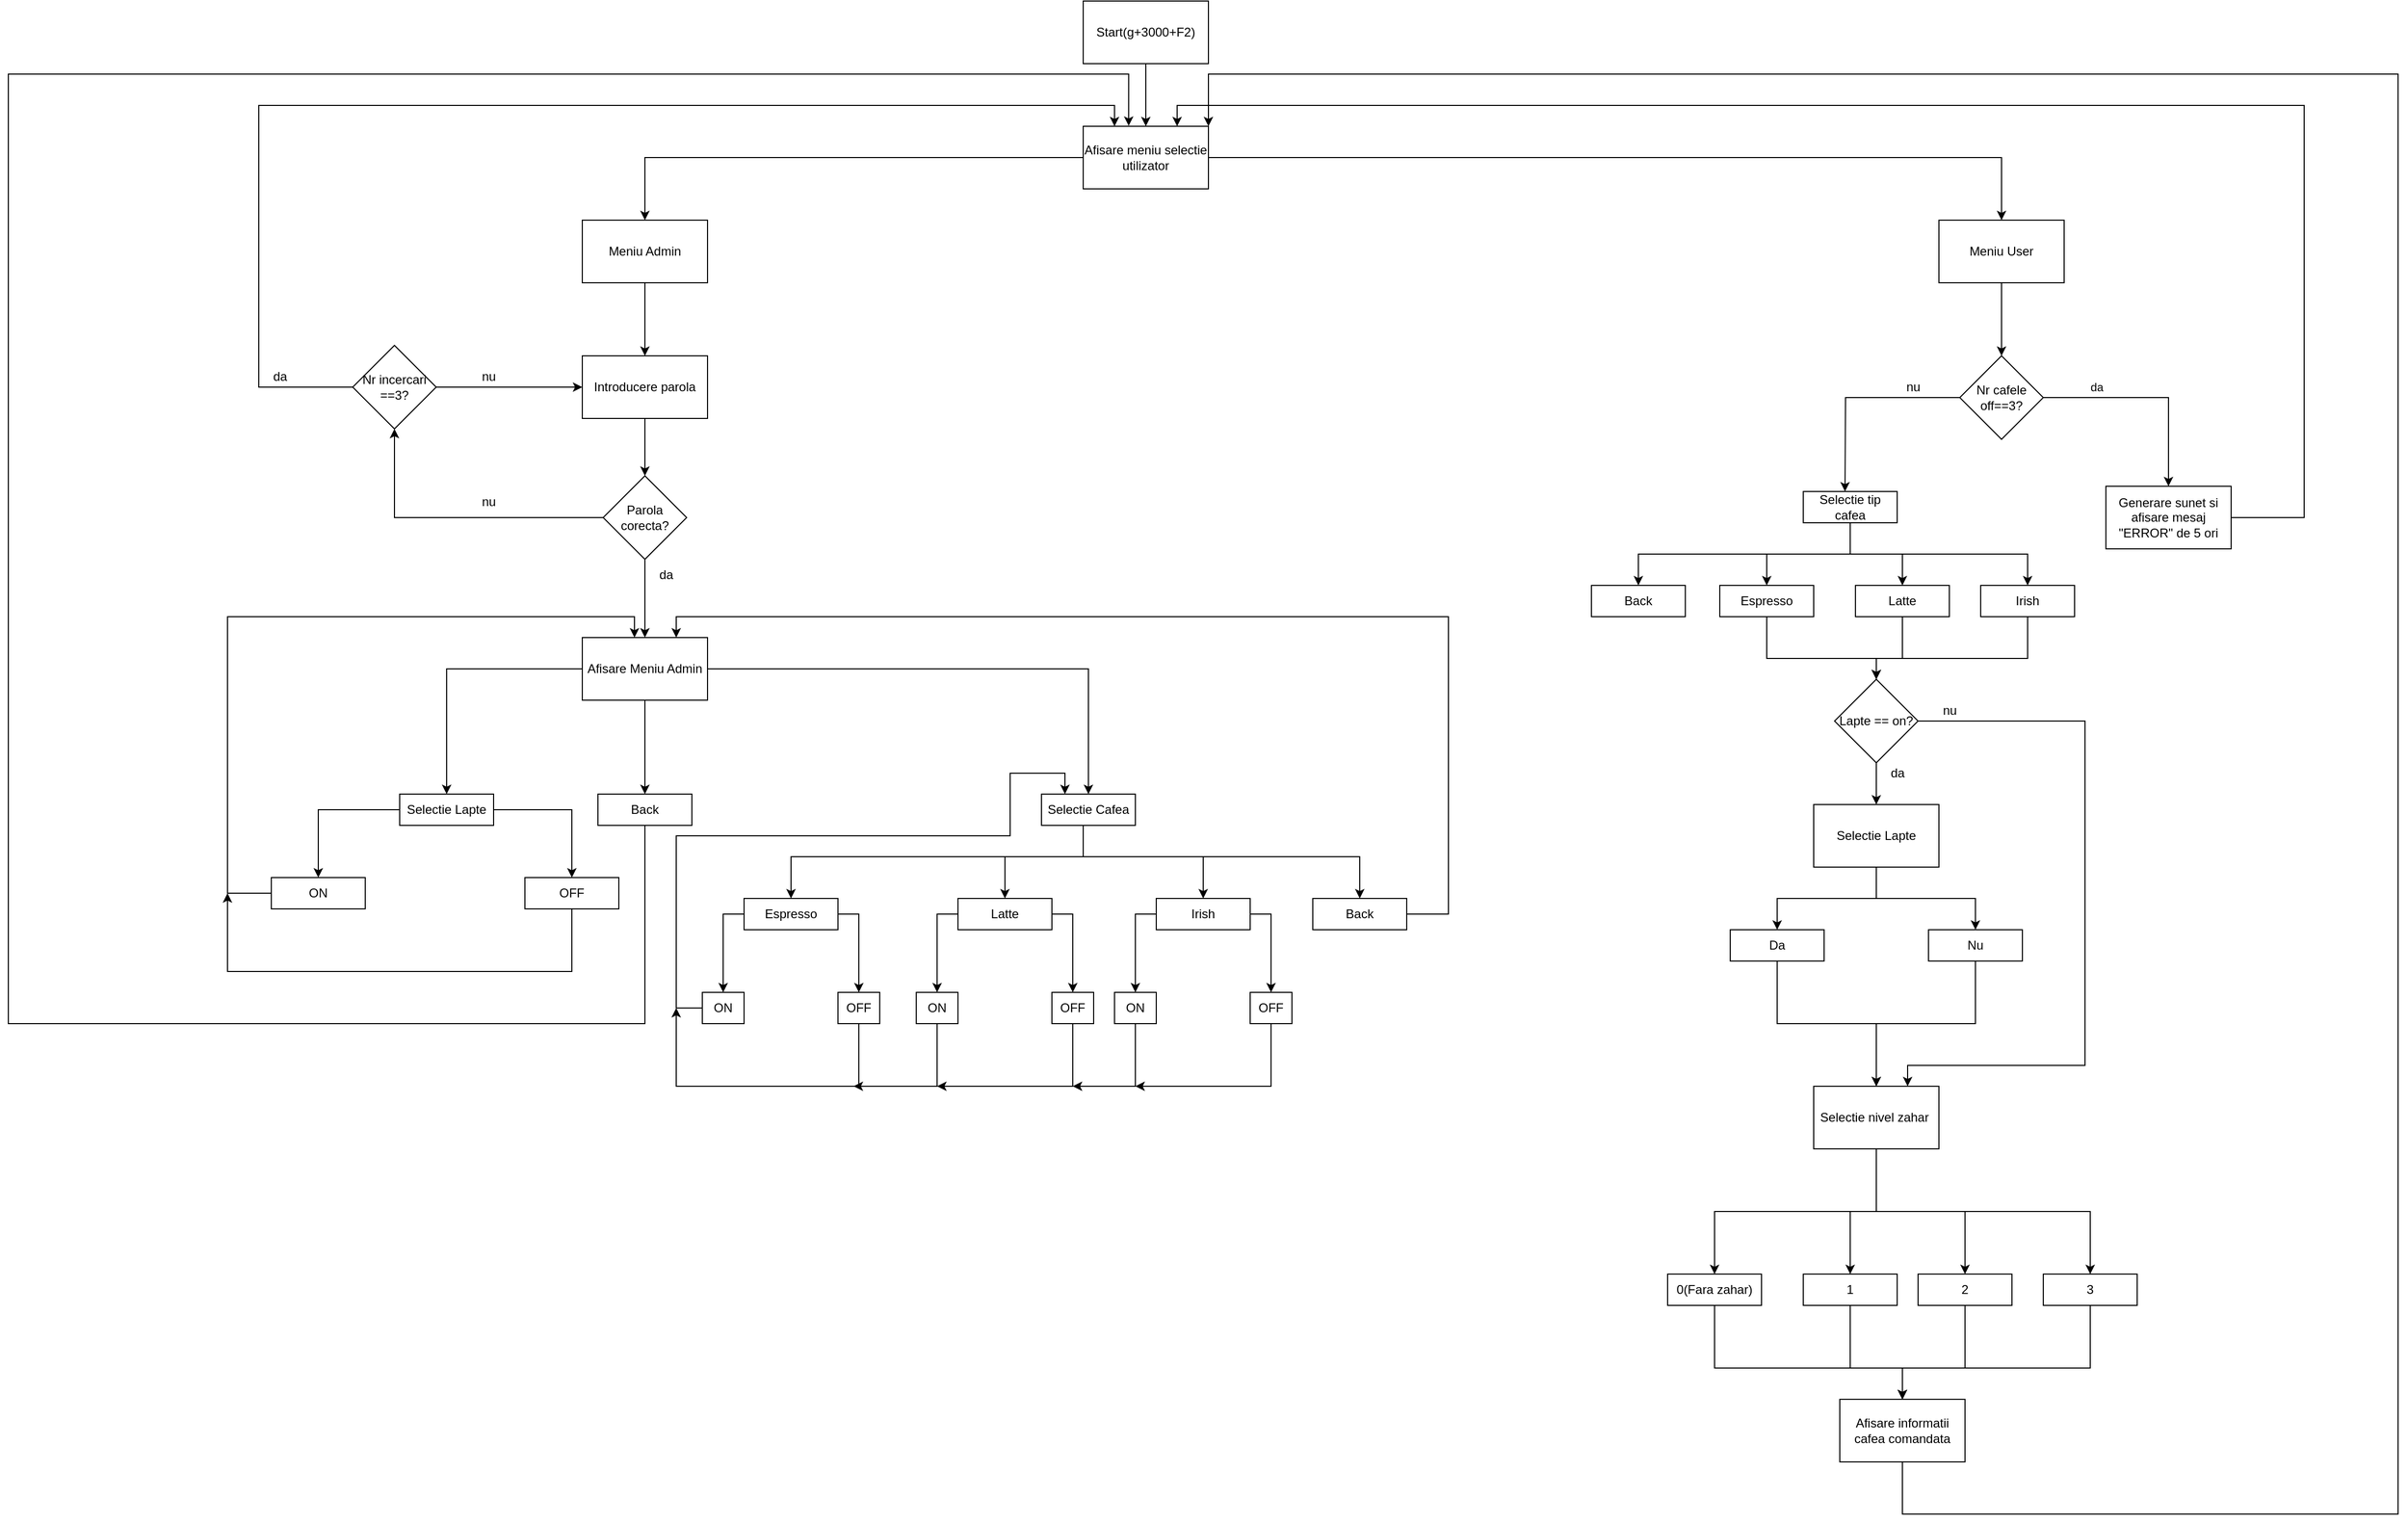 <mxfile version="17.1.3" type="device" pages="12"><diagram name="Diagrama Functionare" id="-H-jekraxNgnU6yiK2Di"><mxGraphModel dx="2105" dy="579" grid="1" gridSize="10" guides="1" tooltips="1" connect="1" arrows="1" fold="1" page="1" pageScale="1" pageWidth="827" pageHeight="1169" math="0" shadow="0"><root><mxCell id="xApp7fw_Z28nYe8mvChp-0"/><mxCell id="xApp7fw_Z28nYe8mvChp-1" parent="xApp7fw_Z28nYe8mvChp-0"/><mxCell id="tRuFGdgIqCruceIp--W1-2" style="edgeStyle=orthogonalEdgeStyle;rounded=0;orthogonalLoop=1;jettySize=auto;html=1;entryX=0.5;entryY=0;entryDx=0;entryDy=0;" parent="xApp7fw_Z28nYe8mvChp-1" source="RR25u7CXMUu90IBzeIBF-0" target="tRuFGdgIqCruceIp--W1-1" edge="1"><mxGeometry relative="1" as="geometry"/></mxCell><mxCell id="RR25u7CXMUu90IBzeIBF-0" value="Start(g+3000+F2)" style="rounded=0;whiteSpace=wrap;html=1;" parent="xApp7fw_Z28nYe8mvChp-1" vertex="1"><mxGeometry x="340" y="50" width="120" height="60" as="geometry"/></mxCell><mxCell id="6pgBGk-OL36yojQ_3XmE-2" style="edgeStyle=orthogonalEdgeStyle;rounded=0;orthogonalLoop=1;jettySize=auto;html=1;entryX=0.5;entryY=0;entryDx=0;entryDy=0;" parent="xApp7fw_Z28nYe8mvChp-1" source="tRuFGdgIqCruceIp--W1-1" target="6pgBGk-OL36yojQ_3XmE-0" edge="1"><mxGeometry relative="1" as="geometry"/></mxCell><mxCell id="6pgBGk-OL36yojQ_3XmE-3" style="edgeStyle=orthogonalEdgeStyle;rounded=0;orthogonalLoop=1;jettySize=auto;html=1;entryX=0.5;entryY=0;entryDx=0;entryDy=0;" parent="xApp7fw_Z28nYe8mvChp-1" source="tRuFGdgIqCruceIp--W1-1" target="6pgBGk-OL36yojQ_3XmE-1" edge="1"><mxGeometry relative="1" as="geometry"/></mxCell><mxCell id="tRuFGdgIqCruceIp--W1-1" value="Afisare meniu selectie utilizator" style="rounded=0;whiteSpace=wrap;html=1;" parent="xApp7fw_Z28nYe8mvChp-1" vertex="1"><mxGeometry x="340" y="170" width="120" height="60" as="geometry"/></mxCell><mxCell id="6pgBGk-OL36yojQ_3XmE-5" style="edgeStyle=orthogonalEdgeStyle;rounded=0;orthogonalLoop=1;jettySize=auto;html=1;entryX=0.5;entryY=0;entryDx=0;entryDy=0;" parent="xApp7fw_Z28nYe8mvChp-1" source="6pgBGk-OL36yojQ_3XmE-0" target="6pgBGk-OL36yojQ_3XmE-4" edge="1"><mxGeometry relative="1" as="geometry"/></mxCell><mxCell id="6pgBGk-OL36yojQ_3XmE-0" value="Meniu Admin" style="rounded=0;whiteSpace=wrap;html=1;" parent="xApp7fw_Z28nYe8mvChp-1" vertex="1"><mxGeometry x="-140" y="260" width="120" height="60" as="geometry"/></mxCell><mxCell id="W19xyFYl6Li1CCcRD9qD-0" style="edgeStyle=orthogonalEdgeStyle;rounded=0;orthogonalLoop=1;jettySize=auto;html=1;entryX=0.5;entryY=0;entryDx=0;entryDy=0;" parent="xApp7fw_Z28nYe8mvChp-1" source="6pgBGk-OL36yojQ_3XmE-1" edge="1"><mxGeometry relative="1" as="geometry"><mxPoint x="1220" y="390" as="targetPoint"/></mxGeometry></mxCell><mxCell id="6pgBGk-OL36yojQ_3XmE-1" value="Meniu User" style="rounded=0;whiteSpace=wrap;html=1;" parent="xApp7fw_Z28nYe8mvChp-1" vertex="1"><mxGeometry x="1160" y="260" width="120" height="60" as="geometry"/></mxCell><mxCell id="6pgBGk-OL36yojQ_3XmE-10" style="edgeStyle=orthogonalEdgeStyle;rounded=0;orthogonalLoop=1;jettySize=auto;html=1;entryX=0.5;entryY=0;entryDx=0;entryDy=0;" parent="xApp7fw_Z28nYe8mvChp-1" source="6pgBGk-OL36yojQ_3XmE-4" target="6pgBGk-OL36yojQ_3XmE-6" edge="1"><mxGeometry relative="1" as="geometry"/></mxCell><mxCell id="6pgBGk-OL36yojQ_3XmE-4" value="Introducere parola&lt;br&gt;" style="rounded=0;whiteSpace=wrap;html=1;" parent="xApp7fw_Z28nYe8mvChp-1" vertex="1"><mxGeometry x="-140" y="390" width="120" height="60" as="geometry"/></mxCell><mxCell id="DnUpmwaXjbuSPoChGJR9-1" style="edgeStyle=orthogonalEdgeStyle;rounded=0;orthogonalLoop=1;jettySize=auto;html=1;entryX=0.5;entryY=1;entryDx=0;entryDy=0;" parent="xApp7fw_Z28nYe8mvChp-1" source="6pgBGk-OL36yojQ_3XmE-6" target="DnUpmwaXjbuSPoChGJR9-0" edge="1"><mxGeometry relative="1" as="geometry"/></mxCell><mxCell id="xet4sQ-7UmG322kE0uvY-2" style="edgeStyle=orthogonalEdgeStyle;rounded=0;orthogonalLoop=1;jettySize=auto;html=1;entryX=0.5;entryY=0;entryDx=0;entryDy=0;" parent="xApp7fw_Z28nYe8mvChp-1" source="6pgBGk-OL36yojQ_3XmE-6" target="xet4sQ-7UmG322kE0uvY-1" edge="1"><mxGeometry relative="1" as="geometry"/></mxCell><mxCell id="6pgBGk-OL36yojQ_3XmE-6" value="Parola corecta?" style="rhombus;whiteSpace=wrap;html=1;" parent="xApp7fw_Z28nYe8mvChp-1" vertex="1"><mxGeometry x="-120" y="505" width="80" height="80" as="geometry"/></mxCell><mxCell id="6pgBGk-OL36yojQ_3XmE-8" value="nu" style="text;html=1;align=center;verticalAlign=middle;resizable=0;points=[];autosize=1;" parent="xApp7fw_Z28nYe8mvChp-1" vertex="1"><mxGeometry x="-245" y="520" width="30" height="20" as="geometry"/></mxCell><mxCell id="DnUpmwaXjbuSPoChGJR9-2" style="edgeStyle=orthogonalEdgeStyle;rounded=0;orthogonalLoop=1;jettySize=auto;html=1;entryX=0;entryY=0.5;entryDx=0;entryDy=0;" parent="xApp7fw_Z28nYe8mvChp-1" source="DnUpmwaXjbuSPoChGJR9-0" target="6pgBGk-OL36yojQ_3XmE-4" edge="1"><mxGeometry relative="1" as="geometry"/></mxCell><mxCell id="DnUpmwaXjbuSPoChGJR9-4" style="edgeStyle=orthogonalEdgeStyle;rounded=0;orthogonalLoop=1;jettySize=auto;html=1;entryX=0.25;entryY=0;entryDx=0;entryDy=0;" parent="xApp7fw_Z28nYe8mvChp-1" source="DnUpmwaXjbuSPoChGJR9-0" target="tRuFGdgIqCruceIp--W1-1" edge="1"><mxGeometry relative="1" as="geometry"><Array as="points"><mxPoint x="-450" y="420"/><mxPoint x="-450" y="150"/><mxPoint x="370" y="150"/></Array></mxGeometry></mxCell><mxCell id="DnUpmwaXjbuSPoChGJR9-0" value="Nr incercari ==3?" style="rhombus;whiteSpace=wrap;html=1;" parent="xApp7fw_Z28nYe8mvChp-1" vertex="1"><mxGeometry x="-360" y="380" width="80" height="80" as="geometry"/></mxCell><mxCell id="DnUpmwaXjbuSPoChGJR9-3" value="nu" style="text;html=1;align=center;verticalAlign=middle;resizable=0;points=[];autosize=1;" parent="xApp7fw_Z28nYe8mvChp-1" vertex="1"><mxGeometry x="-245" y="400" width="30" height="20" as="geometry"/></mxCell><mxCell id="DnUpmwaXjbuSPoChGJR9-5" value="da" style="text;html=1;align=center;verticalAlign=middle;resizable=0;points=[];autosize=1;" parent="xApp7fw_Z28nYe8mvChp-1" vertex="1"><mxGeometry x="-445" y="400" width="30" height="20" as="geometry"/></mxCell><mxCell id="4Oh54iiFRKvxBGpTGWKO-2" style="edgeStyle=orthogonalEdgeStyle;rounded=0;orthogonalLoop=1;jettySize=auto;html=1;entryX=0.5;entryY=0;entryDx=0;entryDy=0;" parent="xApp7fw_Z28nYe8mvChp-1" source="xet4sQ-7UmG322kE0uvY-0" target="4Oh54iiFRKvxBGpTGWKO-0" edge="1"><mxGeometry relative="1" as="geometry"/></mxCell><mxCell id="4Oh54iiFRKvxBGpTGWKO-3" style="edgeStyle=orthogonalEdgeStyle;rounded=0;orthogonalLoop=1;jettySize=auto;html=1;entryX=0.5;entryY=0;entryDx=0;entryDy=0;" parent="xApp7fw_Z28nYe8mvChp-1" source="xet4sQ-7UmG322kE0uvY-0" target="4Oh54iiFRKvxBGpTGWKO-1" edge="1"><mxGeometry relative="1" as="geometry"/></mxCell><mxCell id="xet4sQ-7UmG322kE0uvY-0" value="Selectie Lapte" style="rounded=0;whiteSpace=wrap;html=1;" parent="xApp7fw_Z28nYe8mvChp-1" vertex="1"><mxGeometry x="-315" y="810" width="90" height="30" as="geometry"/></mxCell><mxCell id="hNYM4DjfPCRAqvWXfeNp-0" style="edgeStyle=orthogonalEdgeStyle;rounded=0;orthogonalLoop=1;jettySize=auto;html=1;" parent="xApp7fw_Z28nYe8mvChp-1" target="xet4sQ-7UmG322kE0uvY-0" edge="1"><mxGeometry relative="1" as="geometry"><mxPoint x="-120" y="690" as="sourcePoint"/><Array as="points"><mxPoint x="-270" y="690"/></Array></mxGeometry></mxCell><mxCell id="4Oh54iiFRKvxBGpTGWKO-8" style="edgeStyle=orthogonalEdgeStyle;rounded=0;orthogonalLoop=1;jettySize=auto;html=1;entryX=0.5;entryY=0;entryDx=0;entryDy=0;" parent="xApp7fw_Z28nYe8mvChp-1" source="xet4sQ-7UmG322kE0uvY-1" target="4Oh54iiFRKvxBGpTGWKO-6" edge="1"><mxGeometry relative="1" as="geometry"/></mxCell><mxCell id="HJtKLwySnngARv1bs9PD-2" style="edgeStyle=orthogonalEdgeStyle;rounded=0;orthogonalLoop=1;jettySize=auto;html=1;entryX=0.5;entryY=0;entryDx=0;entryDy=0;" parent="xApp7fw_Z28nYe8mvChp-1" source="xet4sQ-7UmG322kE0uvY-1" target="HJtKLwySnngARv1bs9PD-1" edge="1"><mxGeometry relative="1" as="geometry"/></mxCell><mxCell id="xet4sQ-7UmG322kE0uvY-1" value="Afisare Meniu Admin" style="rounded=0;whiteSpace=wrap;html=1;" parent="xApp7fw_Z28nYe8mvChp-1" vertex="1"><mxGeometry x="-140" y="660" width="120" height="60" as="geometry"/></mxCell><mxCell id="xet4sQ-7UmG322kE0uvY-3" value="da" style="text;html=1;align=center;verticalAlign=middle;resizable=0;points=[];autosize=1;" parent="xApp7fw_Z28nYe8mvChp-1" vertex="1"><mxGeometry x="-75" y="590" width="30" height="20" as="geometry"/></mxCell><mxCell id="4Oh54iiFRKvxBGpTGWKO-4" style="edgeStyle=orthogonalEdgeStyle;rounded=0;orthogonalLoop=1;jettySize=auto;html=1;entryX=0.25;entryY=0;entryDx=0;entryDy=0;" parent="xApp7fw_Z28nYe8mvChp-1" source="4Oh54iiFRKvxBGpTGWKO-0" edge="1"><mxGeometry relative="1" as="geometry"><mxPoint x="-90" y="660" as="targetPoint"/><Array as="points"><mxPoint x="-480" y="905"/><mxPoint x="-480" y="640"/><mxPoint x="-90" y="640"/></Array></mxGeometry></mxCell><mxCell id="4Oh54iiFRKvxBGpTGWKO-0" value="ON" style="rounded=0;whiteSpace=wrap;html=1;" parent="xApp7fw_Z28nYe8mvChp-1" vertex="1"><mxGeometry x="-438" y="890" width="90" height="30" as="geometry"/></mxCell><mxCell id="4Oh54iiFRKvxBGpTGWKO-5" style="edgeStyle=orthogonalEdgeStyle;rounded=0;orthogonalLoop=1;jettySize=auto;html=1;" parent="xApp7fw_Z28nYe8mvChp-1" source="4Oh54iiFRKvxBGpTGWKO-1" edge="1"><mxGeometry relative="1" as="geometry"><mxPoint x="-480" y="905" as="targetPoint"/><Array as="points"><mxPoint x="-150" y="980"/><mxPoint x="-480" y="980"/></Array></mxGeometry></mxCell><mxCell id="4Oh54iiFRKvxBGpTGWKO-1" value="OFF" style="rounded=0;whiteSpace=wrap;html=1;" parent="xApp7fw_Z28nYe8mvChp-1" vertex="1"><mxGeometry x="-195" y="890" width="90" height="30" as="geometry"/></mxCell><mxCell id="iGqDrR49kvg0BagvIoiq-1" style="edgeStyle=orthogonalEdgeStyle;rounded=0;orthogonalLoop=1;jettySize=auto;html=1;entryX=0.363;entryY=-0.007;entryDx=0;entryDy=0;entryPerimeter=0;" parent="xApp7fw_Z28nYe8mvChp-1" source="4Oh54iiFRKvxBGpTGWKO-6" target="tRuFGdgIqCruceIp--W1-1" edge="1"><mxGeometry relative="1" as="geometry"><mxPoint x="-650" y="90" as="targetPoint"/><Array as="points"><mxPoint x="-80" y="1030"/><mxPoint x="-690" y="1030"/><mxPoint x="-690" y="120"/><mxPoint x="384" y="120"/></Array></mxGeometry></mxCell><mxCell id="4Oh54iiFRKvxBGpTGWKO-6" value="Back" style="rounded=0;whiteSpace=wrap;html=1;" parent="xApp7fw_Z28nYe8mvChp-1" vertex="1"><mxGeometry x="-125" y="810" width="90" height="30" as="geometry"/></mxCell><mxCell id="DH3d5PD46olX0CtZeUZk-34" style="edgeStyle=orthogonalEdgeStyle;rounded=0;orthogonalLoop=1;jettySize=auto;html=1;entryX=0.5;entryY=0;entryDx=0;entryDy=0;" parent="xApp7fw_Z28nYe8mvChp-1" source="HJtKLwySnngARv1bs9PD-1" target="HJtKLwySnngARv1bs9PD-6" edge="1"><mxGeometry relative="1" as="geometry"><Array as="points"><mxPoint x="340" y="870"/><mxPoint x="60" y="870"/></Array></mxGeometry></mxCell><mxCell id="DH3d5PD46olX0CtZeUZk-35" style="edgeStyle=orthogonalEdgeStyle;rounded=0;orthogonalLoop=1;jettySize=auto;html=1;entryX=0.5;entryY=0;entryDx=0;entryDy=0;" parent="xApp7fw_Z28nYe8mvChp-1" source="HJtKLwySnngARv1bs9PD-1" target="DH3d5PD46olX0CtZeUZk-25" edge="1"><mxGeometry relative="1" as="geometry"><Array as="points"><mxPoint x="340" y="870"/><mxPoint x="265" y="870"/></Array></mxGeometry></mxCell><mxCell id="DH3d5PD46olX0CtZeUZk-36" style="edgeStyle=orthogonalEdgeStyle;rounded=0;orthogonalLoop=1;jettySize=auto;html=1;entryX=0.5;entryY=0;entryDx=0;entryDy=0;" parent="xApp7fw_Z28nYe8mvChp-1" source="HJtKLwySnngARv1bs9PD-1" target="DH3d5PD46olX0CtZeUZk-31" edge="1"><mxGeometry relative="1" as="geometry"><Array as="points"><mxPoint x="340" y="870"/><mxPoint x="455" y="870"/></Array></mxGeometry></mxCell><mxCell id="DH3d5PD46olX0CtZeUZk-37" style="edgeStyle=orthogonalEdgeStyle;rounded=0;orthogonalLoop=1;jettySize=auto;html=1;entryX=0.5;entryY=0;entryDx=0;entryDy=0;" parent="xApp7fw_Z28nYe8mvChp-1" source="HJtKLwySnngARv1bs9PD-1" target="HJtKLwySnngARv1bs9PD-4" edge="1"><mxGeometry relative="1" as="geometry"><Array as="points"><mxPoint x="340" y="870"/><mxPoint x="605" y="870"/></Array></mxGeometry></mxCell><mxCell id="HJtKLwySnngARv1bs9PD-1" value="Selectie Cafea" style="rounded=0;whiteSpace=wrap;html=1;" parent="xApp7fw_Z28nYe8mvChp-1" vertex="1"><mxGeometry x="300" y="810" width="90" height="30" as="geometry"/></mxCell><mxCell id="HdXuxsFzG2lhFjlfa-B9-4" style="edgeStyle=orthogonalEdgeStyle;rounded=0;orthogonalLoop=1;jettySize=auto;html=1;entryX=0.75;entryY=0;entryDx=0;entryDy=0;" parent="xApp7fw_Z28nYe8mvChp-1" source="HJtKLwySnngARv1bs9PD-4" target="xet4sQ-7UmG322kE0uvY-1" edge="1"><mxGeometry relative="1" as="geometry"><Array as="points"><mxPoint x="690" y="925"/><mxPoint x="690" y="640"/><mxPoint x="-50" y="640"/></Array></mxGeometry></mxCell><mxCell id="HJtKLwySnngARv1bs9PD-4" value="Back" style="rounded=0;whiteSpace=wrap;html=1;" parent="xApp7fw_Z28nYe8mvChp-1" vertex="1"><mxGeometry x="560" y="910" width="90" height="30" as="geometry"/></mxCell><mxCell id="DH3d5PD46olX0CtZeUZk-16" style="edgeStyle=orthogonalEdgeStyle;rounded=0;orthogonalLoop=1;jettySize=auto;html=1;entryX=0.5;entryY=0;entryDx=0;entryDy=0;" parent="xApp7fw_Z28nYe8mvChp-1" source="HJtKLwySnngARv1bs9PD-6" target="DH3d5PD46olX0CtZeUZk-1" edge="1"><mxGeometry relative="1" as="geometry"><Array as="points"><mxPoint x="-5" y="925"/></Array></mxGeometry></mxCell><mxCell id="DH3d5PD46olX0CtZeUZk-17" style="edgeStyle=orthogonalEdgeStyle;rounded=0;orthogonalLoop=1;jettySize=auto;html=1;entryX=0.5;entryY=0;entryDx=0;entryDy=0;" parent="xApp7fw_Z28nYe8mvChp-1" source="HJtKLwySnngARv1bs9PD-6" target="DH3d5PD46olX0CtZeUZk-0" edge="1"><mxGeometry relative="1" as="geometry"><Array as="points"><mxPoint x="125" y="925"/></Array></mxGeometry></mxCell><mxCell id="HJtKLwySnngARv1bs9PD-6" value="Espresso" style="rounded=0;whiteSpace=wrap;html=1;" parent="xApp7fw_Z28nYe8mvChp-1" vertex="1"><mxGeometry x="15" y="910" width="90" height="30" as="geometry"/></mxCell><mxCell id="DH3d5PD46olX0CtZeUZk-39" style="edgeStyle=orthogonalEdgeStyle;rounded=0;orthogonalLoop=1;jettySize=auto;html=1;" parent="xApp7fw_Z28nYe8mvChp-1" source="DH3d5PD46olX0CtZeUZk-0" edge="1"><mxGeometry relative="1" as="geometry"><mxPoint x="-50" y="1015" as="targetPoint"/><Array as="points"><mxPoint x="125" y="1090"/><mxPoint x="-50" y="1090"/></Array></mxGeometry></mxCell><mxCell id="DH3d5PD46olX0CtZeUZk-0" value="OFF" style="rounded=0;whiteSpace=wrap;html=1;" parent="xApp7fw_Z28nYe8mvChp-1" vertex="1"><mxGeometry x="105" y="1000" width="40" height="30" as="geometry"/></mxCell><mxCell id="DH3d5PD46olX0CtZeUZk-38" style="edgeStyle=orthogonalEdgeStyle;rounded=0;orthogonalLoop=1;jettySize=auto;html=1;entryX=0.25;entryY=0;entryDx=0;entryDy=0;" parent="xApp7fw_Z28nYe8mvChp-1" source="DH3d5PD46olX0CtZeUZk-1" target="HJtKLwySnngARv1bs9PD-1" edge="1"><mxGeometry relative="1" as="geometry"><Array as="points"><mxPoint x="-50" y="1015"/><mxPoint x="-50" y="850"/><mxPoint x="270" y="850"/><mxPoint x="270" y="790"/><mxPoint x="323" y="790"/></Array></mxGeometry></mxCell><mxCell id="DH3d5PD46olX0CtZeUZk-1" value="ON" style="rounded=0;whiteSpace=wrap;html=1;" parent="xApp7fw_Z28nYe8mvChp-1" vertex="1"><mxGeometry x="-25" y="1000" width="40" height="30" as="geometry"/></mxCell><mxCell id="DH3d5PD46olX0CtZeUZk-23" style="edgeStyle=orthogonalEdgeStyle;rounded=0;orthogonalLoop=1;jettySize=auto;html=1;entryX=0.5;entryY=0;entryDx=0;entryDy=0;" parent="xApp7fw_Z28nYe8mvChp-1" source="DH3d5PD46olX0CtZeUZk-25" target="DH3d5PD46olX0CtZeUZk-27" edge="1"><mxGeometry relative="1" as="geometry"><Array as="points"><mxPoint x="200" y="925"/></Array></mxGeometry></mxCell><mxCell id="DH3d5PD46olX0CtZeUZk-24" style="edgeStyle=orthogonalEdgeStyle;rounded=0;orthogonalLoop=1;jettySize=auto;html=1;entryX=0.5;entryY=0;entryDx=0;entryDy=0;" parent="xApp7fw_Z28nYe8mvChp-1" source="DH3d5PD46olX0CtZeUZk-25" target="DH3d5PD46olX0CtZeUZk-26" edge="1"><mxGeometry relative="1" as="geometry"><Array as="points"><mxPoint x="330" y="925"/></Array></mxGeometry></mxCell><mxCell id="DH3d5PD46olX0CtZeUZk-25" value="Latte" style="rounded=0;whiteSpace=wrap;html=1;" parent="xApp7fw_Z28nYe8mvChp-1" vertex="1"><mxGeometry x="220" y="910" width="90" height="30" as="geometry"/></mxCell><mxCell id="DH3d5PD46olX0CtZeUZk-41" style="edgeStyle=orthogonalEdgeStyle;rounded=0;orthogonalLoop=1;jettySize=auto;html=1;" parent="xApp7fw_Z28nYe8mvChp-1" source="DH3d5PD46olX0CtZeUZk-26" edge="1"><mxGeometry relative="1" as="geometry"><mxPoint x="200" y="1090" as="targetPoint"/><Array as="points"><mxPoint x="330" y="1090"/></Array></mxGeometry></mxCell><mxCell id="DH3d5PD46olX0CtZeUZk-26" value="OFF" style="rounded=0;whiteSpace=wrap;html=1;" parent="xApp7fw_Z28nYe8mvChp-1" vertex="1"><mxGeometry x="310" y="1000" width="40" height="30" as="geometry"/></mxCell><mxCell id="DH3d5PD46olX0CtZeUZk-40" style="edgeStyle=orthogonalEdgeStyle;rounded=0;orthogonalLoop=1;jettySize=auto;html=1;" parent="xApp7fw_Z28nYe8mvChp-1" source="DH3d5PD46olX0CtZeUZk-27" edge="1"><mxGeometry relative="1" as="geometry"><mxPoint x="120" y="1090" as="targetPoint"/><Array as="points"><mxPoint x="200" y="1090"/></Array></mxGeometry></mxCell><mxCell id="DH3d5PD46olX0CtZeUZk-27" value="ON" style="rounded=0;whiteSpace=wrap;html=1;" parent="xApp7fw_Z28nYe8mvChp-1" vertex="1"><mxGeometry x="180" y="1000" width="40" height="30" as="geometry"/></mxCell><mxCell id="DH3d5PD46olX0CtZeUZk-29" style="edgeStyle=orthogonalEdgeStyle;rounded=0;orthogonalLoop=1;jettySize=auto;html=1;entryX=0.5;entryY=0;entryDx=0;entryDy=0;" parent="xApp7fw_Z28nYe8mvChp-1" source="DH3d5PD46olX0CtZeUZk-31" target="DH3d5PD46olX0CtZeUZk-33" edge="1"><mxGeometry relative="1" as="geometry"><Array as="points"><mxPoint x="390" y="925"/></Array></mxGeometry></mxCell><mxCell id="DH3d5PD46olX0CtZeUZk-30" style="edgeStyle=orthogonalEdgeStyle;rounded=0;orthogonalLoop=1;jettySize=auto;html=1;entryX=0.5;entryY=0;entryDx=0;entryDy=0;" parent="xApp7fw_Z28nYe8mvChp-1" source="DH3d5PD46olX0CtZeUZk-31" target="DH3d5PD46olX0CtZeUZk-32" edge="1"><mxGeometry relative="1" as="geometry"><Array as="points"><mxPoint x="520" y="925"/></Array></mxGeometry></mxCell><mxCell id="DH3d5PD46olX0CtZeUZk-31" value="Irish" style="rounded=0;whiteSpace=wrap;html=1;" parent="xApp7fw_Z28nYe8mvChp-1" vertex="1"><mxGeometry x="410" y="910" width="90" height="30" as="geometry"/></mxCell><mxCell id="DH3d5PD46olX0CtZeUZk-43" style="edgeStyle=orthogonalEdgeStyle;rounded=0;orthogonalLoop=1;jettySize=auto;html=1;" parent="xApp7fw_Z28nYe8mvChp-1" source="DH3d5PD46olX0CtZeUZk-32" edge="1"><mxGeometry relative="1" as="geometry"><mxPoint x="390" y="1090" as="targetPoint"/><Array as="points"><mxPoint x="520" y="1090"/></Array></mxGeometry></mxCell><mxCell id="DH3d5PD46olX0CtZeUZk-32" value="OFF" style="rounded=0;whiteSpace=wrap;html=1;" parent="xApp7fw_Z28nYe8mvChp-1" vertex="1"><mxGeometry x="500" y="1000" width="40" height="30" as="geometry"/></mxCell><mxCell id="DH3d5PD46olX0CtZeUZk-42" style="edgeStyle=orthogonalEdgeStyle;rounded=0;orthogonalLoop=1;jettySize=auto;html=1;" parent="xApp7fw_Z28nYe8mvChp-1" source="DH3d5PD46olX0CtZeUZk-33" edge="1"><mxGeometry relative="1" as="geometry"><mxPoint x="330" y="1090" as="targetPoint"/><Array as="points"><mxPoint x="390" y="1090"/></Array></mxGeometry></mxCell><mxCell id="DH3d5PD46olX0CtZeUZk-33" value="ON" style="rounded=0;whiteSpace=wrap;html=1;" parent="xApp7fw_Z28nYe8mvChp-1" vertex="1"><mxGeometry x="370" y="1000" width="40" height="30" as="geometry"/></mxCell><mxCell id="81I4K8Mpa0lE1Z8DKsM2-0" style="edgeStyle=orthogonalEdgeStyle;rounded=0;orthogonalLoop=1;jettySize=auto;html=1;entryX=0.5;entryY=0;entryDx=0;entryDy=0;" parent="xApp7fw_Z28nYe8mvChp-1" source="W19xyFYl6Li1CCcRD9qD-1" target="W19xyFYl6Li1CCcRD9qD-2" edge="1"><mxGeometry relative="1" as="geometry"/></mxCell><mxCell id="W59NsGcW24P_ALNMh0Rr-1" value="da" style="edgeLabel;html=1;align=center;verticalAlign=middle;resizable=0;points=[];" parent="81I4K8Mpa0lE1Z8DKsM2-0" vertex="1" connectable="0"><mxGeometry x="-0.296" y="2" relative="1" as="geometry"><mxPoint x="-21.43" y="-8" as="offset"/></mxGeometry></mxCell><mxCell id="W59NsGcW24P_ALNMh0Rr-2" style="edgeStyle=orthogonalEdgeStyle;rounded=0;orthogonalLoop=1;jettySize=auto;html=1;" parent="xApp7fw_Z28nYe8mvChp-1" source="W19xyFYl6Li1CCcRD9qD-1" edge="1"><mxGeometry relative="1" as="geometry"><mxPoint x="1070" y="520" as="targetPoint"/></mxGeometry></mxCell><mxCell id="W19xyFYl6Li1CCcRD9qD-1" value="Nr cafele off==3?" style="rhombus;whiteSpace=wrap;html=1;" parent="xApp7fw_Z28nYe8mvChp-1" vertex="1"><mxGeometry x="1180" y="390" width="80" height="80" as="geometry"/></mxCell><mxCell id="W59NsGcW24P_ALNMh0Rr-0" style="edgeStyle=orthogonalEdgeStyle;rounded=0;orthogonalLoop=1;jettySize=auto;html=1;entryX=0.75;entryY=0;entryDx=0;entryDy=0;" parent="xApp7fw_Z28nYe8mvChp-1" source="W19xyFYl6Li1CCcRD9qD-2" target="tRuFGdgIqCruceIp--W1-1" edge="1"><mxGeometry relative="1" as="geometry"><Array as="points"><mxPoint x="1510" y="545"/><mxPoint x="1510" y="150"/><mxPoint x="430" y="150"/></Array></mxGeometry></mxCell><mxCell id="W19xyFYl6Li1CCcRD9qD-2" value="Generare sunet si afisare mesaj &quot;ERROR&quot; de 5 ori" style="rounded=0;whiteSpace=wrap;html=1;" parent="xApp7fw_Z28nYe8mvChp-1" vertex="1"><mxGeometry x="1320" y="515" width="120" height="60" as="geometry"/></mxCell><mxCell id="W59NsGcW24P_ALNMh0Rr-3" value="nu" style="text;html=1;align=center;verticalAlign=middle;resizable=0;points=[];autosize=1;" parent="xApp7fw_Z28nYe8mvChp-1" vertex="1"><mxGeometry x="1120" y="410" width="30" height="20" as="geometry"/></mxCell><mxCell id="T-5REgwSS-Ghmy_0T-Qu-0" style="edgeStyle=orthogonalEdgeStyle;rounded=0;orthogonalLoop=1;jettySize=auto;html=1;entryX=0.5;entryY=0;entryDx=0;entryDy=0;" parent="xApp7fw_Z28nYe8mvChp-1" source="ZGRdc1ZMJ-Zat9vux73a-0" target="ZGRdc1ZMJ-Zat9vux73a-2" edge="1"><mxGeometry relative="1" as="geometry"><Array as="points"><mxPoint x="1075" y="580"/><mxPoint x="872" y="580"/></Array></mxGeometry></mxCell><mxCell id="T-5REgwSS-Ghmy_0T-Qu-1" style="edgeStyle=orthogonalEdgeStyle;rounded=0;orthogonalLoop=1;jettySize=auto;html=1;entryX=0.5;entryY=0;entryDx=0;entryDy=0;" parent="xApp7fw_Z28nYe8mvChp-1" source="ZGRdc1ZMJ-Zat9vux73a-0" target="ZGRdc1ZMJ-Zat9vux73a-3" edge="1"><mxGeometry relative="1" as="geometry"/></mxCell><mxCell id="T-5REgwSS-Ghmy_0T-Qu-2" style="edgeStyle=orthogonalEdgeStyle;rounded=0;orthogonalLoop=1;jettySize=auto;html=1;entryX=0.5;entryY=0;entryDx=0;entryDy=0;" parent="xApp7fw_Z28nYe8mvChp-1" source="ZGRdc1ZMJ-Zat9vux73a-0" target="ZGRdc1ZMJ-Zat9vux73a-4" edge="1"><mxGeometry relative="1" as="geometry"/></mxCell><mxCell id="T-5REgwSS-Ghmy_0T-Qu-3" style="edgeStyle=orthogonalEdgeStyle;rounded=0;orthogonalLoop=1;jettySize=auto;html=1;entryX=0.5;entryY=0;entryDx=0;entryDy=0;" parent="xApp7fw_Z28nYe8mvChp-1" source="ZGRdc1ZMJ-Zat9vux73a-0" target="ZGRdc1ZMJ-Zat9vux73a-5" edge="1"><mxGeometry relative="1" as="geometry"><Array as="points"><mxPoint x="1075" y="580"/><mxPoint x="1245" y="580"/></Array></mxGeometry></mxCell><mxCell id="ZGRdc1ZMJ-Zat9vux73a-0" value="Selectie tip cafea" style="rounded=0;whiteSpace=wrap;html=1;" parent="xApp7fw_Z28nYe8mvChp-1" vertex="1"><mxGeometry x="1030" y="520" width="90" height="30" as="geometry"/></mxCell><mxCell id="ZGRdc1ZMJ-Zat9vux73a-2" value="Back" style="rounded=0;whiteSpace=wrap;html=1;" parent="xApp7fw_Z28nYe8mvChp-1" vertex="1"><mxGeometry x="827" y="610" width="90" height="30" as="geometry"/></mxCell><mxCell id="bFTfGTFTtaf5HexOBNjs-13" style="edgeStyle=orthogonalEdgeStyle;rounded=0;orthogonalLoop=1;jettySize=auto;html=1;entryX=0.5;entryY=0;entryDx=0;entryDy=0;" parent="xApp7fw_Z28nYe8mvChp-1" source="ZGRdc1ZMJ-Zat9vux73a-3" target="bFTfGTFTtaf5HexOBNjs-12" edge="1"><mxGeometry relative="1" as="geometry"><Array as="points"><mxPoint x="995" y="680"/><mxPoint x="1100" y="680"/></Array></mxGeometry></mxCell><mxCell id="ZGRdc1ZMJ-Zat9vux73a-3" value="Espresso" style="rounded=0;whiteSpace=wrap;html=1;" parent="xApp7fw_Z28nYe8mvChp-1" vertex="1"><mxGeometry x="950" y="610" width="90" height="30" as="geometry"/></mxCell><mxCell id="bFTfGTFTtaf5HexOBNjs-14" style="edgeStyle=orthogonalEdgeStyle;rounded=0;orthogonalLoop=1;jettySize=auto;html=1;entryX=0.5;entryY=0;entryDx=0;entryDy=0;" parent="xApp7fw_Z28nYe8mvChp-1" source="ZGRdc1ZMJ-Zat9vux73a-4" target="bFTfGTFTtaf5HexOBNjs-12" edge="1"><mxGeometry relative="1" as="geometry"><Array as="points"><mxPoint x="1125" y="680"/><mxPoint x="1100" y="680"/></Array></mxGeometry></mxCell><mxCell id="ZGRdc1ZMJ-Zat9vux73a-4" value="Latte" style="rounded=0;whiteSpace=wrap;html=1;" parent="xApp7fw_Z28nYe8mvChp-1" vertex="1"><mxGeometry x="1080" y="610" width="90" height="30" as="geometry"/></mxCell><mxCell id="bFTfGTFTtaf5HexOBNjs-15" style="edgeStyle=orthogonalEdgeStyle;rounded=0;orthogonalLoop=1;jettySize=auto;html=1;entryX=0.5;entryY=0;entryDx=0;entryDy=0;" parent="xApp7fw_Z28nYe8mvChp-1" source="ZGRdc1ZMJ-Zat9vux73a-5" target="bFTfGTFTtaf5HexOBNjs-12" edge="1"><mxGeometry relative="1" as="geometry"><Array as="points"><mxPoint x="1245" y="680"/><mxPoint x="1100" y="680"/></Array></mxGeometry></mxCell><mxCell id="ZGRdc1ZMJ-Zat9vux73a-5" value="Irish" style="rounded=0;whiteSpace=wrap;html=1;" parent="xApp7fw_Z28nYe8mvChp-1" vertex="1"><mxGeometry x="1200" y="610" width="90" height="30" as="geometry"/></mxCell><mxCell id="bFTfGTFTtaf5HexOBNjs-7" style="edgeStyle=orthogonalEdgeStyle;rounded=0;orthogonalLoop=1;jettySize=auto;html=1;entryX=0.5;entryY=0;entryDx=0;entryDy=0;" parent="xApp7fw_Z28nYe8mvChp-1" source="bFTfGTFTtaf5HexOBNjs-0" target="bFTfGTFTtaf5HexOBNjs-6" edge="1"><mxGeometry relative="1" as="geometry"/></mxCell><mxCell id="bFTfGTFTtaf5HexOBNjs-8" style="edgeStyle=orthogonalEdgeStyle;rounded=0;orthogonalLoop=1;jettySize=auto;html=1;" parent="xApp7fw_Z28nYe8mvChp-1" source="bFTfGTFTtaf5HexOBNjs-0" target="bFTfGTFTtaf5HexOBNjs-5" edge="1"><mxGeometry relative="1" as="geometry"/></mxCell><mxCell id="bFTfGTFTtaf5HexOBNjs-0" value="Selectie Lapte" style="rounded=0;whiteSpace=wrap;html=1;" parent="xApp7fw_Z28nYe8mvChp-1" vertex="1"><mxGeometry x="1040" y="820" width="120" height="60" as="geometry"/></mxCell><mxCell id="bFTfGTFTtaf5HexOBNjs-11" style="edgeStyle=orthogonalEdgeStyle;rounded=0;orthogonalLoop=1;jettySize=auto;html=1;entryX=0.5;entryY=0;entryDx=0;entryDy=0;" parent="xApp7fw_Z28nYe8mvChp-1" source="bFTfGTFTtaf5HexOBNjs-5" target="bFTfGTFTtaf5HexOBNjs-9" edge="1"><mxGeometry relative="1" as="geometry"/></mxCell><mxCell id="bFTfGTFTtaf5HexOBNjs-5" value="Nu" style="rounded=0;whiteSpace=wrap;html=1;" parent="xApp7fw_Z28nYe8mvChp-1" vertex="1"><mxGeometry x="1150" y="940" width="90" height="30" as="geometry"/></mxCell><mxCell id="bFTfGTFTtaf5HexOBNjs-10" style="edgeStyle=orthogonalEdgeStyle;rounded=0;orthogonalLoop=1;jettySize=auto;html=1;" parent="xApp7fw_Z28nYe8mvChp-1" source="bFTfGTFTtaf5HexOBNjs-6" target="bFTfGTFTtaf5HexOBNjs-9" edge="1"><mxGeometry relative="1" as="geometry"/></mxCell><mxCell id="bFTfGTFTtaf5HexOBNjs-6" value="Da" style="rounded=0;whiteSpace=wrap;html=1;" parent="xApp7fw_Z28nYe8mvChp-1" vertex="1"><mxGeometry x="960" y="940" width="90" height="30" as="geometry"/></mxCell><mxCell id="bFTfGTFTtaf5HexOBNjs-26" style="edgeStyle=orthogonalEdgeStyle;rounded=0;orthogonalLoop=1;jettySize=auto;html=1;entryX=0.5;entryY=0;entryDx=0;entryDy=0;" parent="xApp7fw_Z28nYe8mvChp-1" source="bFTfGTFTtaf5HexOBNjs-9" target="bFTfGTFTtaf5HexOBNjs-24" edge="1"><mxGeometry relative="1" as="geometry"><Array as="points"><mxPoint x="1100" y="1210"/><mxPoint x="945" y="1210"/></Array></mxGeometry></mxCell><mxCell id="bFTfGTFTtaf5HexOBNjs-28" style="edgeStyle=orthogonalEdgeStyle;rounded=0;orthogonalLoop=1;jettySize=auto;html=1;entryX=0.5;entryY=0;entryDx=0;entryDy=0;" parent="xApp7fw_Z28nYe8mvChp-1" source="bFTfGTFTtaf5HexOBNjs-9" target="bFTfGTFTtaf5HexOBNjs-23" edge="1"><mxGeometry relative="1" as="geometry"><Array as="points"><mxPoint x="1100" y="1210"/><mxPoint x="1075" y="1210"/></Array></mxGeometry></mxCell><mxCell id="bFTfGTFTtaf5HexOBNjs-29" style="edgeStyle=orthogonalEdgeStyle;rounded=0;orthogonalLoop=1;jettySize=auto;html=1;entryX=0.5;entryY=0;entryDx=0;entryDy=0;" parent="xApp7fw_Z28nYe8mvChp-1" source="bFTfGTFTtaf5HexOBNjs-9" target="bFTfGTFTtaf5HexOBNjs-22" edge="1"><mxGeometry relative="1" as="geometry"><Array as="points"><mxPoint x="1100" y="1210"/><mxPoint x="1185" y="1210"/></Array></mxGeometry></mxCell><mxCell id="bFTfGTFTtaf5HexOBNjs-30" style="edgeStyle=orthogonalEdgeStyle;rounded=0;orthogonalLoop=1;jettySize=auto;html=1;entryX=0.5;entryY=0;entryDx=0;entryDy=0;" parent="xApp7fw_Z28nYe8mvChp-1" source="bFTfGTFTtaf5HexOBNjs-9" target="bFTfGTFTtaf5HexOBNjs-21" edge="1"><mxGeometry relative="1" as="geometry"><Array as="points"><mxPoint x="1100" y="1210"/><mxPoint x="1305" y="1210"/></Array></mxGeometry></mxCell><mxCell id="bFTfGTFTtaf5HexOBNjs-9" value="Selectie nivel zahar&amp;nbsp;" style="rounded=0;whiteSpace=wrap;html=1;" parent="xApp7fw_Z28nYe8mvChp-1" vertex="1"><mxGeometry x="1040" y="1090" width="120" height="60" as="geometry"/></mxCell><mxCell id="bFTfGTFTtaf5HexOBNjs-16" style="edgeStyle=orthogonalEdgeStyle;rounded=0;orthogonalLoop=1;jettySize=auto;html=1;entryX=0.5;entryY=0;entryDx=0;entryDy=0;" parent="xApp7fw_Z28nYe8mvChp-1" source="bFTfGTFTtaf5HexOBNjs-12" target="bFTfGTFTtaf5HexOBNjs-0" edge="1"><mxGeometry relative="1" as="geometry"/></mxCell><mxCell id="bFTfGTFTtaf5HexOBNjs-19" style="edgeStyle=orthogonalEdgeStyle;rounded=0;orthogonalLoop=1;jettySize=auto;html=1;entryX=0.75;entryY=0;entryDx=0;entryDy=0;" parent="xApp7fw_Z28nYe8mvChp-1" source="bFTfGTFTtaf5HexOBNjs-12" target="bFTfGTFTtaf5HexOBNjs-9" edge="1"><mxGeometry relative="1" as="geometry"><Array as="points"><mxPoint x="1300" y="740"/><mxPoint x="1300" y="1070"/><mxPoint x="1130" y="1070"/></Array></mxGeometry></mxCell><mxCell id="bFTfGTFTtaf5HexOBNjs-12" value="Lapte == on?" style="rhombus;whiteSpace=wrap;html=1;" parent="xApp7fw_Z28nYe8mvChp-1" vertex="1"><mxGeometry x="1060" y="700" width="80" height="80" as="geometry"/></mxCell><mxCell id="bFTfGTFTtaf5HexOBNjs-17" value="da" style="text;html=1;align=center;verticalAlign=middle;resizable=0;points=[];autosize=1;" parent="xApp7fw_Z28nYe8mvChp-1" vertex="1"><mxGeometry x="1105" y="780" width="30" height="20" as="geometry"/></mxCell><mxCell id="bFTfGTFTtaf5HexOBNjs-20" value="nu" style="text;html=1;align=center;verticalAlign=middle;resizable=0;points=[];autosize=1;" parent="xApp7fw_Z28nYe8mvChp-1" vertex="1"><mxGeometry x="1155" y="720" width="30" height="20" as="geometry"/></mxCell><mxCell id="bFTfGTFTtaf5HexOBNjs-36" style="edgeStyle=orthogonalEdgeStyle;rounded=0;orthogonalLoop=1;jettySize=auto;html=1;entryX=0.5;entryY=0;entryDx=0;entryDy=0;" parent="xApp7fw_Z28nYe8mvChp-1" source="bFTfGTFTtaf5HexOBNjs-21" target="bFTfGTFTtaf5HexOBNjs-31" edge="1"><mxGeometry relative="1" as="geometry"><Array as="points"><mxPoint x="1305" y="1360"/><mxPoint x="1125" y="1360"/></Array></mxGeometry></mxCell><mxCell id="bFTfGTFTtaf5HexOBNjs-21" value="3" style="rounded=0;whiteSpace=wrap;html=1;" parent="xApp7fw_Z28nYe8mvChp-1" vertex="1"><mxGeometry x="1260" y="1270" width="90" height="30" as="geometry"/></mxCell><mxCell id="bFTfGTFTtaf5HexOBNjs-34" style="edgeStyle=orthogonalEdgeStyle;rounded=0;orthogonalLoop=1;jettySize=auto;html=1;entryX=0.5;entryY=0;entryDx=0;entryDy=0;" parent="xApp7fw_Z28nYe8mvChp-1" source="bFTfGTFTtaf5HexOBNjs-22" target="bFTfGTFTtaf5HexOBNjs-31" edge="1"><mxGeometry relative="1" as="geometry"><Array as="points"><mxPoint x="1185" y="1360"/><mxPoint x="1125" y="1360"/></Array></mxGeometry></mxCell><mxCell id="bFTfGTFTtaf5HexOBNjs-22" value="2" style="rounded=0;whiteSpace=wrap;html=1;" parent="xApp7fw_Z28nYe8mvChp-1" vertex="1"><mxGeometry x="1140" y="1270" width="90" height="30" as="geometry"/></mxCell><mxCell id="bFTfGTFTtaf5HexOBNjs-33" style="edgeStyle=orthogonalEdgeStyle;rounded=0;orthogonalLoop=1;jettySize=auto;html=1;entryX=0.5;entryY=0;entryDx=0;entryDy=0;" parent="xApp7fw_Z28nYe8mvChp-1" source="bFTfGTFTtaf5HexOBNjs-23" target="bFTfGTFTtaf5HexOBNjs-31" edge="1"><mxGeometry relative="1" as="geometry"><Array as="points"><mxPoint x="1075" y="1360"/><mxPoint x="1125" y="1360"/></Array></mxGeometry></mxCell><mxCell id="bFTfGTFTtaf5HexOBNjs-23" value="1" style="rounded=0;whiteSpace=wrap;html=1;" parent="xApp7fw_Z28nYe8mvChp-1" vertex="1"><mxGeometry x="1030" y="1270" width="90" height="30" as="geometry"/></mxCell><mxCell id="bFTfGTFTtaf5HexOBNjs-32" style="edgeStyle=orthogonalEdgeStyle;rounded=0;orthogonalLoop=1;jettySize=auto;html=1;entryX=0.5;entryY=0;entryDx=0;entryDy=0;" parent="xApp7fw_Z28nYe8mvChp-1" source="bFTfGTFTtaf5HexOBNjs-24" target="bFTfGTFTtaf5HexOBNjs-31" edge="1"><mxGeometry relative="1" as="geometry"><Array as="points"><mxPoint x="945" y="1360"/><mxPoint x="1125" y="1360"/></Array></mxGeometry></mxCell><mxCell id="bFTfGTFTtaf5HexOBNjs-24" value="0(Fara zahar)" style="rounded=0;whiteSpace=wrap;html=1;" parent="xApp7fw_Z28nYe8mvChp-1" vertex="1"><mxGeometry x="900" y="1270" width="90" height="30" as="geometry"/></mxCell><mxCell id="bFTfGTFTtaf5HexOBNjs-38" style="edgeStyle=orthogonalEdgeStyle;rounded=0;orthogonalLoop=1;jettySize=auto;html=1;entryX=1;entryY=0;entryDx=0;entryDy=0;" parent="xApp7fw_Z28nYe8mvChp-1" source="bFTfGTFTtaf5HexOBNjs-31" target="tRuFGdgIqCruceIp--W1-1" edge="1"><mxGeometry relative="1" as="geometry"><Array as="points"><mxPoint x="1125" y="1500"/><mxPoint x="1600" y="1500"/><mxPoint x="1600" y="120"/><mxPoint x="460" y="120"/></Array></mxGeometry></mxCell><mxCell id="bFTfGTFTtaf5HexOBNjs-31" value="Afisare informatii cafea comandata" style="rounded=0;whiteSpace=wrap;html=1;" parent="xApp7fw_Z28nYe8mvChp-1" vertex="1"><mxGeometry x="1065" y="1390" width="120" height="60" as="geometry"/></mxCell></root></mxGraphModel></diagram><diagram name="Page-1" id="tbbpWM9Tn9CtJvfpCOlK"><mxGraphModel dx="1278" dy="580" grid="1" gridSize="10" guides="1" tooltips="1" connect="1" arrows="1" fold="1" page="1" pageScale="1" pageWidth="827" pageHeight="1169" math="0" shadow="0"><root><mxCell id="0"/><mxCell id="1" parent="0"/><mxCell id="pVzPYQ5SRlcA2XK8fc8O-1" style="edgeStyle=orthogonalEdgeStyle;rounded=0;orthogonalLoop=1;jettySize=auto;html=1;exitX=0.5;exitY=1;exitDx=0;exitDy=0;entryX=0.5;entryY=0;entryDx=0;entryDy=0;" parent="1" source="pVzPYQ5SRlcA2XK8fc8O-2" target="pVzPYQ5SRlcA2XK8fc8O-5" edge="1"><mxGeometry relative="1" as="geometry"/></mxCell><mxCell id="pVzPYQ5SRlcA2XK8fc8O-2" value="Start(g+3000+F2)" style="rounded=0;whiteSpace=wrap;html=1;" parent="1" vertex="1"><mxGeometry x="524" y="310" width="120" height="60" as="geometry"/></mxCell><mxCell id="pVzPYQ5SRlcA2XK8fc8O-3" style="edgeStyle=orthogonalEdgeStyle;rounded=0;orthogonalLoop=1;jettySize=auto;html=1;entryX=0.5;entryY=0;entryDx=0;entryDy=0;" parent="1" source="pVzPYQ5SRlcA2XK8fc8O-5" target="pVzPYQ5SRlcA2XK8fc8O-9" edge="1"><mxGeometry relative="1" as="geometry"/></mxCell><mxCell id="pVzPYQ5SRlcA2XK8fc8O-4" style="edgeStyle=orthogonalEdgeStyle;rounded=0;orthogonalLoop=1;jettySize=auto;html=1;entryX=0.567;entryY=0.02;entryDx=0;entryDy=0;entryPerimeter=0;" parent="1" source="pVzPYQ5SRlcA2XK8fc8O-5" target="pVzPYQ5SRlcA2XK8fc8O-11" edge="1"><mxGeometry relative="1" as="geometry"><Array as="points"><mxPoint x="1308" y="460"/></Array></mxGeometry></mxCell><mxCell id="pVzPYQ5SRlcA2XK8fc8O-5" value="Selectie Meniu&lt;br&gt;sel_" style="rounded=0;whiteSpace=wrap;html=1;" parent="1" vertex="1"><mxGeometry x="524" y="430" width="120" height="60" as="geometry"/></mxCell><mxCell id="pVzPYQ5SRlcA2XK8fc8O-6" style="edgeStyle=orthogonalEdgeStyle;rounded=0;orthogonalLoop=1;jettySize=auto;html=1;entryX=0.413;entryY=0.053;entryDx=0;entryDy=0;entryPerimeter=0;" parent="1" source="pVzPYQ5SRlcA2XK8fc8O-9" target="pVzPYQ5SRlcA2XK8fc8O-13" edge="1"><mxGeometry relative="1" as="geometry"/></mxCell><mxCell id="pVzPYQ5SRlcA2XK8fc8O-8" style="edgeStyle=orthogonalEdgeStyle;rounded=0;orthogonalLoop=1;jettySize=auto;html=1;entryX=0.5;entryY=0;entryDx=0;entryDy=0;" parent="1" source="pVzPYQ5SRlcA2XK8fc8O-9" target="pVzPYQ5SRlcA2XK8fc8O-38" edge="1"><mxGeometry relative="1" as="geometry"><Array as="points"><mxPoint x="414" y="790"/></Array></mxGeometry></mxCell><mxCell id="pVzPYQ5SRlcA2XK8fc8O-9" value="Meniu Admin" style="rounded=0;whiteSpace=wrap;html=1;" parent="1" vertex="1"><mxGeometry x="354" y="530" width="120" height="60" as="geometry"/></mxCell><mxCell id="pVzPYQ5SRlcA2XK8fc8O-10" style="edgeStyle=orthogonalEdgeStyle;rounded=0;orthogonalLoop=1;jettySize=auto;html=1;entryX=0.5;entryY=0;entryDx=0;entryDy=0;" parent="1" source="pVzPYQ5SRlcA2XK8fc8O-11" target="pVzPYQ5SRlcA2XK8fc8O-41" edge="1"><mxGeometry relative="1" as="geometry"/></mxCell><mxCell id="pVzPYQ5SRlcA2XK8fc8O-11" value="Meniu Utilizator" style="rounded=0;whiteSpace=wrap;html=1;" parent="1" vertex="1"><mxGeometry x="1240" y="560" width="120" height="60" as="geometry"/></mxCell><mxCell id="pVzPYQ5SRlcA2XK8fc8O-12" style="edgeStyle=orthogonalEdgeStyle;rounded=0;orthogonalLoop=1;jettySize=auto;html=1;entryX=0.5;entryY=0;entryDx=0;entryDy=0;" parent="1" source="pVzPYQ5SRlcA2XK8fc8O-13" target="pVzPYQ5SRlcA2XK8fc8O-21" edge="1"><mxGeometry relative="1" as="geometry"/></mxCell><mxCell id="pVzPYQ5SRlcA2XK8fc8O-13" value="Selectie Lapte" style="rounded=0;whiteSpace=wrap;html=1;" parent="1" vertex="1"><mxGeometry x="249" y="730" width="90" height="30" as="geometry"/></mxCell><mxCell id="pVzPYQ5SRlcA2XK8fc8O-14" style="edgeStyle=orthogonalEdgeStyle;rounded=0;orthogonalLoop=1;jettySize=auto;html=1;entryX=0.5;entryY=0;entryDx=0;entryDy=0;" parent="1" source="pVzPYQ5SRlcA2XK8fc8O-18" target="pVzPYQ5SRlcA2XK8fc8O-29" edge="1"><mxGeometry relative="1" as="geometry"><Array as="points"><mxPoint x="674" y="770"/><mxPoint x="560" y="770"/></Array></mxGeometry></mxCell><mxCell id="pVzPYQ5SRlcA2XK8fc8O-15" style="edgeStyle=orthogonalEdgeStyle;rounded=0;orthogonalLoop=1;jettySize=auto;html=1;entryX=0.5;entryY=0;entryDx=0;entryDy=0;" parent="1" source="pVzPYQ5SRlcA2XK8fc8O-18" target="pVzPYQ5SRlcA2XK8fc8O-27" edge="1"><mxGeometry relative="1" as="geometry"><Array as="points"><mxPoint x="674" y="790"/></Array></mxGeometry></mxCell><mxCell id="pVzPYQ5SRlcA2XK8fc8O-16" style="edgeStyle=orthogonalEdgeStyle;rounded=0;orthogonalLoop=1;jettySize=auto;html=1;entryX=0.5;entryY=0;entryDx=0;entryDy=0;" parent="1" source="pVzPYQ5SRlcA2XK8fc8O-18" target="pVzPYQ5SRlcA2XK8fc8O-25" edge="1"><mxGeometry relative="1" as="geometry"><Array as="points"><mxPoint x="674" y="770"/><mxPoint x="784" y="770"/></Array></mxGeometry></mxCell><mxCell id="pVzPYQ5SRlcA2XK8fc8O-17" style="edgeStyle=orthogonalEdgeStyle;rounded=0;orthogonalLoop=1;jettySize=auto;html=1;entryX=0.5;entryY=0;entryDx=0;entryDy=0;" parent="1" source="pVzPYQ5SRlcA2XK8fc8O-18" target="pVzPYQ5SRlcA2XK8fc8O-36" edge="1"><mxGeometry relative="1" as="geometry"><Array as="points"><mxPoint x="674" y="770"/><mxPoint x="900" y="770"/></Array></mxGeometry></mxCell><mxCell id="pVzPYQ5SRlcA2XK8fc8O-18" value="Selectie tip cafea" style="rounded=0;whiteSpace=wrap;html=1;" parent="1" vertex="1"><mxGeometry x="629" y="720" width="90" height="30" as="geometry"/></mxCell><mxCell id="pVzPYQ5SRlcA2XK8fc8O-19" style="edgeStyle=orthogonalEdgeStyle;rounded=0;orthogonalLoop=1;jettySize=auto;html=1;entryX=0;entryY=0.5;entryDx=0;entryDy=0;" parent="1" source="pVzPYQ5SRlcA2XK8fc8O-21" target="pVzPYQ5SRlcA2XK8fc8O-9" edge="1"><mxGeometry relative="1" as="geometry"><mxPoint x="350" y="560" as="targetPoint"/><Array as="points"><mxPoint x="220" y="760"/><mxPoint x="220" y="560"/></Array></mxGeometry></mxCell><mxCell id="pVzPYQ5SRlcA2XK8fc8O-20" style="edgeStyle=orthogonalEdgeStyle;rounded=0;orthogonalLoop=1;jettySize=auto;html=1;" parent="1" source="pVzPYQ5SRlcA2XK8fc8O-21" edge="1"><mxGeometry relative="1" as="geometry"><mxPoint x="205" y="840" as="targetPoint"/><Array as="points"><mxPoint x="335" y="840"/><mxPoint x="335" y="920"/><mxPoint x="205" y="920"/></Array></mxGeometry></mxCell><mxCell id="pVzPYQ5SRlcA2XK8fc8O-21" value="lapte?" style="rhombus;whiteSpace=wrap;html=1;" parent="1" vertex="1"><mxGeometry x="249" y="800" width="80" height="80" as="geometry"/></mxCell><mxCell id="pVzPYQ5SRlcA2XK8fc8O-22" value="on" style="text;html=1;align=center;verticalAlign=middle;resizable=0;points=[];autosize=1;" parent="1" vertex="1"><mxGeometry x="200" y="780" width="30" height="20" as="geometry"/></mxCell><mxCell id="pVzPYQ5SRlcA2XK8fc8O-23" value="off" style="text;html=1;align=center;verticalAlign=middle;resizable=0;points=[];autosize=1;" parent="1" vertex="1"><mxGeometry x="290" y="900" width="30" height="20" as="geometry"/></mxCell><mxCell id="pVzPYQ5SRlcA2XK8fc8O-24" style="edgeStyle=orthogonalEdgeStyle;rounded=0;orthogonalLoop=1;jettySize=auto;html=1;entryX=0.5;entryY=0;entryDx=0;entryDy=0;" parent="1" source="pVzPYQ5SRlcA2XK8fc8O-25" target="pVzPYQ5SRlcA2XK8fc8O-32" edge="1"><mxGeometry relative="1" as="geometry"><Array as="points"><mxPoint x="784" y="870"/><mxPoint x="674" y="870"/></Array></mxGeometry></mxCell><mxCell id="pVzPYQ5SRlcA2XK8fc8O-25" value="Irish" style="rounded=0;whiteSpace=wrap;html=1;" parent="1" vertex="1"><mxGeometry x="739" y="800" width="90" height="30" as="geometry"/></mxCell><mxCell id="pVzPYQ5SRlcA2XK8fc8O-26" style="edgeStyle=orthogonalEdgeStyle;rounded=0;orthogonalLoop=1;jettySize=auto;html=1;entryX=0.5;entryY=0;entryDx=0;entryDy=0;" parent="1" source="pVzPYQ5SRlcA2XK8fc8O-27" target="pVzPYQ5SRlcA2XK8fc8O-32" edge="1"><mxGeometry relative="1" as="geometry"><mxPoint x="674" y="890" as="targetPoint"/></mxGeometry></mxCell><mxCell id="pVzPYQ5SRlcA2XK8fc8O-27" value="Caffe Latte" style="rounded=0;whiteSpace=wrap;html=1;" parent="1" vertex="1"><mxGeometry x="629" y="800" width="90" height="30" as="geometry"/></mxCell><mxCell id="pVzPYQ5SRlcA2XK8fc8O-28" style="edgeStyle=orthogonalEdgeStyle;rounded=0;orthogonalLoop=1;jettySize=auto;html=1;entryX=0.5;entryY=0;entryDx=0;entryDy=0;" parent="1" source="pVzPYQ5SRlcA2XK8fc8O-29" target="pVzPYQ5SRlcA2XK8fc8O-32" edge="1"><mxGeometry relative="1" as="geometry"><Array as="points"><mxPoint x="560" y="870"/><mxPoint x="674" y="870"/></Array></mxGeometry></mxCell><mxCell id="pVzPYQ5SRlcA2XK8fc8O-29" value="Espresso" style="rounded=0;whiteSpace=wrap;html=1;" parent="1" vertex="1"><mxGeometry x="515" y="800" width="90" height="30" as="geometry"/></mxCell><mxCell id="pVzPYQ5SRlcA2XK8fc8O-30" style="edgeStyle=orthogonalEdgeStyle;rounded=0;orthogonalLoop=1;jettySize=auto;html=1;entryX=0;entryY=0.5;entryDx=0;entryDy=0;" parent="1" source="pVzPYQ5SRlcA2XK8fc8O-32" target="pVzPYQ5SRlcA2XK8fc8O-18" edge="1"><mxGeometry relative="1" as="geometry"><Array as="points"><mxPoint x="485" y="970"/><mxPoint x="485" y="735"/></Array></mxGeometry></mxCell><mxCell id="pVzPYQ5SRlcA2XK8fc8O-31" style="edgeStyle=orthogonalEdgeStyle;rounded=0;orthogonalLoop=1;jettySize=auto;html=1;" parent="1" source="pVzPYQ5SRlcA2XK8fc8O-32" edge="1"><mxGeometry relative="1" as="geometry"><mxPoint x="485" y="970" as="targetPoint"/><Array as="points"><mxPoint x="735" y="970"/><mxPoint x="735" y="1070"/><mxPoint x="485" y="1070"/></Array></mxGeometry></mxCell><mxCell id="pVzPYQ5SRlcA2XK8fc8O-32" value="on/off?" style="rhombus;whiteSpace=wrap;html=1;" parent="1" vertex="1"><mxGeometry x="634" y="930" width="80" height="80" as="geometry"/></mxCell><mxCell id="pVzPYQ5SRlcA2XK8fc8O-33" value="on" style="text;html=1;align=center;verticalAlign=middle;resizable=0;points=[];autosize=1;" parent="1" vertex="1"><mxGeometry x="510" y="940" width="30" height="20" as="geometry"/></mxCell><mxCell id="pVzPYQ5SRlcA2XK8fc8O-34" value="off" style="text;html=1;align=center;verticalAlign=middle;resizable=0;points=[];autosize=1;" parent="1" vertex="1"><mxGeometry x="570" y="1050" width="30" height="20" as="geometry"/></mxCell><mxCell id="pVzPYQ5SRlcA2XK8fc8O-35" style="edgeStyle=orthogonalEdgeStyle;rounded=0;orthogonalLoop=1;jettySize=auto;html=1;entryX=1;entryY=0.5;entryDx=0;entryDy=0;" parent="1" source="pVzPYQ5SRlcA2XK8fc8O-36" target="pVzPYQ5SRlcA2XK8fc8O-9" edge="1"><mxGeometry relative="1" as="geometry"><Array as="points"><mxPoint x="915" y="780"/><mxPoint x="1000" y="780"/><mxPoint x="1000" y="560"/></Array></mxGeometry></mxCell><mxCell id="pVzPYQ5SRlcA2XK8fc8O-36" value="Cancel" style="rounded=0;whiteSpace=wrap;html=1;" parent="1" vertex="1"><mxGeometry x="855" y="800" width="90" height="30" as="geometry"/></mxCell><mxCell id="pVzPYQ5SRlcA2XK8fc8O-37" style="edgeStyle=orthogonalEdgeStyle;rounded=0;orthogonalLoop=1;jettySize=auto;html=1;entryX=0.25;entryY=0;entryDx=0;entryDy=0;" parent="1" source="pVzPYQ5SRlcA2XK8fc8O-38" target="pVzPYQ5SRlcA2XK8fc8O-5" edge="1"><mxGeometry relative="1" as="geometry"><mxPoint x="580" y="390" as="targetPoint"/><Array as="points"><mxPoint x="414" y="900"/><mxPoint x="190" y="900"/><mxPoint x="190" y="390"/><mxPoint x="554" y="390"/></Array></mxGeometry></mxCell><mxCell id="pVzPYQ5SRlcA2XK8fc8O-38" value="Cancel" style="rounded=0;whiteSpace=wrap;html=1;" parent="1" vertex="1"><mxGeometry x="354" y="790" width="90" height="30" as="geometry"/></mxCell><mxCell id="pVzPYQ5SRlcA2XK8fc8O-39" style="edgeStyle=orthogonalEdgeStyle;rounded=0;orthogonalLoop=1;jettySize=auto;html=1;entryX=0.5;entryY=0;entryDx=0;entryDy=0;" parent="1" source="pVzPYQ5SRlcA2XK8fc8O-41" target="pVzPYQ5SRlcA2XK8fc8O-43" edge="1"><mxGeometry relative="1" as="geometry"/></mxCell><mxCell id="pVzPYQ5SRlcA2XK8fc8O-40" style="edgeStyle=orthogonalEdgeStyle;rounded=0;orthogonalLoop=1;jettySize=auto;html=1;" parent="1" source="pVzPYQ5SRlcA2XK8fc8O-41" edge="1"><mxGeometry relative="1" as="geometry"><mxPoint x="1140" y="870" as="targetPoint"/><Array as="points"><mxPoint x="1140" y="720"/></Array></mxGeometry></mxCell><mxCell id="pVzPYQ5SRlcA2XK8fc8O-41" value="Cafea disponibila?" style="rhombus;whiteSpace=wrap;html=1;" parent="1" vertex="1"><mxGeometry x="1260" y="680" width="80" height="80" as="geometry"/></mxCell><mxCell id="pVzPYQ5SRlcA2XK8fc8O-42" style="edgeStyle=orthogonalEdgeStyle;rounded=0;orthogonalLoop=1;jettySize=auto;html=1;entryX=0.5;entryY=0;entryDx=0;entryDy=0;" parent="1" source="pVzPYQ5SRlcA2XK8fc8O-43" target="pVzPYQ5SRlcA2XK8fc8O-45" edge="1"><mxGeometry relative="1" as="geometry"/></mxCell><mxCell id="pVzPYQ5SRlcA2XK8fc8O-43" value="&quot;Fara cafea&quot;" style="rounded=0;whiteSpace=wrap;html=1;" parent="1" vertex="1"><mxGeometry x="1420" y="790" width="120" height="60" as="geometry"/></mxCell><mxCell id="pVzPYQ5SRlcA2XK8fc8O-44" value="nu&lt;br&gt;" style="text;html=1;align=center;verticalAlign=middle;resizable=0;points=[];autosize=1;" parent="1" vertex="1"><mxGeometry x="1385" y="690" width="30" height="20" as="geometry"/></mxCell><mxCell id="pVzPYQ5SRlcA2XK8fc8O-45" value="Meniu Admin" style="rounded=0;whiteSpace=wrap;html=1;" parent="1" vertex="1"><mxGeometry x="1420" y="950" width="120" height="60" as="geometry"/></mxCell><mxCell id="pVzPYQ5SRlcA2XK8fc8O-46" value="da" style="text;html=1;align=center;verticalAlign=middle;resizable=0;points=[];autosize=1;" parent="1" vertex="1"><mxGeometry x="1165" y="700" width="30" height="20" as="geometry"/></mxCell><mxCell id="pVzPYQ5SRlcA2XK8fc8O-47" style="edgeStyle=orthogonalEdgeStyle;rounded=0;orthogonalLoop=1;jettySize=auto;html=1;entryX=0.5;entryY=0;entryDx=0;entryDy=0;" parent="1" source="pVzPYQ5SRlcA2XK8fc8O-51" edge="1"><mxGeometry relative="1" as="geometry"><mxPoint x="1026" y="950" as="targetPoint"/><Array as="points"><mxPoint x="1140" y="920"/><mxPoint x="1026" y="920"/></Array></mxGeometry></mxCell><mxCell id="pVzPYQ5SRlcA2XK8fc8O-48" style="edgeStyle=orthogonalEdgeStyle;rounded=0;orthogonalLoop=1;jettySize=auto;html=1;entryX=0.5;entryY=0;entryDx=0;entryDy=0;" parent="1" source="pVzPYQ5SRlcA2XK8fc8O-51" target="pVzPYQ5SRlcA2XK8fc8O-55" edge="1"><mxGeometry relative="1" as="geometry"><Array as="points"><mxPoint x="1140" y="940"/></Array></mxGeometry></mxCell><mxCell id="pVzPYQ5SRlcA2XK8fc8O-49" style="edgeStyle=orthogonalEdgeStyle;rounded=0;orthogonalLoop=1;jettySize=auto;html=1;entryX=0.5;entryY=0;entryDx=0;entryDy=0;" parent="1" source="pVzPYQ5SRlcA2XK8fc8O-51" target="pVzPYQ5SRlcA2XK8fc8O-53" edge="1"><mxGeometry relative="1" as="geometry"><Array as="points"><mxPoint x="1140" y="920"/><mxPoint x="1250" y="920"/></Array></mxGeometry></mxCell><mxCell id="pVzPYQ5SRlcA2XK8fc8O-50" style="edgeStyle=orthogonalEdgeStyle;rounded=0;orthogonalLoop=1;jettySize=auto;html=1;entryX=0.5;entryY=0;entryDx=0;entryDy=0;" parent="1" source="pVzPYQ5SRlcA2XK8fc8O-51" target="pVzPYQ5SRlcA2XK8fc8O-57" edge="1"><mxGeometry relative="1" as="geometry"><Array as="points"><mxPoint x="1140" y="920"/><mxPoint x="1366" y="920"/></Array></mxGeometry></mxCell><mxCell id="pVzPYQ5SRlcA2XK8fc8O-51" value="Selectie tip cafea" style="rounded=0;whiteSpace=wrap;html=1;" parent="1" vertex="1"><mxGeometry x="1095" y="870" width="90" height="30" as="geometry"/></mxCell><mxCell id="pVzPYQ5SRlcA2XK8fc8O-52" style="edgeStyle=orthogonalEdgeStyle;rounded=0;orthogonalLoop=1;jettySize=auto;html=1;entryX=0.5;entryY=0;entryDx=0;entryDy=0;" parent="1" source="pVzPYQ5SRlcA2XK8fc8O-53" target="pVzPYQ5SRlcA2XK8fc8O-62" edge="1"><mxGeometry relative="1" as="geometry"><Array as="points"><mxPoint x="1250" y="1020"/><mxPoint x="1180" y="1020"/></Array></mxGeometry></mxCell><mxCell id="pVzPYQ5SRlcA2XK8fc8O-53" value="Irish" style="rounded=0;whiteSpace=wrap;html=1;" parent="1" vertex="1"><mxGeometry x="1205" y="950" width="90" height="30" as="geometry"/></mxCell><mxCell id="pVzPYQ5SRlcA2XK8fc8O-54" style="edgeStyle=orthogonalEdgeStyle;rounded=0;orthogonalLoop=1;jettySize=auto;html=1;" parent="1" source="pVzPYQ5SRlcA2XK8fc8O-55" edge="1"><mxGeometry relative="1" as="geometry"><mxPoint x="1180" y="1040" as="targetPoint"/></mxGeometry></mxCell><mxCell id="pVzPYQ5SRlcA2XK8fc8O-55" value="Caffe Latte" style="rounded=0;whiteSpace=wrap;html=1;" parent="1" vertex="1"><mxGeometry x="1095" y="950" width="90" height="30" as="geometry"/></mxCell><mxCell id="pVzPYQ5SRlcA2XK8fc8O-56" style="edgeStyle=orthogonalEdgeStyle;rounded=0;orthogonalLoop=1;jettySize=auto;html=1;entryX=0.5;entryY=0;entryDx=0;entryDy=0;" parent="1" source="pVzPYQ5SRlcA2XK8fc8O-57" target="pVzPYQ5SRlcA2XK8fc8O-62" edge="1"><mxGeometry relative="1" as="geometry"><Array as="points"><mxPoint x="1366" y="1020"/><mxPoint x="1180" y="1020"/></Array></mxGeometry></mxCell><mxCell id="pVzPYQ5SRlcA2XK8fc8O-57" value="Cancel" style="rounded=0;whiteSpace=wrap;html=1;" parent="1" vertex="1"><mxGeometry x="1321" y="950" width="90" height="30" as="geometry"/></mxCell><mxCell id="pVzPYQ5SRlcA2XK8fc8O-58" style="edgeStyle=orthogonalEdgeStyle;rounded=0;orthogonalLoop=1;jettySize=auto;html=1;entryX=0.5;entryY=0;entryDx=0;entryDy=0;" parent="1" source="pVzPYQ5SRlcA2XK8fc8O-59" target="pVzPYQ5SRlcA2XK8fc8O-62" edge="1"><mxGeometry relative="1" as="geometry"><Array as="points"><mxPoint x="1025" y="1020"/><mxPoint x="1180" y="1020"/></Array></mxGeometry></mxCell><mxCell id="pVzPYQ5SRlcA2XK8fc8O-59" value="Espresso" style="rounded=0;whiteSpace=wrap;html=1;" parent="1" vertex="1"><mxGeometry x="980" y="950" width="90" height="30" as="geometry"/></mxCell><mxCell id="pVzPYQ5SRlcA2XK8fc8O-60" style="edgeStyle=orthogonalEdgeStyle;rounded=0;orthogonalLoop=1;jettySize=auto;html=1;" parent="1" source="pVzPYQ5SRlcA2XK8fc8O-62" edge="1"><mxGeometry relative="1" as="geometry"><mxPoint x="1030" y="1140" as="targetPoint"/></mxGeometry></mxCell><mxCell id="pVzPYQ5SRlcA2XK8fc8O-61" style="edgeStyle=orthogonalEdgeStyle;rounded=0;orthogonalLoop=1;jettySize=auto;html=1;" parent="1" source="pVzPYQ5SRlcA2XK8fc8O-62" edge="1"><mxGeometry relative="1" as="geometry"><mxPoint x="1340" y="1140" as="targetPoint"/></mxGeometry></mxCell><mxCell id="pVzPYQ5SRlcA2XK8fc8O-62" value="disponibil?" style="rhombus;whiteSpace=wrap;html=1;" parent="1" vertex="1"><mxGeometry x="1140" y="1040" width="80" height="80" as="geometry"/></mxCell><mxCell id="pVzPYQ5SRlcA2XK8fc8O-63" value="nu" style="text;html=1;align=center;verticalAlign=middle;resizable=0;points=[];autosize=1;" parent="1" vertex="1"><mxGeometry x="1055" y="1050" width="30" height="20" as="geometry"/></mxCell><mxCell id="pVzPYQ5SRlcA2XK8fc8O-64" style="edgeStyle=orthogonalEdgeStyle;rounded=0;orthogonalLoop=1;jettySize=auto;html=1;entryX=0;entryY=0.5;entryDx=0;entryDy=0;" parent="1" source="pVzPYQ5SRlcA2XK8fc8O-65" target="pVzPYQ5SRlcA2XK8fc8O-51" edge="1"><mxGeometry relative="1" as="geometry"><Array as="points"><mxPoint x="900" y="1169"/><mxPoint x="900" y="885"/></Array></mxGeometry></mxCell><mxCell id="pVzPYQ5SRlcA2XK8fc8O-65" value="&quot;Tip cafea indisponibil&quot;" style="rounded=0;whiteSpace=wrap;html=1;" parent="1" vertex="1"><mxGeometry x="975" y="1139" width="120" height="60" as="geometry"/></mxCell><mxCell id="pVzPYQ5SRlcA2XK8fc8O-66" value="da" style="text;html=1;align=center;verticalAlign=middle;resizable=0;points=[];autosize=1;" parent="1" vertex="1"><mxGeometry x="1265" y="1060" width="30" height="20" as="geometry"/></mxCell><mxCell id="pVzPYQ5SRlcA2XK8fc8O-67" style="edgeStyle=orthogonalEdgeStyle;rounded=0;orthogonalLoop=1;jettySize=auto;html=1;entryX=0.5;entryY=0;entryDx=0;entryDy=0;" parent="1" source="pVzPYQ5SRlcA2XK8fc8O-71" target="pVzPYQ5SRlcA2XK8fc8O-73" edge="1"><mxGeometry relative="1" as="geometry"><Array as="points"><mxPoint x="1340" y="1250"/><mxPoint x="1196" y="1250"/></Array></mxGeometry></mxCell><mxCell id="pVzPYQ5SRlcA2XK8fc8O-68" style="edgeStyle=orthogonalEdgeStyle;rounded=0;orthogonalLoop=1;jettySize=auto;html=1;entryX=0.5;entryY=0;entryDx=0;entryDy=0;" parent="1" source="pVzPYQ5SRlcA2XK8fc8O-71" target="pVzPYQ5SRlcA2XK8fc8O-75" edge="1"><mxGeometry relative="1" as="geometry"><Array as="points"><mxPoint x="1340" y="1250"/><mxPoint x="1316" y="1250"/></Array></mxGeometry></mxCell><mxCell id="pVzPYQ5SRlcA2XK8fc8O-69" style="edgeStyle=orthogonalEdgeStyle;rounded=0;orthogonalLoop=1;jettySize=auto;html=1;entryX=0.5;entryY=0;entryDx=0;entryDy=0;" parent="1" source="pVzPYQ5SRlcA2XK8fc8O-71" target="pVzPYQ5SRlcA2XK8fc8O-77" edge="1"><mxGeometry relative="1" as="geometry"><Array as="points"><mxPoint x="1340" y="1250"/><mxPoint x="1426" y="1250"/></Array></mxGeometry></mxCell><mxCell id="pVzPYQ5SRlcA2XK8fc8O-70" style="edgeStyle=orthogonalEdgeStyle;rounded=0;orthogonalLoop=1;jettySize=auto;html=1;entryX=0.5;entryY=0;entryDx=0;entryDy=0;" parent="1" source="pVzPYQ5SRlcA2XK8fc8O-71" target="pVzPYQ5SRlcA2XK8fc8O-79" edge="1"><mxGeometry relative="1" as="geometry"><Array as="points"><mxPoint x="1340" y="1250"/><mxPoint x="1536" y="1250"/></Array></mxGeometry></mxCell><mxCell id="pVzPYQ5SRlcA2XK8fc8O-71" value="Selectie nivel zahar" style="rounded=0;whiteSpace=wrap;html=1;" parent="1" vertex="1"><mxGeometry x="1280" y="1139" width="120" height="60" as="geometry"/></mxCell><mxCell id="pVzPYQ5SRlcA2XK8fc8O-72" style="edgeStyle=orthogonalEdgeStyle;rounded=0;orthogonalLoop=1;jettySize=auto;html=1;entryX=0.5;entryY=0;entryDx=0;entryDy=0;" parent="1" source="pVzPYQ5SRlcA2XK8fc8O-73" target="pVzPYQ5SRlcA2XK8fc8O-82" edge="1"><mxGeometry relative="1" as="geometry"><Array as="points"><mxPoint x="1196" y="1360"/><mxPoint x="1361" y="1360"/></Array></mxGeometry></mxCell><mxCell id="pVzPYQ5SRlcA2XK8fc8O-73" value="0(Fara zahar)" style="rounded=0;whiteSpace=wrap;html=1;" parent="1" vertex="1"><mxGeometry x="1151" y="1290" width="90" height="30" as="geometry"/></mxCell><mxCell id="pVzPYQ5SRlcA2XK8fc8O-74" style="edgeStyle=orthogonalEdgeStyle;rounded=0;orthogonalLoop=1;jettySize=auto;html=1;" parent="1" source="pVzPYQ5SRlcA2XK8fc8O-75" edge="1"><mxGeometry relative="1" as="geometry"><mxPoint x="1360" y="1380" as="targetPoint"/></mxGeometry></mxCell><mxCell id="pVzPYQ5SRlcA2XK8fc8O-75" value="1" style="rounded=0;whiteSpace=wrap;html=1;" parent="1" vertex="1"><mxGeometry x="1271" y="1290" width="90" height="30" as="geometry"/></mxCell><mxCell id="pVzPYQ5SRlcA2XK8fc8O-76" style="edgeStyle=orthogonalEdgeStyle;rounded=0;orthogonalLoop=1;jettySize=auto;html=1;entryX=0.5;entryY=0;entryDx=0;entryDy=0;" parent="1" source="pVzPYQ5SRlcA2XK8fc8O-77" target="pVzPYQ5SRlcA2XK8fc8O-82" edge="1"><mxGeometry relative="1" as="geometry"/></mxCell><mxCell id="pVzPYQ5SRlcA2XK8fc8O-77" value="2" style="rounded=0;whiteSpace=wrap;html=1;" parent="1" vertex="1"><mxGeometry x="1381" y="1290" width="90" height="30" as="geometry"/></mxCell><mxCell id="pVzPYQ5SRlcA2XK8fc8O-78" style="edgeStyle=orthogonalEdgeStyle;rounded=0;orthogonalLoop=1;jettySize=auto;html=1;" parent="1" source="pVzPYQ5SRlcA2XK8fc8O-79" target="pVzPYQ5SRlcA2XK8fc8O-82" edge="1"><mxGeometry relative="1" as="geometry"><Array as="points"><mxPoint x="1536" y="1360"/><mxPoint x="1361" y="1360"/></Array></mxGeometry></mxCell><mxCell id="pVzPYQ5SRlcA2XK8fc8O-79" value="3(Maxim)" style="rounded=0;whiteSpace=wrap;html=1;" parent="1" vertex="1"><mxGeometry x="1491" y="1290" width="90" height="30" as="geometry"/></mxCell><mxCell id="pVzPYQ5SRlcA2XK8fc8O-80" style="edgeStyle=orthogonalEdgeStyle;rounded=0;orthogonalLoop=1;jettySize=auto;html=1;entryX=0.5;entryY=0;entryDx=0;entryDy=0;" parent="1" source="pVzPYQ5SRlcA2XK8fc8O-82" target="pVzPYQ5SRlcA2XK8fc8O-84" edge="1"><mxGeometry relative="1" as="geometry"><mxPoint x="1220" y="1550" as="targetPoint"/><Array as="points"><mxPoint x="1250" y="1420"/><mxPoint x="1250" y="1710"/><mxPoint x="1381" y="1710"/></Array></mxGeometry></mxCell><mxCell id="pVzPYQ5SRlcA2XK8fc8O-81" style="edgeStyle=orthogonalEdgeStyle;rounded=0;orthogonalLoop=1;jettySize=auto;html=1;" parent="1" source="pVzPYQ5SRlcA2XK8fc8O-82" edge="1"><mxGeometry relative="1" as="geometry"><mxPoint x="1500" y="1520" as="targetPoint"/></mxGeometry></mxCell><mxCell id="pVzPYQ5SRlcA2XK8fc8O-82" value="Lapte on?" style="rhombus;whiteSpace=wrap;html=1;" parent="1" vertex="1"><mxGeometry x="1321" y="1380" width="80" height="80" as="geometry"/></mxCell><mxCell id="pVzPYQ5SRlcA2XK8fc8O-83" value="nu" style="text;html=1;align=center;verticalAlign=middle;resizable=0;points=[];autosize=1;" parent="1" vertex="1"><mxGeometry x="1235" y="1400" width="30" height="20" as="geometry"/></mxCell><mxCell id="pVzPYQ5SRlcA2XK8fc8O-93" style="edgeStyle=orthogonalEdgeStyle;rounded=0;orthogonalLoop=1;jettySize=auto;html=1;entryX=0;entryY=0.5;entryDx=0;entryDy=0;" parent="1" source="pVzPYQ5SRlcA2XK8fc8O-84" target="pVzPYQ5SRlcA2XK8fc8O-2" edge="1"><mxGeometry relative="1" as="geometry"><Array as="points"><mxPoint x="70" y="1770"/><mxPoint x="70" y="340"/></Array></mxGeometry></mxCell><mxCell id="pVzPYQ5SRlcA2XK8fc8O-84" value="Afisare detalii cafea cumparata" style="rounded=0;whiteSpace=wrap;html=1;" parent="1" vertex="1"><mxGeometry x="1321" y="1740" width="120" height="60" as="geometry"/></mxCell><mxCell id="pVzPYQ5SRlcA2XK8fc8O-85" value="da" style="text;html=1;align=center;verticalAlign=middle;resizable=0;points=[];autosize=1;" parent="1" vertex="1"><mxGeometry x="1445" y="1400" width="30" height="20" as="geometry"/></mxCell><mxCell id="pVzPYQ5SRlcA2XK8fc8O-86" style="edgeStyle=orthogonalEdgeStyle;rounded=0;orthogonalLoop=1;jettySize=auto;html=1;entryX=0.5;entryY=0;entryDx=0;entryDy=0;" parent="1" source="pVzPYQ5SRlcA2XK8fc8O-88" target="pVzPYQ5SRlcA2XK8fc8O-84" edge="1"><mxGeometry relative="1" as="geometry"><mxPoint x="1430" y="1610" as="targetPoint"/></mxGeometry></mxCell><mxCell id="pVzPYQ5SRlcA2XK8fc8O-87" style="edgeStyle=orthogonalEdgeStyle;rounded=0;orthogonalLoop=1;jettySize=auto;html=1;entryX=0.5;entryY=0;entryDx=0;entryDy=0;" parent="1" source="pVzPYQ5SRlcA2XK8fc8O-88" target="pVzPYQ5SRlcA2XK8fc8O-84" edge="1"><mxGeometry relative="1" as="geometry"><Array as="points"><mxPoint x="1570" y="1560"/><mxPoint x="1570" y="1710"/><mxPoint x="1381" y="1710"/></Array></mxGeometry></mxCell><mxCell id="pVzPYQ5SRlcA2XK8fc8O-88" value="Doriti Lapte?" style="rhombus;whiteSpace=wrap;html=1;" parent="1" vertex="1"><mxGeometry x="1460" y="1520" width="80" height="80" as="geometry"/></mxCell><mxCell id="pVzPYQ5SRlcA2XK8fc8O-89" value="nu" style="text;html=1;align=center;verticalAlign=middle;resizable=0;points=[];autosize=1;" parent="1" vertex="1"><mxGeometry x="1425" y="1540" width="30" height="20" as="geometry"/></mxCell><mxCell id="pVzPYQ5SRlcA2XK8fc8O-90" value="da" style="text;html=1;align=center;verticalAlign=middle;resizable=0;points=[];autosize=1;" parent="1" vertex="1"><mxGeometry x="1535" y="1540" width="30" height="20" as="geometry"/></mxCell></root></mxGraphModel></diagram><diagram name="Diagrama Functionare" id="9ED62mCw0GMF5rgQ4uMK"><mxGraphModel dx="3422" dy="1303" grid="1" gridSize="10" guides="1" tooltips="1" connect="1" arrows="1" fold="1" page="1" pageScale="1" pageWidth="827" pageHeight="1169" math="0" shadow="0"><root><mxCell id="xApp7fw_Z28nYe8mvChp-0"/><mxCell id="xApp7fw_Z28nYe8mvChp-1" parent="xApp7fw_Z28nYe8mvChp-0"/><mxCell id="tRuFGdgIqCruceIp--W1-2" style="edgeStyle=orthogonalEdgeStyle;rounded=0;orthogonalLoop=1;jettySize=auto;html=1;entryX=0.5;entryY=0;entryDx=0;entryDy=0;" parent="xApp7fw_Z28nYe8mvChp-1" source="RR25u7CXMUu90IBzeIBF-0" target="tRuFGdgIqCruceIp--W1-1" edge="1"><mxGeometry relative="1" as="geometry"/></mxCell><mxCell id="RR25u7CXMUu90IBzeIBF-0" value="&lt;font style=&quot;font-size: 18px&quot;&gt;Start(g+3000+F2)&lt;/font&gt;" style="rounded=0;whiteSpace=wrap;html=1;" parent="xApp7fw_Z28nYe8mvChp-1" vertex="1"><mxGeometry x="320" y="50" width="140" height="60" as="geometry"/></mxCell><mxCell id="6pgBGk-OL36yojQ_3XmE-2" style="edgeStyle=orthogonalEdgeStyle;rounded=0;orthogonalLoop=1;jettySize=auto;html=1;entryX=0.5;entryY=0;entryDx=0;entryDy=0;" parent="xApp7fw_Z28nYe8mvChp-1" source="tRuFGdgIqCruceIp--W1-1" target="6pgBGk-OL36yojQ_3XmE-0" edge="1"><mxGeometry relative="1" as="geometry"/></mxCell><mxCell id="6pgBGk-OL36yojQ_3XmE-3" style="edgeStyle=orthogonalEdgeStyle;rounded=0;orthogonalLoop=1;jettySize=auto;html=1;entryX=0.5;entryY=0;entryDx=0;entryDy=0;" parent="xApp7fw_Z28nYe8mvChp-1" source="tRuFGdgIqCruceIp--W1-1" target="6pgBGk-OL36yojQ_3XmE-1" edge="1"><mxGeometry relative="1" as="geometry"/></mxCell><mxCell id="tRuFGdgIqCruceIp--W1-1" value="&lt;font style=&quot;font-size: 18px&quot;&gt;Afisare meniu selectie utilizator&lt;/font&gt;" style="rounded=0;whiteSpace=wrap;html=1;" parent="xApp7fw_Z28nYe8mvChp-1" vertex="1"><mxGeometry x="340" y="170" width="120" height="60" as="geometry"/></mxCell><mxCell id="6pgBGk-OL36yojQ_3XmE-5" style="edgeStyle=orthogonalEdgeStyle;rounded=0;orthogonalLoop=1;jettySize=auto;html=1;entryX=0.5;entryY=0;entryDx=0;entryDy=0;" parent="xApp7fw_Z28nYe8mvChp-1" source="6pgBGk-OL36yojQ_3XmE-0" target="6pgBGk-OL36yojQ_3XmE-4" edge="1"><mxGeometry relative="1" as="geometry"/></mxCell><mxCell id="6pgBGk-OL36yojQ_3XmE-0" value="&lt;font style=&quot;font-size: 18px&quot;&gt;Meniu Admin&lt;/font&gt;" style="rounded=0;whiteSpace=wrap;html=1;" parent="xApp7fw_Z28nYe8mvChp-1" vertex="1"><mxGeometry x="-140" y="260" width="120" height="60" as="geometry"/></mxCell><mxCell id="UrZxp4EvR1aVl2buKNFt-5" style="edgeStyle=orthogonalEdgeStyle;rounded=0;orthogonalLoop=1;jettySize=auto;html=1;entryX=0.5;entryY=0;entryDx=0;entryDy=0;" parent="xApp7fw_Z28nYe8mvChp-1" source="6pgBGk-OL36yojQ_3XmE-1" target="W19xyFYl6Li1CCcRD9qD-1" edge="1"><mxGeometry relative="1" as="geometry"><mxPoint x="1230" y="450" as="targetPoint"/></mxGeometry></mxCell><mxCell id="6pgBGk-OL36yojQ_3XmE-1" value="&lt;font style=&quot;font-size: 18px&quot;&gt;Meniu User&lt;/font&gt;" style="rounded=0;whiteSpace=wrap;html=1;" parent="xApp7fw_Z28nYe8mvChp-1" vertex="1"><mxGeometry x="1170" y="260" width="120" height="60" as="geometry"/></mxCell><mxCell id="6pgBGk-OL36yojQ_3XmE-10" style="edgeStyle=orthogonalEdgeStyle;rounded=0;orthogonalLoop=1;jettySize=auto;html=1;entryX=0.5;entryY=0;entryDx=0;entryDy=0;" parent="xApp7fw_Z28nYe8mvChp-1" source="6pgBGk-OL36yojQ_3XmE-4" target="6pgBGk-OL36yojQ_3XmE-6" edge="1"><mxGeometry relative="1" as="geometry"/></mxCell><mxCell id="6pgBGk-OL36yojQ_3XmE-4" value="&lt;font style=&quot;font-size: 18px&quot;&gt;Introducere parola&lt;/font&gt;" style="rounded=0;whiteSpace=wrap;html=1;" parent="xApp7fw_Z28nYe8mvChp-1" vertex="1"><mxGeometry x="-140" y="390" width="120" height="60" as="geometry"/></mxCell><mxCell id="DnUpmwaXjbuSPoChGJR9-1" style="edgeStyle=orthogonalEdgeStyle;rounded=0;orthogonalLoop=1;jettySize=auto;html=1;entryX=0.5;entryY=1;entryDx=0;entryDy=0;" parent="xApp7fw_Z28nYe8mvChp-1" source="6pgBGk-OL36yojQ_3XmE-6" target="DnUpmwaXjbuSPoChGJR9-0" edge="1"><mxGeometry relative="1" as="geometry"/></mxCell><mxCell id="xet4sQ-7UmG322kE0uvY-2" style="edgeStyle=orthogonalEdgeStyle;rounded=0;orthogonalLoop=1;jettySize=auto;html=1;entryX=0.5;entryY=0;entryDx=0;entryDy=0;" parent="xApp7fw_Z28nYe8mvChp-1" source="6pgBGk-OL36yojQ_3XmE-6" target="xet4sQ-7UmG322kE0uvY-1" edge="1"><mxGeometry relative="1" as="geometry"/></mxCell><mxCell id="6pgBGk-OL36yojQ_3XmE-6" value="&lt;font style=&quot;font-size: 18px&quot;&gt;Parola corecta?&lt;/font&gt;" style="rhombus;whiteSpace=wrap;html=1;" parent="xApp7fw_Z28nYe8mvChp-1" vertex="1"><mxGeometry x="-120" y="505" width="80" height="80" as="geometry"/></mxCell><mxCell id="6pgBGk-OL36yojQ_3XmE-8" value="&lt;font style=&quot;font-size: 18px&quot;&gt;NU&lt;/font&gt;" style="text;html=1;align=center;verticalAlign=middle;resizable=0;points=[];autosize=1;" parent="xApp7fw_Z28nYe8mvChp-1" vertex="1"><mxGeometry x="-250" y="520" width="40" height="20" as="geometry"/></mxCell><mxCell id="DnUpmwaXjbuSPoChGJR9-2" style="edgeStyle=orthogonalEdgeStyle;rounded=0;orthogonalLoop=1;jettySize=auto;html=1;entryX=0;entryY=0.5;entryDx=0;entryDy=0;" parent="xApp7fw_Z28nYe8mvChp-1" source="DnUpmwaXjbuSPoChGJR9-0" target="6pgBGk-OL36yojQ_3XmE-4" edge="1"><mxGeometry relative="1" as="geometry"/></mxCell><mxCell id="DnUpmwaXjbuSPoChGJR9-4" style="edgeStyle=orthogonalEdgeStyle;rounded=0;orthogonalLoop=1;jettySize=auto;html=1;entryX=0.25;entryY=0;entryDx=0;entryDy=0;" parent="xApp7fw_Z28nYe8mvChp-1" source="DnUpmwaXjbuSPoChGJR9-0" target="tRuFGdgIqCruceIp--W1-1" edge="1"><mxGeometry relative="1" as="geometry"><Array as="points"><mxPoint x="-450" y="420"/><mxPoint x="-450" y="150"/><mxPoint x="370" y="150"/></Array></mxGeometry></mxCell><mxCell id="DnUpmwaXjbuSPoChGJR9-0" value="&lt;font style=&quot;font-size: 18px&quot;&gt;Nr incercari ==3?&lt;/font&gt;" style="rhombus;whiteSpace=wrap;html=1;" parent="xApp7fw_Z28nYe8mvChp-1" vertex="1"><mxGeometry x="-360" y="380" width="90" height="80" as="geometry"/></mxCell><mxCell id="DnUpmwaXjbuSPoChGJR9-3" value="&lt;font style=&quot;font-size: 18px&quot;&gt;NU&lt;/font&gt;" style="text;html=1;align=center;verticalAlign=middle;resizable=0;points=[];autosize=1;" parent="xApp7fw_Z28nYe8mvChp-1" vertex="1"><mxGeometry x="-250" y="400" width="40" height="20" as="geometry"/></mxCell><mxCell id="DnUpmwaXjbuSPoChGJR9-5" value="&lt;font style=&quot;font-size: 18px&quot;&gt;DA&lt;/font&gt;" style="text;html=1;align=center;verticalAlign=middle;resizable=0;points=[];autosize=1;" parent="xApp7fw_Z28nYe8mvChp-1" vertex="1"><mxGeometry x="-450" y="400" width="40" height="20" as="geometry"/></mxCell><mxCell id="4Oh54iiFRKvxBGpTGWKO-2" style="edgeStyle=orthogonalEdgeStyle;rounded=0;orthogonalLoop=1;jettySize=auto;html=1;entryX=0.5;entryY=0;entryDx=0;entryDy=0;" parent="xApp7fw_Z28nYe8mvChp-1" source="xet4sQ-7UmG322kE0uvY-0" target="4Oh54iiFRKvxBGpTGWKO-0" edge="1"><mxGeometry relative="1" as="geometry"/></mxCell><mxCell id="4Oh54iiFRKvxBGpTGWKO-3" style="edgeStyle=orthogonalEdgeStyle;rounded=0;orthogonalLoop=1;jettySize=auto;html=1;entryX=0.5;entryY=0;entryDx=0;entryDy=0;" parent="xApp7fw_Z28nYe8mvChp-1" source="xet4sQ-7UmG322kE0uvY-0" target="4Oh54iiFRKvxBGpTGWKO-1" edge="1"><mxGeometry relative="1" as="geometry"/></mxCell><mxCell id="xet4sQ-7UmG322kE0uvY-0" value="&lt;font style=&quot;font-size: 18px&quot;&gt;Selectie Bautura&lt;/font&gt;" style="rounded=0;whiteSpace=wrap;html=1;" parent="xApp7fw_Z28nYe8mvChp-1" vertex="1"><mxGeometry x="-315" y="790" width="90" height="50" as="geometry"/></mxCell><mxCell id="hNYM4DjfPCRAqvWXfeNp-0" style="edgeStyle=orthogonalEdgeStyle;rounded=0;orthogonalLoop=1;jettySize=auto;html=1;" parent="xApp7fw_Z28nYe8mvChp-1" target="xet4sQ-7UmG322kE0uvY-0" edge="1"><mxGeometry relative="1" as="geometry"><mxPoint x="-120" y="690" as="sourcePoint"/><Array as="points"><mxPoint x="-270" y="690"/></Array></mxGeometry></mxCell><mxCell id="4Oh54iiFRKvxBGpTGWKO-8" style="edgeStyle=orthogonalEdgeStyle;rounded=0;orthogonalLoop=1;jettySize=auto;html=1;entryX=0.5;entryY=0;entryDx=0;entryDy=0;" parent="xApp7fw_Z28nYe8mvChp-1" source="xet4sQ-7UmG322kE0uvY-1" target="4Oh54iiFRKvxBGpTGWKO-6" edge="1"><mxGeometry relative="1" as="geometry"/></mxCell><mxCell id="HJtKLwySnngARv1bs9PD-2" style="edgeStyle=orthogonalEdgeStyle;rounded=0;orthogonalLoop=1;jettySize=auto;html=1;entryX=0.5;entryY=0;entryDx=0;entryDy=0;" parent="xApp7fw_Z28nYe8mvChp-1" source="xet4sQ-7UmG322kE0uvY-1" target="HJtKLwySnngARv1bs9PD-1" edge="1"><mxGeometry relative="1" as="geometry"/></mxCell><mxCell id="xet4sQ-7UmG322kE0uvY-1" value="&lt;font style=&quot;font-size: 18px&quot;&gt;Afisare Meniu Admin&lt;/font&gt;" style="rounded=0;whiteSpace=wrap;html=1;" parent="xApp7fw_Z28nYe8mvChp-1" vertex="1"><mxGeometry x="-140" y="660" width="120" height="60" as="geometry"/></mxCell><mxCell id="xet4sQ-7UmG322kE0uvY-3" value="&lt;font style=&quot;font-size: 18px&quot;&gt;DA&lt;/font&gt;" style="text;html=1;align=center;verticalAlign=middle;resizable=0;points=[];autosize=1;" parent="xApp7fw_Z28nYe8mvChp-1" vertex="1"><mxGeometry x="-80" y="590" width="40" height="20" as="geometry"/></mxCell><mxCell id="4Oh54iiFRKvxBGpTGWKO-4" style="edgeStyle=orthogonalEdgeStyle;rounded=0;orthogonalLoop=1;jettySize=auto;html=1;entryX=0.25;entryY=0;entryDx=0;entryDy=0;" parent="xApp7fw_Z28nYe8mvChp-1" source="4Oh54iiFRKvxBGpTGWKO-0" edge="1"><mxGeometry relative="1" as="geometry"><mxPoint x="-90" y="660" as="targetPoint"/><Array as="points"><mxPoint x="-480" y="905"/><mxPoint x="-480" y="640"/><mxPoint x="-90" y="640"/></Array></mxGeometry></mxCell><mxCell id="4Oh54iiFRKvxBGpTGWKO-0" value="&lt;font style=&quot;font-size: 18px&quot;&gt;ON&lt;/font&gt;" style="rounded=0;whiteSpace=wrap;html=1;" parent="xApp7fw_Z28nYe8mvChp-1" vertex="1"><mxGeometry x="-438" y="890" width="90" height="30" as="geometry"/></mxCell><mxCell id="4Oh54iiFRKvxBGpTGWKO-5" style="edgeStyle=orthogonalEdgeStyle;rounded=0;orthogonalLoop=1;jettySize=auto;html=1;" parent="xApp7fw_Z28nYe8mvChp-1" source="4Oh54iiFRKvxBGpTGWKO-1" edge="1"><mxGeometry relative="1" as="geometry"><mxPoint x="-480" y="905" as="targetPoint"/><Array as="points"><mxPoint x="-150" y="980"/><mxPoint x="-480" y="980"/></Array></mxGeometry></mxCell><mxCell id="4Oh54iiFRKvxBGpTGWKO-1" value="&lt;font style=&quot;font-size: 18px&quot;&gt;OFF&lt;/font&gt;" style="rounded=0;whiteSpace=wrap;html=1;" parent="xApp7fw_Z28nYe8mvChp-1" vertex="1"><mxGeometry x="-195" y="890" width="90" height="30" as="geometry"/></mxCell><mxCell id="UrZxp4EvR1aVl2buKNFt-2" style="edgeStyle=orthogonalEdgeStyle;rounded=0;orthogonalLoop=1;jettySize=auto;html=1;" parent="xApp7fw_Z28nYe8mvChp-1" source="4Oh54iiFRKvxBGpTGWKO-6" edge="1"><mxGeometry relative="1" as="geometry"><mxPoint x="-450" y="150" as="targetPoint"/><Array as="points"><mxPoint x="-80" y="1090"/><mxPoint x="-540" y="1090"/></Array></mxGeometry></mxCell><mxCell id="4Oh54iiFRKvxBGpTGWKO-6" value="&lt;font style=&quot;font-size: 18px&quot;&gt;Back&lt;/font&gt;" style="rounded=0;whiteSpace=wrap;html=1;" parent="xApp7fw_Z28nYe8mvChp-1" vertex="1"><mxGeometry x="-125" y="810" width="90" height="30" as="geometry"/></mxCell><mxCell id="DH3d5PD46olX0CtZeUZk-34" style="edgeStyle=orthogonalEdgeStyle;rounded=0;orthogonalLoop=1;jettySize=auto;html=1;entryX=0.5;entryY=0;entryDx=0;entryDy=0;" parent="xApp7fw_Z28nYe8mvChp-1" source="HJtKLwySnngARv1bs9PD-1" target="HJtKLwySnngARv1bs9PD-6" edge="1"><mxGeometry relative="1" as="geometry"><Array as="points"><mxPoint x="340" y="870"/><mxPoint x="60" y="870"/></Array></mxGeometry></mxCell><mxCell id="DH3d5PD46olX0CtZeUZk-35" style="edgeStyle=orthogonalEdgeStyle;rounded=0;orthogonalLoop=1;jettySize=auto;html=1;entryX=0.5;entryY=0;entryDx=0;entryDy=0;" parent="xApp7fw_Z28nYe8mvChp-1" source="HJtKLwySnngARv1bs9PD-1" target="DH3d5PD46olX0CtZeUZk-25" edge="1"><mxGeometry relative="1" as="geometry"><Array as="points"><mxPoint x="340" y="870"/><mxPoint x="265" y="870"/></Array></mxGeometry></mxCell><mxCell id="DH3d5PD46olX0CtZeUZk-36" style="edgeStyle=orthogonalEdgeStyle;rounded=0;orthogonalLoop=1;jettySize=auto;html=1;entryX=0.5;entryY=0;entryDx=0;entryDy=0;" parent="xApp7fw_Z28nYe8mvChp-1" source="HJtKLwySnngARv1bs9PD-1" target="DH3d5PD46olX0CtZeUZk-31" edge="1"><mxGeometry relative="1" as="geometry"><Array as="points"><mxPoint x="340" y="870"/><mxPoint x="455" y="870"/></Array></mxGeometry></mxCell><mxCell id="DH3d5PD46olX0CtZeUZk-37" style="edgeStyle=orthogonalEdgeStyle;rounded=0;orthogonalLoop=1;jettySize=auto;html=1;entryX=0.5;entryY=0;entryDx=0;entryDy=0;" parent="xApp7fw_Z28nYe8mvChp-1" source="HJtKLwySnngARv1bs9PD-1" target="HJtKLwySnngARv1bs9PD-4" edge="1"><mxGeometry relative="1" as="geometry"><Array as="points"><mxPoint x="340" y="870"/><mxPoint x="605" y="870"/></Array></mxGeometry></mxCell><mxCell id="HJtKLwySnngARv1bs9PD-1" value="&lt;font style=&quot;font-size: 18px&quot;&gt;Selectie Meniu&lt;/font&gt;" style="rounded=0;whiteSpace=wrap;html=1;" parent="xApp7fw_Z28nYe8mvChp-1" vertex="1"><mxGeometry x="300" y="790" width="90" height="50" as="geometry"/></mxCell><mxCell id="HdXuxsFzG2lhFjlfa-B9-4" style="edgeStyle=orthogonalEdgeStyle;rounded=0;orthogonalLoop=1;jettySize=auto;html=1;entryX=0.75;entryY=0;entryDx=0;entryDy=0;" parent="xApp7fw_Z28nYe8mvChp-1" source="HJtKLwySnngARv1bs9PD-4" target="xet4sQ-7UmG322kE0uvY-1" edge="1"><mxGeometry relative="1" as="geometry"><Array as="points"><mxPoint x="690" y="925"/><mxPoint x="690" y="640"/><mxPoint x="-50" y="640"/></Array></mxGeometry></mxCell><mxCell id="HJtKLwySnngARv1bs9PD-4" value="&lt;font style=&quot;font-size: 18px&quot;&gt;Back&lt;/font&gt;" style="rounded=0;whiteSpace=wrap;html=1;" parent="xApp7fw_Z28nYe8mvChp-1" vertex="1"><mxGeometry x="560" y="910" width="90" height="30" as="geometry"/></mxCell><mxCell id="DH3d5PD46olX0CtZeUZk-16" style="edgeStyle=orthogonalEdgeStyle;rounded=0;orthogonalLoop=1;jettySize=auto;html=1;entryX=0.5;entryY=0;entryDx=0;entryDy=0;" parent="xApp7fw_Z28nYe8mvChp-1" source="HJtKLwySnngARv1bs9PD-6" target="DH3d5PD46olX0CtZeUZk-1" edge="1"><mxGeometry relative="1" as="geometry"><Array as="points"><mxPoint x="-5" y="925"/></Array></mxGeometry></mxCell><mxCell id="DH3d5PD46olX0CtZeUZk-17" style="edgeStyle=orthogonalEdgeStyle;rounded=0;orthogonalLoop=1;jettySize=auto;html=1;entryX=0.5;entryY=0;entryDx=0;entryDy=0;" parent="xApp7fw_Z28nYe8mvChp-1" source="HJtKLwySnngARv1bs9PD-6" target="DH3d5PD46olX0CtZeUZk-0" edge="1"><mxGeometry relative="1" as="geometry"><Array as="points"><mxPoint x="125" y="925"/></Array></mxGeometry></mxCell><mxCell id="HJtKLwySnngARv1bs9PD-6" value="&lt;font style=&quot;font-size: 18px&quot;&gt;MIC DEJUN&lt;/font&gt;" style="rounded=0;whiteSpace=wrap;html=1;" parent="xApp7fw_Z28nYe8mvChp-1" vertex="1"><mxGeometry x="15" y="910" width="90" height="40" as="geometry"/></mxCell><mxCell id="DH3d5PD46olX0CtZeUZk-39" style="edgeStyle=orthogonalEdgeStyle;rounded=0;orthogonalLoop=1;jettySize=auto;html=1;" parent="xApp7fw_Z28nYe8mvChp-1" source="DH3d5PD46olX0CtZeUZk-0" edge="1"><mxGeometry relative="1" as="geometry"><mxPoint x="-50" y="1015" as="targetPoint"/><Array as="points"><mxPoint x="125" y="1090"/><mxPoint x="-50" y="1090"/></Array></mxGeometry></mxCell><mxCell id="DH3d5PD46olX0CtZeUZk-0" value="&lt;font style=&quot;font-size: 18px&quot;&gt;OFF&lt;/font&gt;" style="rounded=0;whiteSpace=wrap;html=1;" parent="xApp7fw_Z28nYe8mvChp-1" vertex="1"><mxGeometry x="105" y="1000" width="40" height="30" as="geometry"/></mxCell><mxCell id="DH3d5PD46olX0CtZeUZk-38" style="edgeStyle=orthogonalEdgeStyle;rounded=0;orthogonalLoop=1;jettySize=auto;html=1;entryX=0.25;entryY=0;entryDx=0;entryDy=0;" parent="xApp7fw_Z28nYe8mvChp-1" source="DH3d5PD46olX0CtZeUZk-1" target="HJtKLwySnngARv1bs9PD-1" edge="1"><mxGeometry relative="1" as="geometry"><Array as="points"><mxPoint x="-50" y="1015"/><mxPoint x="-50" y="850"/><mxPoint x="270" y="850"/><mxPoint x="270" y="770"/><mxPoint x="323" y="770"/></Array></mxGeometry></mxCell><mxCell id="DH3d5PD46olX0CtZeUZk-1" value="&lt;font style=&quot;font-size: 18px&quot;&gt;ON&lt;/font&gt;" style="rounded=0;whiteSpace=wrap;html=1;" parent="xApp7fw_Z28nYe8mvChp-1" vertex="1"><mxGeometry x="-25" y="1000" width="40" height="30" as="geometry"/></mxCell><mxCell id="DH3d5PD46olX0CtZeUZk-23" style="edgeStyle=orthogonalEdgeStyle;rounded=0;orthogonalLoop=1;jettySize=auto;html=1;entryX=0.5;entryY=0;entryDx=0;entryDy=0;" parent="xApp7fw_Z28nYe8mvChp-1" source="DH3d5PD46olX0CtZeUZk-25" target="DH3d5PD46olX0CtZeUZk-27" edge="1"><mxGeometry relative="1" as="geometry"><Array as="points"><mxPoint x="200" y="925"/></Array></mxGeometry></mxCell><mxCell id="DH3d5PD46olX0CtZeUZk-24" style="edgeStyle=orthogonalEdgeStyle;rounded=0;orthogonalLoop=1;jettySize=auto;html=1;entryX=0.5;entryY=0;entryDx=0;entryDy=0;" parent="xApp7fw_Z28nYe8mvChp-1" source="DH3d5PD46olX0CtZeUZk-25" target="DH3d5PD46olX0CtZeUZk-26" edge="1"><mxGeometry relative="1" as="geometry"><Array as="points"><mxPoint x="330" y="925"/></Array></mxGeometry></mxCell><mxCell id="DH3d5PD46olX0CtZeUZk-25" value="&lt;font style=&quot;font-size: 18px&quot;&gt;PRANZ&lt;/font&gt;" style="rounded=0;whiteSpace=wrap;html=1;" parent="xApp7fw_Z28nYe8mvChp-1" vertex="1"><mxGeometry x="220" y="910" width="90" height="30" as="geometry"/></mxCell><mxCell id="DH3d5PD46olX0CtZeUZk-41" style="edgeStyle=orthogonalEdgeStyle;rounded=0;orthogonalLoop=1;jettySize=auto;html=1;" parent="xApp7fw_Z28nYe8mvChp-1" source="DH3d5PD46olX0CtZeUZk-26" edge="1"><mxGeometry relative="1" as="geometry"><mxPoint x="200" y="1090" as="targetPoint"/><Array as="points"><mxPoint x="330" y="1090"/></Array></mxGeometry></mxCell><mxCell id="DH3d5PD46olX0CtZeUZk-26" value="&lt;font style=&quot;font-size: 18px&quot;&gt;OFF&lt;/font&gt;" style="rounded=0;whiteSpace=wrap;html=1;" parent="xApp7fw_Z28nYe8mvChp-1" vertex="1"><mxGeometry x="310" y="1000" width="40" height="30" as="geometry"/></mxCell><mxCell id="DH3d5PD46olX0CtZeUZk-40" style="edgeStyle=orthogonalEdgeStyle;rounded=0;orthogonalLoop=1;jettySize=auto;html=1;" parent="xApp7fw_Z28nYe8mvChp-1" source="DH3d5PD46olX0CtZeUZk-27" edge="1"><mxGeometry relative="1" as="geometry"><mxPoint x="120" y="1090" as="targetPoint"/><Array as="points"><mxPoint x="200" y="1090"/></Array></mxGeometry></mxCell><mxCell id="DH3d5PD46olX0CtZeUZk-27" value="&lt;font style=&quot;font-size: 18px&quot;&gt;ON&lt;/font&gt;" style="rounded=0;whiteSpace=wrap;html=1;" parent="xApp7fw_Z28nYe8mvChp-1" vertex="1"><mxGeometry x="180" y="1000" width="40" height="30" as="geometry"/></mxCell><mxCell id="DH3d5PD46olX0CtZeUZk-29" style="edgeStyle=orthogonalEdgeStyle;rounded=0;orthogonalLoop=1;jettySize=auto;html=1;entryX=0.5;entryY=0;entryDx=0;entryDy=0;" parent="xApp7fw_Z28nYe8mvChp-1" source="DH3d5PD46olX0CtZeUZk-31" target="DH3d5PD46olX0CtZeUZk-33" edge="1"><mxGeometry relative="1" as="geometry"><Array as="points"><mxPoint x="390" y="925"/></Array></mxGeometry></mxCell><mxCell id="DH3d5PD46olX0CtZeUZk-30" style="edgeStyle=orthogonalEdgeStyle;rounded=0;orthogonalLoop=1;jettySize=auto;html=1;entryX=0.5;entryY=0;entryDx=0;entryDy=0;" parent="xApp7fw_Z28nYe8mvChp-1" source="DH3d5PD46olX0CtZeUZk-31" target="DH3d5PD46olX0CtZeUZk-32" edge="1"><mxGeometry relative="1" as="geometry"><Array as="points"><mxPoint x="520" y="925"/></Array></mxGeometry></mxCell><mxCell id="DH3d5PD46olX0CtZeUZk-31" value="&lt;font style=&quot;font-size: 18px&quot;&gt;CINA&lt;/font&gt;" style="rounded=0;whiteSpace=wrap;html=1;" parent="xApp7fw_Z28nYe8mvChp-1" vertex="1"><mxGeometry x="410" y="910" width="90" height="30" as="geometry"/></mxCell><mxCell id="DH3d5PD46olX0CtZeUZk-43" style="edgeStyle=orthogonalEdgeStyle;rounded=0;orthogonalLoop=1;jettySize=auto;html=1;" parent="xApp7fw_Z28nYe8mvChp-1" source="DH3d5PD46olX0CtZeUZk-32" edge="1"><mxGeometry relative="1" as="geometry"><mxPoint x="390" y="1090" as="targetPoint"/><Array as="points"><mxPoint x="520" y="1090"/></Array></mxGeometry></mxCell><mxCell id="DH3d5PD46olX0CtZeUZk-32" value="&lt;font style=&quot;font-size: 18px&quot;&gt;OFF&lt;/font&gt;" style="rounded=0;whiteSpace=wrap;html=1;" parent="xApp7fw_Z28nYe8mvChp-1" vertex="1"><mxGeometry x="500" y="1000" width="40" height="30" as="geometry"/></mxCell><mxCell id="DH3d5PD46olX0CtZeUZk-42" style="edgeStyle=orthogonalEdgeStyle;rounded=0;orthogonalLoop=1;jettySize=auto;html=1;" parent="xApp7fw_Z28nYe8mvChp-1" source="DH3d5PD46olX0CtZeUZk-33" edge="1"><mxGeometry relative="1" as="geometry"><mxPoint x="330" y="1090" as="targetPoint"/><Array as="points"><mxPoint x="390" y="1090"/></Array></mxGeometry></mxCell><mxCell id="DH3d5PD46olX0CtZeUZk-33" value="&lt;font style=&quot;font-size: 18px&quot;&gt;ON&lt;/font&gt;" style="rounded=0;whiteSpace=wrap;html=1;" parent="xApp7fw_Z28nYe8mvChp-1" vertex="1"><mxGeometry x="370" y="1000" width="40" height="30" as="geometry"/></mxCell><mxCell id="81I4K8Mpa0lE1Z8DKsM2-0" style="edgeStyle=orthogonalEdgeStyle;rounded=0;orthogonalLoop=1;jettySize=auto;html=1;entryX=0.5;entryY=0;entryDx=0;entryDy=0;" parent="xApp7fw_Z28nYe8mvChp-1" source="W19xyFYl6Li1CCcRD9qD-1" target="W19xyFYl6Li1CCcRD9qD-2" edge="1"><mxGeometry relative="1" as="geometry"/></mxCell><mxCell id="W59NsGcW24P_ALNMh0Rr-2" style="edgeStyle=orthogonalEdgeStyle;rounded=0;orthogonalLoop=1;jettySize=auto;html=1;entryX=0.5;entryY=0;entryDx=0;entryDy=0;" parent="xApp7fw_Z28nYe8mvChp-1" source="W19xyFYl6Li1CCcRD9qD-1" target="ZGRdc1ZMJ-Zat9vux73a-0" edge="1"><mxGeometry relative="1" as="geometry"><mxPoint x="1080" y="710" as="targetPoint"/></mxGeometry></mxCell><mxCell id="W19xyFYl6Li1CCcRD9qD-1" value="&lt;font style=&quot;font-size: 18px&quot;&gt;Nr meniuri off==3?&lt;/font&gt;" style="rhombus;whiteSpace=wrap;html=1;" parent="xApp7fw_Z28nYe8mvChp-1" vertex="1"><mxGeometry x="1190" y="570" width="80" height="90" as="geometry"/></mxCell><mxCell id="W59NsGcW24P_ALNMh0Rr-0" style="edgeStyle=orthogonalEdgeStyle;rounded=0;orthogonalLoop=1;jettySize=auto;html=1;entryX=0.75;entryY=0;entryDx=0;entryDy=0;" parent="xApp7fw_Z28nYe8mvChp-1" source="W19xyFYl6Li1CCcRD9qD-2" target="tRuFGdgIqCruceIp--W1-1" edge="1"><mxGeometry relative="1" as="geometry"><Array as="points"><mxPoint x="1520" y="735"/><mxPoint x="1520" y="130"/><mxPoint x="430" y="130"/></Array><mxPoint x="440" y="360" as="targetPoint"/></mxGeometry></mxCell><mxCell id="W19xyFYl6Li1CCcRD9qD-2" value="&lt;font style=&quot;font-size: 18px&quot;&gt;Generare sunet si afisare mesaj &quot;ERROR&quot;&lt;/font&gt;" style="rounded=0;whiteSpace=wrap;html=1;" parent="xApp7fw_Z28nYe8mvChp-1" vertex="1"><mxGeometry x="1330" y="670" width="120" height="110" as="geometry"/></mxCell><mxCell id="W59NsGcW24P_ALNMh0Rr-3" value="&lt;span style=&quot;font-size: 18px&quot;&gt;NU&lt;/span&gt;" style="text;html=1;align=center;verticalAlign=middle;resizable=0;points=[];autosize=1;" parent="xApp7fw_Z28nYe8mvChp-1" vertex="1"><mxGeometry x="1130" y="590" width="40" height="20" as="geometry"/></mxCell><mxCell id="T-5REgwSS-Ghmy_0T-Qu-0" style="edgeStyle=orthogonalEdgeStyle;rounded=0;orthogonalLoop=1;jettySize=auto;html=1;entryX=0.5;entryY=0;entryDx=0;entryDy=0;" parent="xApp7fw_Z28nYe8mvChp-1" source="ZGRdc1ZMJ-Zat9vux73a-0" target="ZGRdc1ZMJ-Zat9vux73a-2" edge="1"><mxGeometry relative="1" as="geometry"><Array as="points"><mxPoint x="1085" y="770"/><mxPoint x="882" y="770"/></Array></mxGeometry></mxCell><mxCell id="T-5REgwSS-Ghmy_0T-Qu-1" style="edgeStyle=orthogonalEdgeStyle;rounded=0;orthogonalLoop=1;jettySize=auto;html=1;entryX=0.5;entryY=0;entryDx=0;entryDy=0;" parent="xApp7fw_Z28nYe8mvChp-1" source="ZGRdc1ZMJ-Zat9vux73a-0" target="ZGRdc1ZMJ-Zat9vux73a-3" edge="1"><mxGeometry relative="1" as="geometry"/></mxCell><mxCell id="T-5REgwSS-Ghmy_0T-Qu-2" style="edgeStyle=orthogonalEdgeStyle;rounded=0;orthogonalLoop=1;jettySize=auto;html=1;entryX=0.5;entryY=0;entryDx=0;entryDy=0;" parent="xApp7fw_Z28nYe8mvChp-1" source="ZGRdc1ZMJ-Zat9vux73a-0" target="ZGRdc1ZMJ-Zat9vux73a-4" edge="1"><mxGeometry relative="1" as="geometry"/></mxCell><mxCell id="T-5REgwSS-Ghmy_0T-Qu-3" style="edgeStyle=orthogonalEdgeStyle;rounded=0;orthogonalLoop=1;jettySize=auto;html=1;entryX=0.5;entryY=0;entryDx=0;entryDy=0;" parent="xApp7fw_Z28nYe8mvChp-1" source="ZGRdc1ZMJ-Zat9vux73a-0" target="ZGRdc1ZMJ-Zat9vux73a-5" edge="1"><mxGeometry relative="1" as="geometry"><Array as="points"><mxPoint x="1085" y="770"/><mxPoint x="1255" y="770"/></Array></mxGeometry></mxCell><mxCell id="ZGRdc1ZMJ-Zat9vux73a-0" value="&lt;font style=&quot;font-size: 18px&quot;&gt;Selectie meniu&lt;/font&gt;" style="rounded=0;whiteSpace=wrap;html=1;" parent="xApp7fw_Z28nYe8mvChp-1" vertex="1"><mxGeometry x="1040" y="690" width="90" height="50" as="geometry"/></mxCell><mxCell id="UrZxp4EvR1aVl2buKNFt-10" style="edgeStyle=orthogonalEdgeStyle;rounded=0;orthogonalLoop=1;jettySize=auto;html=1;entryX=0.5;entryY=0;entryDx=0;entryDy=0;" parent="xApp7fw_Z28nYe8mvChp-1" source="ZGRdc1ZMJ-Zat9vux73a-2" target="bFTfGTFTtaf5HexOBNjs-12" edge="1"><mxGeometry relative="1" as="geometry"><Array as="points"><mxPoint x="882" y="880"/><mxPoint x="980" y="880"/></Array></mxGeometry></mxCell><mxCell id="ZGRdc1ZMJ-Zat9vux73a-2" value="&lt;font style=&quot;font-size: 18px&quot;&gt;MIC DEJUN&lt;/font&gt;" style="rounded=0;whiteSpace=wrap;html=1;" parent="xApp7fw_Z28nYe8mvChp-1" vertex="1"><mxGeometry x="837" y="800" width="90" height="40" as="geometry"/></mxCell><mxCell id="UrZxp4EvR1aVl2buKNFt-12" style="edgeStyle=orthogonalEdgeStyle;rounded=0;orthogonalLoop=1;jettySize=auto;html=1;entryX=0.5;entryY=0;entryDx=0;entryDy=0;" parent="xApp7fw_Z28nYe8mvChp-1" source="ZGRdc1ZMJ-Zat9vux73a-3" target="bFTfGTFTtaf5HexOBNjs-12" edge="1"><mxGeometry relative="1" as="geometry"/></mxCell><mxCell id="ZGRdc1ZMJ-Zat9vux73a-3" value="&lt;font style=&quot;font-size: 18px&quot;&gt;PRANZ&lt;/font&gt;" style="rounded=0;whiteSpace=wrap;html=1;" parent="xApp7fw_Z28nYe8mvChp-1" vertex="1"><mxGeometry x="960" y="800" width="90" height="30" as="geometry"/></mxCell><mxCell id="UrZxp4EvR1aVl2buKNFt-11" style="edgeStyle=orthogonalEdgeStyle;rounded=0;orthogonalLoop=1;jettySize=auto;html=1;entryX=0.5;entryY=0;entryDx=0;entryDy=0;" parent="xApp7fw_Z28nYe8mvChp-1" source="ZGRdc1ZMJ-Zat9vux73a-4" target="bFTfGTFTtaf5HexOBNjs-12" edge="1"><mxGeometry relative="1" as="geometry"><Array as="points"><mxPoint x="1135" y="880"/><mxPoint x="980" y="880"/></Array></mxGeometry></mxCell><mxCell id="ZGRdc1ZMJ-Zat9vux73a-4" value="&lt;font style=&quot;font-size: 18px&quot;&gt;CINA&lt;/font&gt;" style="rounded=0;whiteSpace=wrap;html=1;" parent="xApp7fw_Z28nYe8mvChp-1" vertex="1"><mxGeometry x="1090" y="800" width="90" height="30" as="geometry"/></mxCell><mxCell id="UrZxp4EvR1aVl2buKNFt-14" style="edgeStyle=orthogonalEdgeStyle;rounded=0;orthogonalLoop=1;jettySize=auto;html=1;" parent="xApp7fw_Z28nYe8mvChp-1" source="ZGRdc1ZMJ-Zat9vux73a-5" edge="1"><mxGeometry relative="1" as="geometry"><mxPoint x="1520" y="850" as="targetPoint"/><Array as="points"><mxPoint x="1255" y="850"/></Array></mxGeometry></mxCell><mxCell id="ZGRdc1ZMJ-Zat9vux73a-5" value="&lt;font style=&quot;font-size: 18px&quot;&gt;Back&lt;/font&gt;" style="rounded=0;whiteSpace=wrap;html=1;" parent="xApp7fw_Z28nYe8mvChp-1" vertex="1"><mxGeometry x="1210" y="800" width="90" height="30" as="geometry"/></mxCell><mxCell id="bFTfGTFTtaf5HexOBNjs-7" style="edgeStyle=orthogonalEdgeStyle;rounded=0;orthogonalLoop=1;jettySize=auto;html=1;entryX=0.5;entryY=0;entryDx=0;entryDy=0;" parent="xApp7fw_Z28nYe8mvChp-1" source="bFTfGTFTtaf5HexOBNjs-0" target="bFTfGTFTtaf5HexOBNjs-6" edge="1"><mxGeometry relative="1" as="geometry"/></mxCell><mxCell id="bFTfGTFTtaf5HexOBNjs-8" style="edgeStyle=orthogonalEdgeStyle;rounded=0;orthogonalLoop=1;jettySize=auto;html=1;" parent="xApp7fw_Z28nYe8mvChp-1" source="bFTfGTFTtaf5HexOBNjs-0" target="bFTfGTFTtaf5HexOBNjs-5" edge="1"><mxGeometry relative="1" as="geometry"/></mxCell><mxCell id="bFTfGTFTtaf5HexOBNjs-0" value="&lt;font style=&quot;font-size: 18px&quot;&gt;Selectie Bautura&lt;/font&gt;" style="rounded=0;whiteSpace=wrap;html=1;" parent="xApp7fw_Z28nYe8mvChp-1" vertex="1"><mxGeometry x="920" y="1050" width="120" height="60" as="geometry"/></mxCell><mxCell id="bFTfGTFTtaf5HexOBNjs-11" style="edgeStyle=orthogonalEdgeStyle;rounded=0;orthogonalLoop=1;jettySize=auto;html=1;entryX=0.25;entryY=0;entryDx=0;entryDy=0;" parent="xApp7fw_Z28nYe8mvChp-1" source="bFTfGTFTtaf5HexOBNjs-5" target="bFTfGTFTtaf5HexOBNjs-31" edge="1"><mxGeometry relative="1" as="geometry"><mxPoint x="980" y="1320" as="targetPoint"/><Array as="points"><mxPoint x="980" y="1185"/><mxPoint x="980" y="1400"/></Array></mxGeometry></mxCell><mxCell id="bFTfGTFTtaf5HexOBNjs-5" value="&lt;font style=&quot;font-size: 18px&quot;&gt;Nu&lt;/font&gt;" style="rounded=0;whiteSpace=wrap;html=1;" parent="xApp7fw_Z28nYe8mvChp-1" vertex="1"><mxGeometry x="1030" y="1170" width="90" height="30" as="geometry"/></mxCell><mxCell id="bFTfGTFTtaf5HexOBNjs-10" style="edgeStyle=orthogonalEdgeStyle;rounded=0;orthogonalLoop=1;jettySize=auto;html=1;entryX=0.25;entryY=0;entryDx=0;entryDy=0;" parent="xApp7fw_Z28nYe8mvChp-1" source="bFTfGTFTtaf5HexOBNjs-6" target="bFTfGTFTtaf5HexOBNjs-31" edge="1"><mxGeometry relative="1" as="geometry"><mxPoint x="980" y="1320" as="targetPoint"/><Array as="points"><mxPoint x="980" y="1185"/><mxPoint x="980" y="1400"/></Array></mxGeometry></mxCell><mxCell id="bFTfGTFTtaf5HexOBNjs-6" value="&lt;font style=&quot;font-size: 18px&quot;&gt;Da&lt;/font&gt;" style="rounded=0;whiteSpace=wrap;html=1;" parent="xApp7fw_Z28nYe8mvChp-1" vertex="1"><mxGeometry x="840" y="1170" width="90" height="30" as="geometry"/></mxCell><mxCell id="bFTfGTFTtaf5HexOBNjs-16" style="edgeStyle=orthogonalEdgeStyle;rounded=0;orthogonalLoop=1;jettySize=auto;html=1;" parent="xApp7fw_Z28nYe8mvChp-1" source="bFTfGTFTtaf5HexOBNjs-12" target="bFTfGTFTtaf5HexOBNjs-0" edge="1"><mxGeometry relative="1" as="geometry"/></mxCell><mxCell id="bFTfGTFTtaf5HexOBNjs-19" style="edgeStyle=orthogonalEdgeStyle;rounded=0;orthogonalLoop=1;jettySize=auto;html=1;entryX=0.583;entryY=0;entryDx=0;entryDy=0;entryPerimeter=0;" parent="xApp7fw_Z28nYe8mvChp-1" source="bFTfGTFTtaf5HexOBNjs-12" target="bFTfGTFTtaf5HexOBNjs-31" edge="1"><mxGeometry relative="1" as="geometry"><Array as="points"><mxPoint x="1180" y="970"/><mxPoint x="1180" y="1300"/><mxPoint x="1010" y="1300"/></Array><mxPoint x="1010" y="1320" as="targetPoint"/></mxGeometry></mxCell><mxCell id="bFTfGTFTtaf5HexOBNjs-12" value="&lt;font style=&quot;font-size: 18px&quot;&gt;Bautura == on?&lt;/font&gt;" style="rhombus;whiteSpace=wrap;html=1;" parent="xApp7fw_Z28nYe8mvChp-1" vertex="1"><mxGeometry x="940" y="930" width="80" height="80" as="geometry"/></mxCell><mxCell id="bFTfGTFTtaf5HexOBNjs-17" value="&lt;font style=&quot;font-size: 18px&quot;&gt;DA&lt;/font&gt;" style="text;html=1;align=center;verticalAlign=middle;resizable=0;points=[];autosize=1;" parent="xApp7fw_Z28nYe8mvChp-1" vertex="1"><mxGeometry x="980" y="1010" width="40" height="20" as="geometry"/></mxCell><mxCell id="bFTfGTFTtaf5HexOBNjs-20" value="&lt;font style=&quot;font-size: 18px&quot;&gt;NU&lt;/font&gt;" style="text;html=1;align=center;verticalAlign=middle;resizable=0;points=[];autosize=1;" parent="xApp7fw_Z28nYe8mvChp-1" vertex="1"><mxGeometry x="1030" y="950" width="40" height="20" as="geometry"/></mxCell><mxCell id="UrZxp4EvR1aVl2buKNFt-3" style="edgeStyle=orthogonalEdgeStyle;rounded=0;orthogonalLoop=1;jettySize=auto;html=1;" parent="xApp7fw_Z28nYe8mvChp-1" source="bFTfGTFTtaf5HexOBNjs-31" edge="1"><mxGeometry relative="1" as="geometry"><mxPoint x="1520" y="730" as="targetPoint"/><Array as="points"><mxPoint x="1005" y="1560"/><mxPoint x="1520" y="1560"/></Array></mxGeometry></mxCell><mxCell id="bFTfGTFTtaf5HexOBNjs-31" value="&lt;font style=&quot;font-size: 18px&quot;&gt;Afisare informatii meniu comandat&lt;/font&gt;" style="rounded=0;whiteSpace=wrap;html=1;" parent="xApp7fw_Z28nYe8mvChp-1" vertex="1"><mxGeometry x="940" y="1410" width="120" height="90" as="geometry"/></mxCell><mxCell id="5m5M5Vphs9PQP3YrfmCy-1" value="&lt;font style=&quot;font-size: 18px&quot;&gt;DA&lt;/font&gt;" style="text;html=1;align=center;verticalAlign=middle;resizable=0;points=[];autosize=1;" parent="xApp7fw_Z28nYe8mvChp-1" vertex="1"><mxGeometry x="1280" y="590" width="40" height="20" as="geometry"/></mxCell></root></mxGraphModel></diagram><diagram name="Page-5" id="-T0tAqPfcEusjCgqPYgV"><mxGraphModel dx="1038" dy="579" grid="1" gridSize="10" guides="1" tooltips="1" connect="1" arrows="1" fold="1" page="1" pageScale="1" pageWidth="827" pageHeight="1169" math="0" shadow="0"><root><mxCell id="aYAo3bO2DjY9jOE15OZg-0"/><mxCell id="aYAo3bO2DjY9jOE15OZg-1" parent="aYAo3bO2DjY9jOE15OZg-0"/><mxCell id="aYAo3bO2DjY9jOE15OZg-2" value="Z80" style="rounded=0;whiteSpace=wrap;html=1;" parent="aYAo3bO2DjY9jOE15OZg-1" vertex="1"><mxGeometry x="90" y="110" width="120" height="60" as="geometry"/></mxCell><mxCell id="aYAo3bO2DjY9jOE15OZg-3" value="Z80 PIO" style="rounded=0;whiteSpace=wrap;html=1;" parent="aYAo3bO2DjY9jOE15OZg-1" vertex="1"><mxGeometry x="90" y="240" width="120" height="60" as="geometry"/></mxCell><mxCell id="aYAo3bO2DjY9jOE15OZg-5" value="" style="endArrow=none;html=1;entryX=0.5;entryY=1;entryDx=0;entryDy=0;" parent="aYAo3bO2DjY9jOE15OZg-1" target="aYAo3bO2DjY9jOE15OZg-2" edge="1"><mxGeometry width="50" height="50" relative="1" as="geometry"><mxPoint x="149.5" y="240" as="sourcePoint"/><mxPoint x="150" y="180" as="targetPoint"/></mxGeometry></mxCell><mxCell id="aYAo3bO2DjY9jOE15OZg-6" value="I8255" style="rounded=0;whiteSpace=wrap;html=1;" parent="aYAo3bO2DjY9jOE15OZg-1" vertex="1"><mxGeometry x="320" y="110" width="120" height="60" as="geometry"/></mxCell><mxCell id="aYAo3bO2DjY9jOE15OZg-7" value="AFISAJ" style="rounded=0;whiteSpace=wrap;html=1;" parent="aYAo3bO2DjY9jOE15OZg-1" vertex="1"><mxGeometry x="320" y="240" width="120" height="60" as="geometry"/></mxCell><mxCell id="aYAo3bO2DjY9jOE15OZg-8" value="TASTATURA" style="rounded=0;whiteSpace=wrap;html=1;" parent="aYAo3bO2DjY9jOE15OZg-1" vertex="1"><mxGeometry x="530" y="110" width="120" height="60" as="geometry"/></mxCell><mxCell id="aYAo3bO2DjY9jOE15OZg-10" value="" style="endArrow=none;html=1;entryX=0;entryY=0.5;entryDx=0;entryDy=0;" parent="aYAo3bO2DjY9jOE15OZg-1" target="aYAo3bO2DjY9jOE15OZg-6" edge="1"><mxGeometry width="50" height="50" relative="1" as="geometry"><mxPoint x="210" y="140" as="sourcePoint"/><mxPoint x="230" y="60" as="targetPoint"/><Array as="points"><mxPoint x="260" y="140"/></Array></mxGeometry></mxCell><mxCell id="aYAo3bO2DjY9jOE15OZg-11" value="" style="endArrow=none;html=1;entryX=0.5;entryY=1;entryDx=0;entryDy=0;" parent="aYAo3bO2DjY9jOE15OZg-1" edge="1"><mxGeometry width="50" height="50" relative="1" as="geometry"><mxPoint x="379.5" y="240" as="sourcePoint"/><mxPoint x="380" y="170" as="targetPoint"/></mxGeometry></mxCell><mxCell id="aYAo3bO2DjY9jOE15OZg-12" value="" style="endArrow=none;html=1;entryX=0;entryY=0.5;entryDx=0;entryDy=0;exitX=1;exitY=0.5;exitDx=0;exitDy=0;" parent="aYAo3bO2DjY9jOE15OZg-1" source="aYAo3bO2DjY9jOE15OZg-6" target="aYAo3bO2DjY9jOE15OZg-8" edge="1"><mxGeometry width="50" height="50" relative="1" as="geometry"><mxPoint x="440" y="139.5" as="sourcePoint"/><mxPoint x="530" y="140" as="targetPoint"/><Array as="points"/></mxGeometry></mxCell></root></mxGraphModel></diagram><diagram name="Page-6" id="Gq6XWEuK-eCBIFTixZA7"><mxGraphModel dx="2105" dy="579" grid="1" gridSize="10" guides="1" tooltips="1" connect="1" arrows="1" fold="1" page="1" pageScale="1" pageWidth="827" pageHeight="1169" math="0" shadow="0"><root><mxCell id="jxqaZ3b9NAOZP1cn4srC-0"/><mxCell id="jxqaZ3b9NAOZP1cn4srC-1" parent="jxqaZ3b9NAOZP1cn4srC-0"/><mxCell id="jxqaZ3b9NAOZP1cn4srC-8" style="edgeStyle=orthogonalEdgeStyle;rounded=0;orthogonalLoop=1;jettySize=auto;html=1;entryX=0.5;entryY=0;entryDx=0;entryDy=0;" parent="jxqaZ3b9NAOZP1cn4srC-1" source="jxqaZ3b9NAOZP1cn4srC-2" target="jxqaZ3b9NAOZP1cn4srC-3" edge="1"><mxGeometry relative="1" as="geometry"/></mxCell><mxCell id="jxqaZ3b9NAOZP1cn4srC-2" value="&lt;font size=&quot;3&quot;&gt;START&lt;/font&gt;" style="rounded=0;whiteSpace=wrap;html=1;" parent="jxqaZ3b9NAOZP1cn4srC-1" vertex="1"><mxGeometry x="340" y="50" width="110" height="40" as="geometry"/></mxCell><mxCell id="jxqaZ3b9NAOZP1cn4srC-7" style="edgeStyle=orthogonalEdgeStyle;rounded=0;orthogonalLoop=1;jettySize=auto;html=1;entryX=0.5;entryY=0;entryDx=0;entryDy=0;" parent="jxqaZ3b9NAOZP1cn4srC-1" source="jxqaZ3b9NAOZP1cn4srC-3" target="jxqaZ3b9NAOZP1cn4srC-5" edge="1"><mxGeometry relative="1" as="geometry"/></mxCell><mxCell id="3bUSlPA46FPpaOLVtPup-1" style="edgeStyle=orthogonalEdgeStyle;rounded=0;orthogonalLoop=1;jettySize=auto;html=1;entryX=0.5;entryY=0;entryDx=0;entryDy=0;" parent="jxqaZ3b9NAOZP1cn4srC-1" source="jxqaZ3b9NAOZP1cn4srC-3" target="jxqaZ3b9NAOZP1cn4srC-4" edge="1"><mxGeometry relative="1" as="geometry"/></mxCell><mxCell id="jxqaZ3b9NAOZP1cn4srC-3" value="&lt;font size=&quot;3&quot;&gt;Selectie utilizator&lt;/font&gt;" style="rounded=0;whiteSpace=wrap;html=1;" parent="jxqaZ3b9NAOZP1cn4srC-1" vertex="1"><mxGeometry x="340" y="130" width="110" height="40" as="geometry"/></mxCell><mxCell id="KvN0uJPkENjNdEernda1-1" style="edgeStyle=orthogonalEdgeStyle;rounded=0;orthogonalLoop=1;jettySize=auto;html=1;entryX=0.5;entryY=0;entryDx=0;entryDy=0;" parent="jxqaZ3b9NAOZP1cn4srC-1" source="jxqaZ3b9NAOZP1cn4srC-4" target="3bUSlPA46FPpaOLVtPup-2" edge="1"><mxGeometry relative="1" as="geometry"/></mxCell><mxCell id="jxqaZ3b9NAOZP1cn4srC-4" value="&lt;font size=&quot;3&quot;&gt;Meniu Admin&lt;/font&gt;" style="rounded=0;whiteSpace=wrap;html=1;" parent="jxqaZ3b9NAOZP1cn4srC-1" vertex="1"><mxGeometry x="-90" y="220" width="110" height="40" as="geometry"/></mxCell><mxCell id="yv-C5isc4ZlCNUwFCLzV-1" style="edgeStyle=orthogonalEdgeStyle;rounded=0;orthogonalLoop=1;jettySize=auto;html=1;" parent="jxqaZ3b9NAOZP1cn4srC-1" source="jxqaZ3b9NAOZP1cn4srC-5" target="yv-C5isc4ZlCNUwFCLzV-0" edge="1"><mxGeometry relative="1" as="geometry"/></mxCell><mxCell id="jxqaZ3b9NAOZP1cn4srC-5" value="&lt;font size=&quot;3&quot;&gt;Meniu Utilizator&lt;/font&gt;" style="rounded=0;whiteSpace=wrap;html=1;" parent="jxqaZ3b9NAOZP1cn4srC-1" vertex="1"><mxGeometry x="540" y="220" width="110" height="40" as="geometry"/></mxCell><mxCell id="jxqaZ3b9NAOZP1cn4srC-19" style="edgeStyle=orthogonalEdgeStyle;rounded=0;orthogonalLoop=1;jettySize=auto;html=1;entryX=0.5;entryY=0;entryDx=0;entryDy=0;" parent="jxqaZ3b9NAOZP1cn4srC-1" source="jxqaZ3b9NAOZP1cn4srC-9" target="jxqaZ3b9NAOZP1cn4srC-13" edge="1"><mxGeometry relative="1" as="geometry"/></mxCell><mxCell id="jxqaZ3b9NAOZP1cn4srC-21" style="edgeStyle=orthogonalEdgeStyle;rounded=0;orthogonalLoop=1;jettySize=auto;html=1;entryX=0.5;entryY=0;entryDx=0;entryDy=0;" parent="jxqaZ3b9NAOZP1cn4srC-1" source="jxqaZ3b9NAOZP1cn4srC-9" target="jxqaZ3b9NAOZP1cn4srC-14" edge="1"><mxGeometry relative="1" as="geometry"><Array as="points"><mxPoint x="-180" y="545"/></Array></mxGeometry></mxCell><mxCell id="jxqaZ3b9NAOZP1cn4srC-9" value="&lt;font size=&quot;3&quot;&gt;Selectie Lapte&lt;/font&gt;" style="rounded=0;whiteSpace=wrap;html=1;" parent="jxqaZ3b9NAOZP1cn4srC-1" vertex="1"><mxGeometry x="-310" y="525" width="100" height="40" as="geometry"/></mxCell><mxCell id="jxqaZ3b9NAOZP1cn4srC-28" style="edgeStyle=orthogonalEdgeStyle;rounded=0;orthogonalLoop=1;jettySize=auto;html=1;entryX=0.5;entryY=0;entryDx=0;entryDy=0;" parent="jxqaZ3b9NAOZP1cn4srC-1" target="jxqaZ3b9NAOZP1cn4srC-25" edge="1"><mxGeometry relative="1" as="geometry"><mxPoint x="60" y="560" as="sourcePoint"/><Array as="points"><mxPoint x="60" y="590"/><mxPoint x="-40" y="590"/></Array></mxGeometry></mxCell><mxCell id="jxqaZ3b9NAOZP1cn4srC-29" style="edgeStyle=orthogonalEdgeStyle;rounded=0;orthogonalLoop=1;jettySize=auto;html=1;" parent="jxqaZ3b9NAOZP1cn4srC-1" target="jxqaZ3b9NAOZP1cn4srC-27" edge="1"><mxGeometry relative="1" as="geometry"><mxPoint x="60" y="560" as="sourcePoint"/><Array as="points"><mxPoint x="60" y="590"/><mxPoint x="100" y="590"/></Array></mxGeometry></mxCell><mxCell id="jxqaZ3b9NAOZP1cn4srC-30" style="edgeStyle=orthogonalEdgeStyle;rounded=0;orthogonalLoop=1;jettySize=auto;html=1;" parent="jxqaZ3b9NAOZP1cn4srC-1" target="jxqaZ3b9NAOZP1cn4srC-26" edge="1"><mxGeometry relative="1" as="geometry"><mxPoint x="60" y="560" as="sourcePoint"/><Array as="points"><mxPoint x="60" y="590"/><mxPoint x="230" y="590"/></Array></mxGeometry></mxCell><mxCell id="jxqaZ3b9NAOZP1cn4srC-32" style="edgeStyle=orthogonalEdgeStyle;rounded=0;orthogonalLoop=1;jettySize=auto;html=1;entryX=0.5;entryY=0;entryDx=0;entryDy=0;" parent="jxqaZ3b9NAOZP1cn4srC-1" target="jxqaZ3b9NAOZP1cn4srC-31" edge="1"><mxGeometry relative="1" as="geometry"><mxPoint x="60" y="560" as="sourcePoint"/><Array as="points"><mxPoint x="60" y="590"/><mxPoint x="350" y="590"/></Array></mxGeometry></mxCell><mxCell id="jxqaZ3b9NAOZP1cn4srC-10" value="&lt;font size=&quot;3&quot;&gt;Selectie Tip Cafea&lt;/font&gt;" style="rounded=0;whiteSpace=wrap;html=1;" parent="jxqaZ3b9NAOZP1cn4srC-1" vertex="1"><mxGeometry x="10" y="520" width="100" height="40" as="geometry"/></mxCell><mxCell id="jxqaZ3b9NAOZP1cn4srC-13" value="&lt;font size=&quot;3&quot;&gt;ON&lt;/font&gt;" style="rounded=0;whiteSpace=wrap;html=1;" parent="jxqaZ3b9NAOZP1cn4srC-1" vertex="1"><mxGeometry x="-360" y="615" width="40" height="30" as="geometry"/></mxCell><mxCell id="jxqaZ3b9NAOZP1cn4srC-14" value="&lt;font size=&quot;3&quot;&gt;OFF&lt;/font&gt;" style="rounded=0;whiteSpace=wrap;html=1;" parent="jxqaZ3b9NAOZP1cn4srC-1" vertex="1"><mxGeometry x="-200" y="615" width="40" height="30" as="geometry"/></mxCell><mxCell id="jxqaZ3b9NAOZP1cn4srC-22" value="&lt;font size=&quot;3&quot;&gt;Back&lt;/font&gt;" style="rounded=0;whiteSpace=wrap;html=1;" parent="jxqaZ3b9NAOZP1cn4srC-1" vertex="1"><mxGeometry x="-100" y="525" width="60" height="40" as="geometry"/></mxCell><mxCell id="jxqaZ3b9NAOZP1cn4srC-38" style="edgeStyle=orthogonalEdgeStyle;rounded=0;orthogonalLoop=1;jettySize=auto;html=1;entryX=0.5;entryY=0;entryDx=0;entryDy=0;" parent="jxqaZ3b9NAOZP1cn4srC-1" target="jxqaZ3b9NAOZP1cn4srC-34" edge="1"><mxGeometry relative="1" as="geometry"><mxPoint x="-45" y="660" as="sourcePoint"/><Array as="points"><mxPoint x="-45" y="690"/><mxPoint x="-95" y="690"/></Array></mxGeometry></mxCell><mxCell id="jxqaZ3b9NAOZP1cn4srC-39" style="edgeStyle=orthogonalEdgeStyle;rounded=0;orthogonalLoop=1;jettySize=auto;html=1;entryX=0.5;entryY=0;entryDx=0;entryDy=0;" parent="jxqaZ3b9NAOZP1cn4srC-1" target="jxqaZ3b9NAOZP1cn4srC-36" edge="1"><mxGeometry relative="1" as="geometry"><mxPoint x="-45" y="660" as="sourcePoint"/><Array as="points"><mxPoint x="-45" y="690"/><mxPoint x="5" y="690"/></Array></mxGeometry></mxCell><mxCell id="jxqaZ3b9NAOZP1cn4srC-25" value="&lt;font size=&quot;3&quot;&gt;Espresso&lt;/font&gt;" style="rounded=0;whiteSpace=wrap;html=1;" parent="jxqaZ3b9NAOZP1cn4srC-1" vertex="1"><mxGeometry x="-90" y="630" width="100" height="30" as="geometry"/></mxCell><mxCell id="jxqaZ3b9NAOZP1cn4srC-26" value="&lt;font size=&quot;3&quot;&gt;Irish&lt;/font&gt;" style="rounded=0;whiteSpace=wrap;html=1;" parent="jxqaZ3b9NAOZP1cn4srC-1" vertex="1"><mxGeometry x="180" y="630" width="100" height="30" as="geometry"/></mxCell><mxCell id="jxqaZ3b9NAOZP1cn4srC-27" value="&lt;font size=&quot;3&quot;&gt;Caffe Latte&lt;/font&gt;" style="rounded=0;whiteSpace=wrap;html=1;" parent="jxqaZ3b9NAOZP1cn4srC-1" vertex="1"><mxGeometry x="50" y="630" width="100" height="30" as="geometry"/></mxCell><mxCell id="jxqaZ3b9NAOZP1cn4srC-31" value="&lt;font size=&quot;3&quot;&gt;Back&lt;/font&gt;" style="rounded=0;whiteSpace=wrap;html=1;" parent="jxqaZ3b9NAOZP1cn4srC-1" vertex="1"><mxGeometry x="320" y="625" width="60" height="40" as="geometry"/></mxCell><mxCell id="jxqaZ3b9NAOZP1cn4srC-34" value="&lt;font size=&quot;3&quot;&gt;ON&lt;/font&gt;" style="rounded=0;whiteSpace=wrap;html=1;" parent="jxqaZ3b9NAOZP1cn4srC-1" vertex="1"><mxGeometry x="-115" y="720" width="40" height="30" as="geometry"/></mxCell><mxCell id="jxqaZ3b9NAOZP1cn4srC-36" value="&lt;font size=&quot;3&quot;&gt;OFF&lt;/font&gt;" style="rounded=0;whiteSpace=wrap;html=1;" parent="jxqaZ3b9NAOZP1cn4srC-1" vertex="1"><mxGeometry x="-15" y="720" width="40" height="30" as="geometry"/></mxCell><mxCell id="jxqaZ3b9NAOZP1cn4srC-44" style="edgeStyle=orthogonalEdgeStyle;rounded=0;orthogonalLoop=1;jettySize=auto;html=1;entryX=0.5;entryY=0;entryDx=0;entryDy=0;" parent="jxqaZ3b9NAOZP1cn4srC-1" target="jxqaZ3b9NAOZP1cn4srC-46" edge="1"><mxGeometry relative="1" as="geometry"><mxPoint x="110" y="660" as="sourcePoint"/><Array as="points"><mxPoint x="110" y="690"/><mxPoint x="60" y="690"/></Array></mxGeometry></mxCell><mxCell id="jxqaZ3b9NAOZP1cn4srC-45" style="edgeStyle=orthogonalEdgeStyle;rounded=0;orthogonalLoop=1;jettySize=auto;html=1;entryX=0.5;entryY=0;entryDx=0;entryDy=0;" parent="jxqaZ3b9NAOZP1cn4srC-1" target="jxqaZ3b9NAOZP1cn4srC-47" edge="1"><mxGeometry relative="1" as="geometry"><mxPoint x="110" y="660" as="sourcePoint"/><Array as="points"><mxPoint x="110" y="690"/><mxPoint x="160" y="690"/></Array></mxGeometry></mxCell><mxCell id="jxqaZ3b9NAOZP1cn4srC-46" value="&lt;font size=&quot;3&quot;&gt;ON&lt;/font&gt;" style="rounded=0;whiteSpace=wrap;html=1;" parent="jxqaZ3b9NAOZP1cn4srC-1" vertex="1"><mxGeometry x="40" y="720" width="40" height="30" as="geometry"/></mxCell><mxCell id="jxqaZ3b9NAOZP1cn4srC-47" value="&lt;font size=&quot;3&quot;&gt;OFF&lt;/font&gt;" style="rounded=0;whiteSpace=wrap;html=1;" parent="jxqaZ3b9NAOZP1cn4srC-1" vertex="1"><mxGeometry x="140" y="720" width="40" height="30" as="geometry"/></mxCell><mxCell id="jxqaZ3b9NAOZP1cn4srC-48" style="edgeStyle=orthogonalEdgeStyle;rounded=0;orthogonalLoop=1;jettySize=auto;html=1;" parent="jxqaZ3b9NAOZP1cn4srC-1" target="jxqaZ3b9NAOZP1cn4srC-27" edge="1"><mxGeometry relative="1" as="geometry"><mxPoint x="60" y="560" as="sourcePoint"/><Array as="points"><mxPoint x="60" y="590"/><mxPoint x="100" y="590"/></Array></mxGeometry></mxCell><mxCell id="jxqaZ3b9NAOZP1cn4srC-49" style="edgeStyle=orthogonalEdgeStyle;rounded=0;orthogonalLoop=1;jettySize=auto;html=1;entryX=0.5;entryY=0;entryDx=0;entryDy=0;" parent="jxqaZ3b9NAOZP1cn4srC-1" target="jxqaZ3b9NAOZP1cn4srC-51" edge="1"><mxGeometry relative="1" as="geometry"><mxPoint x="260" y="660" as="sourcePoint"/><Array as="points"><mxPoint x="260" y="690"/><mxPoint x="210" y="690"/></Array></mxGeometry></mxCell><mxCell id="jxqaZ3b9NAOZP1cn4srC-50" style="edgeStyle=orthogonalEdgeStyle;rounded=0;orthogonalLoop=1;jettySize=auto;html=1;entryX=0.5;entryY=0;entryDx=0;entryDy=0;" parent="jxqaZ3b9NAOZP1cn4srC-1" target="jxqaZ3b9NAOZP1cn4srC-52" edge="1"><mxGeometry relative="1" as="geometry"><mxPoint x="260" y="660" as="sourcePoint"/><Array as="points"><mxPoint x="260" y="690"/><mxPoint x="310" y="690"/></Array></mxGeometry></mxCell><mxCell id="jxqaZ3b9NAOZP1cn4srC-51" value="&lt;font size=&quot;3&quot;&gt;ON&lt;/font&gt;" style="rounded=0;whiteSpace=wrap;html=1;" parent="jxqaZ3b9NAOZP1cn4srC-1" vertex="1"><mxGeometry x="190" y="720" width="40" height="30" as="geometry"/></mxCell><mxCell id="jxqaZ3b9NAOZP1cn4srC-52" value="&lt;font size=&quot;3&quot;&gt;OFF&lt;/font&gt;" style="rounded=0;whiteSpace=wrap;html=1;" parent="jxqaZ3b9NAOZP1cn4srC-1" vertex="1"><mxGeometry x="290" y="720" width="40" height="30" as="geometry"/></mxCell><mxCell id="KvN0uJPkENjNdEernda1-0" style="edgeStyle=orthogonalEdgeStyle;rounded=0;orthogonalLoop=1;jettySize=auto;html=1;entryX=0.5;entryY=0;entryDx=0;entryDy=0;" parent="jxqaZ3b9NAOZP1cn4srC-1" source="3bUSlPA46FPpaOLVtPup-2" target="jxqaZ3b9NAOZP1cn4srC-10" edge="1"><mxGeometry relative="1" as="geometry"><Array as="points"><mxPoint x="-35" y="440"/><mxPoint x="60" y="440"/></Array></mxGeometry></mxCell><mxCell id="KvN0uJPkENjNdEernda1-2" style="edgeStyle=orthogonalEdgeStyle;rounded=0;orthogonalLoop=1;jettySize=auto;html=1;entryX=0.5;entryY=0;entryDx=0;entryDy=0;" parent="jxqaZ3b9NAOZP1cn4srC-1" source="3bUSlPA46FPpaOLVtPup-2" target="jxqaZ3b9NAOZP1cn4srC-22" edge="1"><mxGeometry relative="1" as="geometry"><Array as="points"><mxPoint x="-35" y="440"/><mxPoint x="-70" y="440"/></Array></mxGeometry></mxCell><mxCell id="KvN0uJPkENjNdEernda1-3" style="edgeStyle=orthogonalEdgeStyle;rounded=0;orthogonalLoop=1;jettySize=auto;html=1;entryX=0.5;entryY=0;entryDx=0;entryDy=0;" parent="jxqaZ3b9NAOZP1cn4srC-1" source="3bUSlPA46FPpaOLVtPup-2" target="jxqaZ3b9NAOZP1cn4srC-9" edge="1"><mxGeometry relative="1" as="geometry"><Array as="points"><mxPoint x="-35" y="440"/><mxPoint x="-260" y="440"/></Array></mxGeometry></mxCell><mxCell id="3bUSlPA46FPpaOLVtPup-2" value="&lt;font size=&quot;3&quot;&gt;Parola&lt;/font&gt;" style="rounded=0;whiteSpace=wrap;html=1;" parent="jxqaZ3b9NAOZP1cn4srC-1" vertex="1"><mxGeometry x="-90" y="300" width="110" height="40" as="geometry"/></mxCell><mxCell id="lNF7Z6D8qgIFh-LVs10r-22" style="edgeStyle=orthogonalEdgeStyle;rounded=0;orthogonalLoop=1;jettySize=auto;html=1;entryX=0.5;entryY=0;entryDx=0;entryDy=0;" parent="jxqaZ3b9NAOZP1cn4srC-1" source="yv-C5isc4ZlCNUwFCLzV-0" target="lNF7Z6D8qgIFh-LVs10r-4" edge="1"><mxGeometry relative="1" as="geometry"/></mxCell><mxCell id="yv-C5isc4ZlCNUwFCLzV-0" value="&lt;font size=&quot;3&quot;&gt;Introducere credit&lt;/font&gt;" style="rounded=0;whiteSpace=wrap;html=1;" parent="jxqaZ3b9NAOZP1cn4srC-1" vertex="1"><mxGeometry x="540" y="310" width="110" height="40" as="geometry"/></mxCell><mxCell id="lNF7Z6D8qgIFh-LVs10r-0" style="edgeStyle=orthogonalEdgeStyle;rounded=0;orthogonalLoop=1;jettySize=auto;html=1;entryX=0.5;entryY=0;entryDx=0;entryDy=0;" parent="jxqaZ3b9NAOZP1cn4srC-1" target="lNF7Z6D8qgIFh-LVs10r-7" edge="1"><mxGeometry relative="1" as="geometry"><mxPoint x="595" y="440" as="sourcePoint"/><Array as="points"><mxPoint x="595" y="470"/><mxPoint x="495" y="470"/></Array></mxGeometry></mxCell><mxCell id="lNF7Z6D8qgIFh-LVs10r-1" style="edgeStyle=orthogonalEdgeStyle;rounded=0;orthogonalLoop=1;jettySize=auto;html=1;" parent="jxqaZ3b9NAOZP1cn4srC-1" target="lNF7Z6D8qgIFh-LVs10r-9" edge="1"><mxGeometry relative="1" as="geometry"><mxPoint x="595" y="440" as="sourcePoint"/><Array as="points"><mxPoint x="595" y="470"/><mxPoint x="635" y="470"/></Array></mxGeometry></mxCell><mxCell id="lNF7Z6D8qgIFh-LVs10r-2" style="edgeStyle=orthogonalEdgeStyle;rounded=0;orthogonalLoop=1;jettySize=auto;html=1;" parent="jxqaZ3b9NAOZP1cn4srC-1" target="lNF7Z6D8qgIFh-LVs10r-8" edge="1"><mxGeometry relative="1" as="geometry"><mxPoint x="595" y="440" as="sourcePoint"/><Array as="points"><mxPoint x="595" y="470"/><mxPoint x="765" y="470"/></Array></mxGeometry></mxCell><mxCell id="lNF7Z6D8qgIFh-LVs10r-3" style="edgeStyle=orthogonalEdgeStyle;rounded=0;orthogonalLoop=1;jettySize=auto;html=1;entryX=0.5;entryY=0;entryDx=0;entryDy=0;" parent="jxqaZ3b9NAOZP1cn4srC-1" target="lNF7Z6D8qgIFh-LVs10r-10" edge="1"><mxGeometry relative="1" as="geometry"><mxPoint x="595" y="440" as="sourcePoint"/><Array as="points"><mxPoint x="595" y="470"/><mxPoint x="885" y="470"/></Array></mxGeometry></mxCell><mxCell id="lNF7Z6D8qgIFh-LVs10r-4" value="&lt;font size=&quot;3&quot;&gt;Selectie Tip Cafea&lt;/font&gt;" style="rounded=0;whiteSpace=wrap;html=1;" parent="jxqaZ3b9NAOZP1cn4srC-1" vertex="1"><mxGeometry x="545" y="400" width="100" height="40" as="geometry"/></mxCell><mxCell id="lNF7Z6D8qgIFh-LVs10r-30" style="edgeStyle=orthogonalEdgeStyle;rounded=0;orthogonalLoop=1;jettySize=auto;html=1;entryX=0.5;entryY=0;entryDx=0;entryDy=0;" parent="jxqaZ3b9NAOZP1cn4srC-1" source="lNF7Z6D8qgIFh-LVs10r-7" target="lNF7Z6D8qgIFh-LVs10r-24" edge="1"><mxGeometry relative="1" as="geometry"><Array as="points"><mxPoint x="495" y="580"/><mxPoint x="635" y="580"/></Array></mxGeometry></mxCell><mxCell id="lNF7Z6D8qgIFh-LVs10r-7" value="&lt;font size=&quot;3&quot;&gt;Espresso&lt;/font&gt;" style="rounded=0;whiteSpace=wrap;html=1;" parent="jxqaZ3b9NAOZP1cn4srC-1" vertex="1"><mxGeometry x="445" y="510" width="100" height="30" as="geometry"/></mxCell><mxCell id="lNF7Z6D8qgIFh-LVs10r-32" style="edgeStyle=orthogonalEdgeStyle;rounded=0;orthogonalLoop=1;jettySize=auto;html=1;entryX=0.5;entryY=0;entryDx=0;entryDy=0;" parent="jxqaZ3b9NAOZP1cn4srC-1" source="lNF7Z6D8qgIFh-LVs10r-8" target="lNF7Z6D8qgIFh-LVs10r-24" edge="1"><mxGeometry relative="1" as="geometry"><Array as="points"><mxPoint x="765" y="580"/><mxPoint x="635" y="580"/></Array></mxGeometry></mxCell><mxCell id="lNF7Z6D8qgIFh-LVs10r-8" value="&lt;font size=&quot;3&quot;&gt;Irish&lt;/font&gt;" style="rounded=0;whiteSpace=wrap;html=1;" parent="jxqaZ3b9NAOZP1cn4srC-1" vertex="1"><mxGeometry x="715" y="510" width="100" height="30" as="geometry"/></mxCell><mxCell id="lNF7Z6D8qgIFh-LVs10r-31" style="edgeStyle=orthogonalEdgeStyle;rounded=0;orthogonalLoop=1;jettySize=auto;html=1;entryX=0.5;entryY=0;entryDx=0;entryDy=0;" parent="jxqaZ3b9NAOZP1cn4srC-1" source="lNF7Z6D8qgIFh-LVs10r-9" target="lNF7Z6D8qgIFh-LVs10r-24" edge="1"><mxGeometry relative="1" as="geometry"><mxPoint x="635" y="620" as="targetPoint"/></mxGeometry></mxCell><mxCell id="lNF7Z6D8qgIFh-LVs10r-9" value="&lt;font size=&quot;3&quot;&gt;Caffe Latte&lt;/font&gt;" style="rounded=0;whiteSpace=wrap;html=1;" parent="jxqaZ3b9NAOZP1cn4srC-1" vertex="1"><mxGeometry x="585" y="510" width="100" height="30" as="geometry"/></mxCell><mxCell id="lNF7Z6D8qgIFh-LVs10r-10" value="&lt;font size=&quot;3&quot;&gt;Back&lt;/font&gt;" style="rounded=0;whiteSpace=wrap;html=1;" parent="jxqaZ3b9NAOZP1cn4srC-1" vertex="1"><mxGeometry x="855" y="505" width="60" height="40" as="geometry"/></mxCell><mxCell id="lNF7Z6D8qgIFh-LVs10r-17" style="edgeStyle=orthogonalEdgeStyle;rounded=0;orthogonalLoop=1;jettySize=auto;html=1;" parent="jxqaZ3b9NAOZP1cn4srC-1" target="lNF7Z6D8qgIFh-LVs10r-9" edge="1"><mxGeometry relative="1" as="geometry"><mxPoint x="595" y="440" as="sourcePoint"/><Array as="points"><mxPoint x="595" y="470"/><mxPoint x="635" y="470"/></Array></mxGeometry></mxCell><mxCell id="VpCZF0JsRJUdDMGMr_Tk-18" style="edgeStyle=orthogonalEdgeStyle;rounded=0;orthogonalLoop=1;jettySize=auto;html=1;entryX=0.5;entryY=0;entryDx=0;entryDy=0;" parent="jxqaZ3b9NAOZP1cn4srC-1" source="lNF7Z6D8qgIFh-LVs10r-24" target="VpCZF0JsRJUdDMGMr_Tk-17" edge="1"><mxGeometry relative="1" as="geometry"/></mxCell><mxCell id="lNF7Z6D8qgIFh-LVs10r-24" value="&lt;font size=&quot;3&quot;&gt;Selectie Lapte&lt;/font&gt;" style="rounded=0;whiteSpace=wrap;html=1;" parent="jxqaZ3b9NAOZP1cn4srC-1" vertex="1"><mxGeometry x="585" y="625" width="100" height="40" as="geometry"/></mxCell><mxCell id="VpCZF0JsRJUdDMGMr_Tk-21" style="edgeStyle=orthogonalEdgeStyle;rounded=0;orthogonalLoop=1;jettySize=auto;html=1;entryX=0.5;entryY=0;entryDx=0;entryDy=0;" parent="jxqaZ3b9NAOZP1cn4srC-1" source="VpCZF0JsRJUdDMGMr_Tk-17" target="VpCZF0JsRJUdDMGMr_Tk-20" edge="1"><mxGeometry relative="1" as="geometry"/></mxCell><mxCell id="VpCZF0JsRJUdDMGMr_Tk-17" value="&lt;font size=&quot;3&quot;&gt;Selectie Nivel Zahar&lt;/font&gt;" style="rounded=0;whiteSpace=wrap;html=1;" parent="jxqaZ3b9NAOZP1cn4srC-1" vertex="1"><mxGeometry x="585" y="730" width="100" height="40" as="geometry"/></mxCell><mxCell id="VpCZF0JsRJUdDMGMr_Tk-20" value="&lt;font size=&quot;3&quot;&gt;Afisare Informatii cafea comandata&lt;/font&gt;" style="rounded=0;whiteSpace=wrap;html=1;" parent="jxqaZ3b9NAOZP1cn4srC-1" vertex="1"><mxGeometry x="585" y="850" width="100" height="80" as="geometry"/></mxCell></root></mxGraphModel></diagram><diagram name="Page-7" id="UpSBlB7pRfC7Lb5x53Tg"><mxGraphModel dx="1278" dy="579" grid="1" gridSize="10" guides="1" tooltips="1" connect="1" arrows="1" fold="1" page="1" pageScale="1" pageWidth="827" pageHeight="1169" math="0" shadow="0"><root><mxCell id="pN8rrQlphHfR4M51fIsC-0"/><mxCell id="pN8rrQlphHfR4M51fIsC-1" parent="pN8rrQlphHfR4M51fIsC-0"/><mxCell id="pN8rrQlphHfR4M51fIsC-2" value="" style="endArrow=none;html=1;" parent="pN8rrQlphHfR4M51fIsC-1" edge="1"><mxGeometry width="50" height="50" relative="1" as="geometry"><mxPoint x="250" y="290" as="sourcePoint"/><mxPoint x="380" y="290" as="targetPoint"/><Array as="points"/></mxGeometry></mxCell><mxCell id="pN8rrQlphHfR4M51fIsC-3" value="" style="endArrow=classic;html=1;" parent="pN8rrQlphHfR4M51fIsC-1" edge="1"><mxGeometry width="50" height="50" relative="1" as="geometry"><mxPoint x="300" y="290" as="sourcePoint"/><mxPoint x="410" y="220" as="targetPoint"/></mxGeometry></mxCell><mxCell id="pN8rrQlphHfR4M51fIsC-4" value="" style="endArrow=classic;html=1;" parent="pN8rrQlphHfR4M51fIsC-1" edge="1"><mxGeometry width="50" height="50" relative="1" as="geometry"><mxPoint x="300" y="290" as="sourcePoint"/><mxPoint x="220" y="240" as="targetPoint"/></mxGeometry></mxCell><mxCell id="pN8rrQlphHfR4M51fIsC-5" value="A" style="text;html=1;align=center;verticalAlign=middle;resizable=0;points=[];autosize=1;" parent="pN8rrQlphHfR4M51fIsC-1" vertex="1"><mxGeometry x="230" y="230" width="20" height="20" as="geometry"/></mxCell><mxCell id="pN8rrQlphHfR4M51fIsC-6" value="B" style="text;html=1;align=center;verticalAlign=middle;resizable=0;points=[];autosize=1;" parent="pN8rrQlphHfR4M51fIsC-1" vertex="1"><mxGeometry x="390" y="230" width="20" height="20" as="geometry"/></mxCell><mxCell id="pN8rrQlphHfR4M51fIsC-7" value="T2" style="text;html=1;align=center;verticalAlign=middle;resizable=0;points=[];autosize=1;" parent="pN8rrQlphHfR4M51fIsC-1" vertex="1"><mxGeometry x="405" y="200" width="30" height="20" as="geometry"/></mxCell><mxCell id="pN8rrQlphHfR4M51fIsC-8" value="T1" style="text;html=1;align=center;verticalAlign=middle;resizable=0;points=[];autosize=1;" parent="pN8rrQlphHfR4M51fIsC-1" vertex="1"><mxGeometry x="195" y="220" width="30" height="20" as="geometry"/></mxCell><mxCell id="pN8rrQlphHfR4M51fIsC-10" value="0" style="text;html=1;align=center;verticalAlign=middle;resizable=0;points=[];autosize=1;" parent="pN8rrQlphHfR4M51fIsC-1" vertex="1"><mxGeometry x="290" y="260" width="20" height="20" as="geometry"/></mxCell><mxCell id="pN8rrQlphHfR4M51fIsC-12" value="" style="curved=1;endArrow=classic;html=1;" parent="pN8rrQlphHfR4M51fIsC-1" edge="1"><mxGeometry width="50" height="50" relative="1" as="geometry"><mxPoint x="265" y="290" as="sourcePoint"/><mxPoint x="275" y="270" as="targetPoint"/><Array as="points"><mxPoint x="265" y="290"/><mxPoint x="225" y="270"/></Array></mxGeometry></mxCell><mxCell id="pN8rrQlphHfR4M51fIsC-13" value="45" style="text;html=1;align=center;verticalAlign=middle;resizable=0;points=[];autosize=1;" parent="pN8rrQlphHfR4M51fIsC-1" vertex="1"><mxGeometry x="215" y="260" width="30" height="20" as="geometry"/></mxCell><mxCell id="pN8rrQlphHfR4M51fIsC-14" value="" style="curved=1;endArrow=classic;html=1;" parent="pN8rrQlphHfR4M51fIsC-1" edge="1"><mxGeometry width="50" height="50" relative="1" as="geometry"><mxPoint x="320" y="290" as="sourcePoint"/><mxPoint x="330" y="270" as="targetPoint"/><Array as="points"><mxPoint x="320" y="290"/><mxPoint x="350" y="290"/></Array></mxGeometry></mxCell><mxCell id="pN8rrQlphHfR4M51fIsC-15" value="30" style="text;html=1;align=center;verticalAlign=middle;resizable=0;points=[];autosize=1;" parent="pN8rrQlphHfR4M51fIsC-1" vertex="1"><mxGeometry x="355" y="260" width="30" height="20" as="geometry"/></mxCell><mxCell id="pN8rrQlphHfR4M51fIsC-16" value="" style="endArrow=classic;html=1;" parent="pN8rrQlphHfR4M51fIsC-1" edge="1"><mxGeometry width="50" height="50" relative="1" as="geometry"><mxPoint x="300" y="290" as="sourcePoint"/><mxPoint x="300" y="360" as="targetPoint"/></mxGeometry></mxCell><mxCell id="pN8rrQlphHfR4M51fIsC-17" value="w" style="text;html=1;align=center;verticalAlign=middle;resizable=0;points=[];autosize=1;" parent="pN8rrQlphHfR4M51fIsC-1" vertex="1"><mxGeometry x="280" y="370" width="20" height="20" as="geometry"/></mxCell><mxCell id="pN8rrQlphHfR4M51fIsC-18" value="" style="endArrow=classic;html=1;" parent="pN8rrQlphHfR4M51fIsC-1" edge="1"><mxGeometry width="50" height="50" relative="1" as="geometry"><mxPoint x="60" y="590" as="sourcePoint"/><mxPoint x="60" y="470" as="targetPoint"/></mxGeometry></mxCell><mxCell id="pN8rrQlphHfR4M51fIsC-19" value="" style="endArrow=classic;html=1;" parent="pN8rrQlphHfR4M51fIsC-1" edge="1"><mxGeometry width="50" height="50" relative="1" as="geometry"><mxPoint x="60" y="590" as="sourcePoint"/><mxPoint x="210" y="590" as="targetPoint"/></mxGeometry></mxCell><mxCell id="pN8rrQlphHfR4M51fIsC-20" value="&lt;font style=&quot;font-size: 14px&quot;&gt;i&lt;/font&gt;" style="text;html=1;align=center;verticalAlign=middle;resizable=0;points=[];autosize=1;" parent="pN8rrQlphHfR4M51fIsC-1" vertex="1"><mxGeometry x="70" y="460" width="20" height="20" as="geometry"/></mxCell><mxCell id="pN8rrQlphHfR4M51fIsC-21" value="&lt;font style=&quot;font-size: 14px&quot;&gt;j&lt;/font&gt;" style="text;html=1;align=center;verticalAlign=middle;resizable=0;points=[];autosize=1;" parent="pN8rrQlphHfR4M51fIsC-1" vertex="1"><mxGeometry x="210" y="600" width="20" height="20" as="geometry"/></mxCell></root></mxGraphModel></diagram><diagram name="Page-8" id="bzQ8bOYGAQVniwmEpNkH"><mxGraphModel dx="1278" dy="579" grid="1" gridSize="10" guides="1" tooltips="1" connect="1" arrows="1" fold="1" page="1" pageScale="1" pageWidth="827" pageHeight="1169" math="0" shadow="0"><root><mxCell id="t5OYEMd1-c_pN3EcuNsn-0"/><mxCell id="t5OYEMd1-c_pN3EcuNsn-1" parent="t5OYEMd1-c_pN3EcuNsn-0"/><mxCell id="t5OYEMd1-c_pN3EcuNsn-2" value="" style="endArrow=classic;html=1;" parent="t5OYEMd1-c_pN3EcuNsn-1" edge="1"><mxGeometry width="50" height="50" relative="1" as="geometry"><mxPoint x="120" y="510" as="sourcePoint"/><mxPoint x="440" y="510" as="targetPoint"/></mxGeometry></mxCell><mxCell id="t5OYEMd1-c_pN3EcuNsn-3" value="f" style="text;html=1;align=center;verticalAlign=middle;resizable=0;points=[];autosize=1;" parent="t5OYEMd1-c_pN3EcuNsn-1" vertex="1"><mxGeometry x="420" y="520" width="20" height="20" as="geometry"/></mxCell><mxCell id="t5OYEMd1-c_pN3EcuNsn-4" value="Axa frecventelor" style="text;html=1;align=center;verticalAlign=middle;resizable=0;points=[];autosize=1;" parent="t5OYEMd1-c_pN3EcuNsn-1" vertex="1"><mxGeometry x="220" y="560" width="100" height="20" as="geometry"/></mxCell><mxCell id="t5OYEMd1-c_pN3EcuNsn-5" value="" style="endArrow=none;html=1;" parent="t5OYEMd1-c_pN3EcuNsn-1" edge="1"><mxGeometry width="50" height="50" relative="1" as="geometry"><mxPoint x="150" y="520" as="sourcePoint"/><mxPoint x="150" y="500" as="targetPoint"/></mxGeometry></mxCell><mxCell id="t5OYEMd1-c_pN3EcuNsn-6" value="" style="endArrow=none;html=1;" parent="t5OYEMd1-c_pN3EcuNsn-1" edge="1"><mxGeometry width="50" height="50" relative="1" as="geometry"><mxPoint x="354.76" y="520" as="sourcePoint"/><mxPoint x="354.76" y="500" as="targetPoint"/></mxGeometry></mxCell><mxCell id="t5OYEMd1-c_pN3EcuNsn-7" value="" style="endArrow=none;html=1;" parent="t5OYEMd1-c_pN3EcuNsn-1" edge="1"><mxGeometry width="50" height="50" relative="1" as="geometry"><mxPoint x="290" y="520" as="sourcePoint"/><mxPoint x="290" y="500" as="targetPoint"/></mxGeometry></mxCell><mxCell id="t5OYEMd1-c_pN3EcuNsn-8" value="" style="endArrow=none;html=1;" parent="t5OYEMd1-c_pN3EcuNsn-1" edge="1"><mxGeometry width="50" height="50" relative="1" as="geometry"><mxPoint x="230" y="520" as="sourcePoint"/><mxPoint x="230" y="500" as="targetPoint"/></mxGeometry></mxCell><mxCell id="t5OYEMd1-c_pN3EcuNsn-9" value="153kHz" style="text;html=1;align=center;verticalAlign=middle;resizable=0;points=[];autosize=1;" parent="t5OYEMd1-c_pN3EcuNsn-1" vertex="1"><mxGeometry x="120" y="520" width="60" height="20" as="geometry"/></mxCell><mxCell id="t5OYEMd1-c_pN3EcuNsn-10" value="Antena Bod" style="text;html=1;align=center;verticalAlign=middle;resizable=0;points=[];autosize=1;" parent="t5OYEMd1-c_pN3EcuNsn-1" vertex="1"><mxGeometry x="110" y="470" width="80" height="20" as="geometry"/></mxCell><mxCell id="t5OYEMd1-c_pN3EcuNsn-11" value="88.4MHz" style="text;html=1;align=center;verticalAlign=middle;resizable=0;points=[];autosize=1;" parent="t5OYEMd1-c_pN3EcuNsn-1" vertex="1"><mxGeometry x="200" y="520" width="60" height="20" as="geometry"/></mxCell><mxCell id="t5OYEMd1-c_pN3EcuNsn-12" value="Tampa" style="text;html=1;align=center;verticalAlign=middle;resizable=0;points=[];autosize=1;" parent="t5OYEMd1-c_pN3EcuNsn-1" vertex="1"><mxGeometry x="205" y="470" width="50" height="20" as="geometry"/></mxCell><mxCell id="t5OYEMd1-c_pN3EcuNsn-13" value="2.1GHz" style="text;html=1;align=center;verticalAlign=middle;resizable=0;points=[];autosize=1;" parent="t5OYEMd1-c_pN3EcuNsn-1" vertex="1"><mxGeometry x="260" y="520" width="60" height="20" as="geometry"/></mxCell><mxCell id="t5OYEMd1-c_pN3EcuNsn-14" value="GSM" style="text;html=1;align=center;verticalAlign=middle;resizable=0;points=[];autosize=1;" parent="t5OYEMd1-c_pN3EcuNsn-1" vertex="1"><mxGeometry x="270" y="470" width="40" height="20" as="geometry"/></mxCell><mxCell id="t5OYEMd1-c_pN3EcuNsn-15" value="13GHz" style="text;html=1;align=center;verticalAlign=middle;resizable=0;points=[];autosize=1;" parent="t5OYEMd1-c_pN3EcuNsn-1" vertex="1"><mxGeometry x="330" y="520" width="50" height="20" as="geometry"/></mxCell><mxCell id="t5OYEMd1-c_pN3EcuNsn-16" value="Antena satelit" style="text;html=1;align=center;verticalAlign=middle;resizable=0;points=[];autosize=1;" parent="t5OYEMd1-c_pN3EcuNsn-1" vertex="1"><mxGeometry x="310" y="470" width="90" height="20" as="geometry"/></mxCell></root></mxGraphModel></diagram><diagram id="rYOMa2GO3GtRbIQZIFT9" name="Page-9"><mxGraphModel dx="509" dy="569" grid="1" gridSize="10" guides="1" tooltips="1" connect="1" arrows="1" fold="1" page="1" pageScale="1" pageWidth="827" pageHeight="1169" math="0" shadow="0"><root><mxCell id="v7wvRLocqmxEZYOo4BuV-0"/><mxCell id="v7wvRLocqmxEZYOo4BuV-1" parent="v7wvRLocqmxEZYOo4BuV-0"/><mxCell id="v7wvRLocqmxEZYOo4BuV-5" value="" style="rounded=0;whiteSpace=wrap;html=1;direction=south;" parent="v7wvRLocqmxEZYOo4BuV-1" vertex="1"><mxGeometry x="435" y="180" width="140" height="430" as="geometry"/></mxCell><mxCell id="v7wvRLocqmxEZYOo4BuV-6" value="Interfata paralela" style="text;html=1;align=center;verticalAlign=middle;resizable=0;points=[];autosize=1;strokeColor=none;fillColor=none;" parent="v7wvRLocqmxEZYOo4BuV-1" vertex="1"><mxGeometry x="445" y="190" width="110" height="20" as="geometry"/></mxCell><mxCell id="v7wvRLocqmxEZYOo4BuV-7" value="&lt;font style=&quot;font-size: 18px&quot;&gt;&lt;b&gt;D0 - D7&lt;/b&gt;&lt;/font&gt;" style="text;html=1;align=center;verticalAlign=middle;resizable=0;points=[];autosize=1;strokeColor=none;fillColor=none;" parent="v7wvRLocqmxEZYOo4BuV-1" vertex="1"><mxGeometry x="435" y="300" width="80" height="20" as="geometry"/></mxCell><mxCell id="v7wvRLocqmxEZYOo4BuV-8" value="" style="shape=flexArrow;endArrow=classic;startArrow=classic;html=1;rounded=0;width=60;endSize=12.28;startSize=14.87;startWidth=42;endWidth=42;entryX=0.008;entryY=0.55;entryDx=0;entryDy=0;entryPerimeter=0;" parent="v7wvRLocqmxEZYOo4BuV-1" target="v7wvRLocqmxEZYOo4BuV-7" edge="1"><mxGeometry width="100" height="100" relative="1" as="geometry"><mxPoint x="190" y="309.5" as="sourcePoint"/><mxPoint x="430" y="310" as="targetPoint"/><Array as="points"><mxPoint x="380" y="309.5"/><mxPoint x="390" y="309.5"/></Array></mxGeometry></mxCell><mxCell id="v7wvRLocqmxEZYOo4BuV-13" value="IOR" style="text;align=center;verticalAlign=middle;resizable=0;points=[];autosize=1;strokeColor=none;fillColor=none;horizontal=1;html=1;" parent="v7wvRLocqmxEZYOo4BuV-1" vertex="1"><mxGeometry x="435" y="460" width="40" height="20" as="geometry"/></mxCell><mxCell id="v7wvRLocqmxEZYOo4BuV-15" value="IOW" style="text;align=center;verticalAlign=middle;resizable=0;points=[];autosize=1;strokeColor=none;fillColor=none;horizontal=1;html=1;" parent="v7wvRLocqmxEZYOo4BuV-1" vertex="1"><mxGeometry x="435" y="480" width="40" height="20" as="geometry"/></mxCell><mxCell id="v7wvRLocqmxEZYOo4BuV-21" value="/CS" style="text;html=1;align=center;verticalAlign=middle;resizable=0;points=[];autosize=1;strokeColor=none;fillColor=none;" parent="v7wvRLocqmxEZYOo4BuV-1" vertex="1"><mxGeometry x="430" y="565" width="40" height="20" as="geometry"/></mxCell><mxCell id="v7wvRLocqmxEZYOo4BuV-22" value="" style="endArrow=none;html=1;rounded=0;" parent="v7wvRLocqmxEZYOo4BuV-1" edge="1"><mxGeometry width="50" height="50" relative="1" as="geometry"><mxPoint x="400" y="575" as="sourcePoint"/><mxPoint x="435" y="574.5" as="targetPoint"/><Array as="points"><mxPoint x="425" y="574.5"/></Array></mxGeometry></mxCell><mxCell id="v7wvRLocqmxEZYOo4BuV-23" value="A0" style="text;html=1;align=center;verticalAlign=middle;resizable=0;points=[];autosize=1;strokeColor=none;fillColor=none;" parent="v7wvRLocqmxEZYOo4BuV-1" vertex="1"><mxGeometry x="435" y="509" width="30" height="20" as="geometry"/></mxCell><mxCell id="v7wvRLocqmxEZYOo4BuV-24" value="A1" style="text;html=1;align=center;verticalAlign=middle;resizable=0;points=[];autosize=1;strokeColor=none;fillColor=none;" parent="v7wvRLocqmxEZYOo4BuV-1" vertex="1"><mxGeometry x="435" y="529" width="30" height="20" as="geometry"/></mxCell><mxCell id="v7wvRLocqmxEZYOo4BuV-31" value="A0" style="text;html=1;align=center;verticalAlign=middle;resizable=0;points=[];autosize=1;strokeColor=none;fillColor=none;" parent="v7wvRLocqmxEZYOo4BuV-1" vertex="1"><mxGeometry x="540" y="220" width="30" height="20" as="geometry"/></mxCell><mxCell id="v7wvRLocqmxEZYOo4BuV-32" value="A1" style="text;html=1;align=center;verticalAlign=middle;resizable=0;points=[];autosize=1;strokeColor=none;fillColor=none;" parent="v7wvRLocqmxEZYOo4BuV-1" vertex="1"><mxGeometry x="540" y="240" width="30" height="20" as="geometry"/></mxCell><mxCell id="v7wvRLocqmxEZYOo4BuV-33" value="A2" style="text;html=1;align=center;verticalAlign=middle;resizable=0;points=[];autosize=1;strokeColor=none;fillColor=none;" parent="v7wvRLocqmxEZYOo4BuV-1" vertex="1"><mxGeometry x="540" y="260" width="30" height="20" as="geometry"/></mxCell><mxCell id="v7wvRLocqmxEZYOo4BuV-34" value="A4" style="text;html=1;align=center;verticalAlign=middle;resizable=0;points=[];autosize=1;strokeColor=none;fillColor=none;" parent="v7wvRLocqmxEZYOo4BuV-1" vertex="1"><mxGeometry x="540" y="300" width="30" height="20" as="geometry"/></mxCell><mxCell id="v7wvRLocqmxEZYOo4BuV-35" value="A3" style="text;html=1;align=center;verticalAlign=middle;resizable=0;points=[];autosize=1;strokeColor=none;fillColor=none;" parent="v7wvRLocqmxEZYOo4BuV-1" vertex="1"><mxGeometry x="540" y="280" width="30" height="20" as="geometry"/></mxCell><mxCell id="v7wvRLocqmxEZYOo4BuV-36" value="A7" style="text;html=1;align=center;verticalAlign=middle;resizable=0;points=[];autosize=1;strokeColor=none;fillColor=none;" parent="v7wvRLocqmxEZYOo4BuV-1" vertex="1"><mxGeometry x="540" y="360" width="30" height="20" as="geometry"/></mxCell><mxCell id="v7wvRLocqmxEZYOo4BuV-37" value="A5" style="text;html=1;align=center;verticalAlign=middle;resizable=0;points=[];autosize=1;strokeColor=none;fillColor=none;" parent="v7wvRLocqmxEZYOo4BuV-1" vertex="1"><mxGeometry x="540" y="320" width="30" height="20" as="geometry"/></mxCell><mxCell id="v7wvRLocqmxEZYOo4BuV-38" value="A6" style="text;html=1;align=center;verticalAlign=middle;resizable=0;points=[];autosize=1;strokeColor=none;fillColor=none;" parent="v7wvRLocqmxEZYOo4BuV-1" vertex="1"><mxGeometry x="540" y="340" width="30" height="20" as="geometry"/></mxCell><mxCell id="v7wvRLocqmxEZYOo4BuV-39" value="B0" style="text;html=1;align=center;verticalAlign=middle;resizable=0;points=[];autosize=1;strokeColor=none;fillColor=none;" parent="v7wvRLocqmxEZYOo4BuV-1" vertex="1"><mxGeometry x="540" y="400" width="30" height="20" as="geometry"/></mxCell><mxCell id="v7wvRLocqmxEZYOo4BuV-40" value="B1" style="text;html=1;align=center;verticalAlign=middle;resizable=0;points=[];autosize=1;strokeColor=none;fillColor=none;" parent="v7wvRLocqmxEZYOo4BuV-1" vertex="1"><mxGeometry x="540" y="420" width="30" height="20" as="geometry"/></mxCell><mxCell id="v7wvRLocqmxEZYOo4BuV-41" value="B2" style="text;html=1;align=center;verticalAlign=middle;resizable=0;points=[];autosize=1;strokeColor=none;fillColor=none;" parent="v7wvRLocqmxEZYOo4BuV-1" vertex="1"><mxGeometry x="540" y="440" width="30" height="20" as="geometry"/></mxCell><mxCell id="v7wvRLocqmxEZYOo4BuV-42" value="B4" style="text;html=1;align=center;verticalAlign=middle;resizable=0;points=[];autosize=1;strokeColor=none;fillColor=none;" parent="v7wvRLocqmxEZYOo4BuV-1" vertex="1"><mxGeometry x="540" y="480" width="30" height="20" as="geometry"/></mxCell><mxCell id="v7wvRLocqmxEZYOo4BuV-43" value="B3" style="text;html=1;align=center;verticalAlign=middle;resizable=0;points=[];autosize=1;strokeColor=none;fillColor=none;" parent="v7wvRLocqmxEZYOo4BuV-1" vertex="1"><mxGeometry x="540" y="460" width="30" height="20" as="geometry"/></mxCell><mxCell id="v7wvRLocqmxEZYOo4BuV-44" value="B7" style="text;html=1;align=center;verticalAlign=middle;resizable=0;points=[];autosize=1;strokeColor=none;fillColor=none;" parent="v7wvRLocqmxEZYOo4BuV-1" vertex="1"><mxGeometry x="540" y="540" width="30" height="20" as="geometry"/></mxCell><mxCell id="v7wvRLocqmxEZYOo4BuV-45" value="B5" style="text;html=1;align=center;verticalAlign=middle;resizable=0;points=[];autosize=1;strokeColor=none;fillColor=none;" parent="v7wvRLocqmxEZYOo4BuV-1" vertex="1"><mxGeometry x="540" y="500" width="30" height="20" as="geometry"/></mxCell><mxCell id="v7wvRLocqmxEZYOo4BuV-46" value="B6" style="text;html=1;align=center;verticalAlign=middle;resizable=0;points=[];autosize=1;strokeColor=none;fillColor=none;" parent="v7wvRLocqmxEZYOo4BuV-1" vertex="1"><mxGeometry x="540" y="520" width="30" height="20" as="geometry"/></mxCell><mxCell id="v7wvRLocqmxEZYOo4BuV-47" value="C0 - C7" style="text;html=1;align=center;verticalAlign=middle;resizable=0;points=[];autosize=1;strokeColor=none;fillColor=none;" parent="v7wvRLocqmxEZYOo4BuV-1" vertex="1"><mxGeometry x="510" y="580" width="60" height="20" as="geometry"/></mxCell><mxCell id="MDf89iH7zUkWeeUXptfM-18" value="" style="endArrow=none;html=1;rounded=0;endSize=6;targetPerimeterSpacing=0;strokeWidth=1;jumpSize=6;exitX=1.08;exitY=0.51;exitDx=0;exitDy=0;exitPerimeter=0;" parent="v7wvRLocqmxEZYOo4BuV-1" source="v7wvRLocqmxEZYOo4BuV-45" edge="1"><mxGeometry width="50" height="50" relative="1" as="geometry"><mxPoint x="580" y="510" as="sourcePoint"/><mxPoint x="640" y="510.0" as="targetPoint"/></mxGeometry></mxCell><mxCell id="MDf89iH7zUkWeeUXptfM-19" value="" style="rounded=0;whiteSpace=wrap;html=1;" parent="v7wvRLocqmxEZYOo4BuV-1" vertex="1"><mxGeometry x="637" y="505" width="40" height="10" as="geometry"/></mxCell><mxCell id="MDf89iH7zUkWeeUXptfM-20" value="" style="endArrow=none;html=1;rounded=0;endSize=6;targetPerimeterSpacing=0;strokeWidth=1;jumpSize=6;" parent="v7wvRLocqmxEZYOo4BuV-1" edge="1"><mxGeometry width="50" height="50" relative="1" as="geometry"><mxPoint x="677" y="509.66" as="sourcePoint"/><mxPoint x="700" y="510" as="targetPoint"/></mxGeometry></mxCell><mxCell id="MDf89iH7zUkWeeUXptfM-21" value="" style="triangle;whiteSpace=wrap;html=1;fillColor=#FFFFFF;" parent="v7wvRLocqmxEZYOo4BuV-1" vertex="1"><mxGeometry x="700" y="500" width="20" height="20" as="geometry"/></mxCell><mxCell id="MDf89iH7zUkWeeUXptfM-24" value="" style="endArrow=none;html=1;rounded=0;endSize=6;targetPerimeterSpacing=0;strokeWidth=2;jumpSize=6;" parent="v7wvRLocqmxEZYOo4BuV-1" edge="1"><mxGeometry width="50" height="50" relative="1" as="geometry"><mxPoint x="722" y="524.83" as="sourcePoint"/><mxPoint x="722.5" y="495.17" as="targetPoint"/></mxGeometry></mxCell><mxCell id="MDf89iH7zUkWeeUXptfM-25" value="" style="endArrow=none;html=1;rounded=0;strokeWidth=4;" parent="v7wvRLocqmxEZYOo4BuV-1" edge="1"><mxGeometry width="50" height="50" relative="1" as="geometry"><mxPoint x="770" y="540" as="sourcePoint"/><mxPoint x="790" y="540" as="targetPoint"/></mxGeometry></mxCell><mxCell id="MDf89iH7zUkWeeUXptfM-27" value="" style="endArrow=none;html=1;rounded=0;endSize=6;targetPerimeterSpacing=0;strokeWidth=1;jumpSize=6;" parent="v7wvRLocqmxEZYOo4BuV-1" edge="1"><mxGeometry width="50" height="50" relative="1" as="geometry"><mxPoint x="722" y="510" as="sourcePoint"/><mxPoint x="780" y="510" as="targetPoint"/></mxGeometry></mxCell><mxCell id="MDf89iH7zUkWeeUXptfM-28" value="" style="endArrow=none;html=1;rounded=0;endSize=6;targetPerimeterSpacing=0;strokeWidth=1;jumpSize=6;" parent="v7wvRLocqmxEZYOo4BuV-1" edge="1"><mxGeometry width="50" height="50" relative="1" as="geometry"><mxPoint x="780" y="540" as="sourcePoint"/><mxPoint x="780" y="510" as="targetPoint"/></mxGeometry></mxCell><mxCell id="MDf89iH7zUkWeeUXptfM-29" value="" style="endArrow=classic;html=1;rounded=0;endSize=6;targetPerimeterSpacing=0;strokeWidth=1;jumpSize=6;" parent="v7wvRLocqmxEZYOo4BuV-1" edge="1"><mxGeometry width="50" height="50" relative="1" as="geometry"><mxPoint x="709.5" y="490" as="sourcePoint"/><mxPoint x="729.5" y="470" as="targetPoint"/></mxGeometry></mxCell><mxCell id="MDf89iH7zUkWeeUXptfM-30" value="" style="endArrow=classic;html=1;rounded=0;endSize=6;targetPerimeterSpacing=0;strokeWidth=1;jumpSize=6;" parent="v7wvRLocqmxEZYOo4BuV-1" edge="1"><mxGeometry width="50" height="50" relative="1" as="geometry"><mxPoint x="717" y="500" as="sourcePoint"/><mxPoint x="737" y="480" as="targetPoint"/></mxGeometry></mxCell><mxCell id="MDf89iH7zUkWeeUXptfM-31" value="LED2" style="text;html=1;align=center;verticalAlign=middle;resizable=0;points=[];autosize=1;strokeColor=none;fillColor=none;" parent="v7wvRLocqmxEZYOo4BuV-1" vertex="1"><mxGeometry x="665" y="470" width="50" height="20" as="geometry"/></mxCell><mxCell id="umiTjOz5Ypa5yXSNDiNR-13" value="" style="endArrow=none;html=1;rounded=0;endSize=6;targetPerimeterSpacing=0;strokeWidth=1;jumpSize=6;exitX=1;exitY=0.45;exitDx=0;exitDy=0;exitPerimeter=0;" parent="v7wvRLocqmxEZYOo4BuV-1" source="v7wvRLocqmxEZYOo4BuV-41" edge="1"><mxGeometry width="50" height="50" relative="1" as="geometry"><mxPoint x="580" y="449" as="sourcePoint"/><mxPoint x="640" y="449" as="targetPoint"/></mxGeometry></mxCell><mxCell id="umiTjOz5Ypa5yXSNDiNR-14" value="" style="rounded=0;whiteSpace=wrap;html=1;" parent="v7wvRLocqmxEZYOo4BuV-1" vertex="1"><mxGeometry x="637" y="444" width="40" height="10" as="geometry"/></mxCell><mxCell id="umiTjOz5Ypa5yXSNDiNR-15" value="" style="endArrow=none;html=1;rounded=0;endSize=6;targetPerimeterSpacing=0;strokeWidth=1;jumpSize=6;" parent="v7wvRLocqmxEZYOo4BuV-1" edge="1"><mxGeometry width="50" height="50" relative="1" as="geometry"><mxPoint x="677" y="448.66" as="sourcePoint"/><mxPoint x="700" y="449" as="targetPoint"/></mxGeometry></mxCell><mxCell id="umiTjOz5Ypa5yXSNDiNR-16" value="" style="triangle;whiteSpace=wrap;html=1;fillColor=#FFFFFF;" parent="v7wvRLocqmxEZYOo4BuV-1" vertex="1"><mxGeometry x="700" y="439" width="20" height="20" as="geometry"/></mxCell><mxCell id="umiTjOz5Ypa5yXSNDiNR-17" value="" style="endArrow=none;html=1;rounded=0;endSize=6;targetPerimeterSpacing=0;strokeWidth=2;jumpSize=6;" parent="v7wvRLocqmxEZYOo4BuV-1" edge="1"><mxGeometry width="50" height="50" relative="1" as="geometry"><mxPoint x="722" y="463.83" as="sourcePoint"/><mxPoint x="722.5" y="434.17" as="targetPoint"/></mxGeometry></mxCell><mxCell id="umiTjOz5Ypa5yXSNDiNR-19" value="" style="endArrow=none;html=1;rounded=0;endSize=6;targetPerimeterSpacing=0;strokeWidth=1;jumpSize=6;" parent="v7wvRLocqmxEZYOo4BuV-1" edge="1"><mxGeometry width="50" height="50" relative="1" as="geometry"><mxPoint x="722" y="449" as="sourcePoint"/><mxPoint x="780" y="449" as="targetPoint"/></mxGeometry></mxCell><mxCell id="umiTjOz5Ypa5yXSNDiNR-21" value="" style="endArrow=classic;html=1;rounded=0;endSize=6;targetPerimeterSpacing=0;strokeWidth=1;jumpSize=6;" parent="v7wvRLocqmxEZYOo4BuV-1" edge="1"><mxGeometry width="50" height="50" relative="1" as="geometry"><mxPoint x="709.5" y="429" as="sourcePoint"/><mxPoint x="729.5" y="409" as="targetPoint"/></mxGeometry></mxCell><mxCell id="umiTjOz5Ypa5yXSNDiNR-22" value="" style="endArrow=classic;html=1;rounded=0;endSize=6;targetPerimeterSpacing=0;strokeWidth=1;jumpSize=6;" parent="v7wvRLocqmxEZYOo4BuV-1" edge="1"><mxGeometry width="50" height="50" relative="1" as="geometry"><mxPoint x="717" y="439" as="sourcePoint"/><mxPoint x="737" y="419" as="targetPoint"/></mxGeometry></mxCell><mxCell id="umiTjOz5Ypa5yXSNDiNR-23" value="LED1" style="text;html=1;align=center;verticalAlign=middle;resizable=0;points=[];autosize=1;strokeColor=none;fillColor=none;" parent="v7wvRLocqmxEZYOo4BuV-1" vertex="1"><mxGeometry x="665" y="409" width="50" height="20" as="geometry"/></mxCell><mxCell id="umiTjOz5Ypa5yXSNDiNR-24" value="" style="rounded=0;whiteSpace=wrap;html=1;direction=south;" parent="v7wvRLocqmxEZYOo4BuV-1" vertex="1"><mxGeometry x="50" y="180" width="140" height="435" as="geometry"/></mxCell><mxCell id="umiTjOz5Ypa5yXSNDiNR-25" value="Calculator gazda" style="text;html=1;align=center;verticalAlign=middle;resizable=0;points=[];autosize=1;strokeColor=none;fillColor=none;" parent="v7wvRLocqmxEZYOo4BuV-1" vertex="1"><mxGeometry x="65" y="190" width="110" height="20" as="geometry"/></mxCell><mxCell id="umiTjOz5Ypa5yXSNDiNR-27" value="P0.0" style="text;html=1;align=center;verticalAlign=middle;resizable=0;points=[];autosize=1;strokeColor=none;fillColor=none;" parent="v7wvRLocqmxEZYOo4BuV-1" vertex="1"><mxGeometry x="150" y="230" width="40" height="20" as="geometry"/></mxCell><mxCell id="umiTjOz5Ypa5yXSNDiNR-28" value="P0.1" style="text;html=1;align=center;verticalAlign=middle;resizable=0;points=[];autosize=1;strokeColor=none;fillColor=none;" parent="v7wvRLocqmxEZYOo4BuV-1" vertex="1"><mxGeometry x="150" y="250" width="40" height="20" as="geometry"/></mxCell><mxCell id="umiTjOz5Ypa5yXSNDiNR-29" value="P0.2" style="text;html=1;align=center;verticalAlign=middle;resizable=0;points=[];autosize=1;strokeColor=none;fillColor=none;" parent="v7wvRLocqmxEZYOo4BuV-1" vertex="1"><mxGeometry x="150" y="270" width="40" height="20" as="geometry"/></mxCell><mxCell id="umiTjOz5Ypa5yXSNDiNR-30" value="P0.4" style="text;html=1;align=center;verticalAlign=middle;resizable=0;points=[];autosize=1;strokeColor=none;fillColor=none;" parent="v7wvRLocqmxEZYOo4BuV-1" vertex="1"><mxGeometry x="150" y="310" width="40" height="20" as="geometry"/></mxCell><mxCell id="umiTjOz5Ypa5yXSNDiNR-31" value="P0.3" style="text;html=1;align=center;verticalAlign=middle;resizable=0;points=[];autosize=1;strokeColor=none;fillColor=none;" parent="v7wvRLocqmxEZYOo4BuV-1" vertex="1"><mxGeometry x="150" y="290" width="40" height="20" as="geometry"/></mxCell><mxCell id="umiTjOz5Ypa5yXSNDiNR-32" value="P0.7" style="text;html=1;align=center;verticalAlign=middle;resizable=0;points=[];autosize=1;strokeColor=none;fillColor=none;" parent="v7wvRLocqmxEZYOo4BuV-1" vertex="1"><mxGeometry x="150" y="370" width="40" height="20" as="geometry"/></mxCell><mxCell id="umiTjOz5Ypa5yXSNDiNR-33" value="P0.5" style="text;html=1;align=center;verticalAlign=middle;resizable=0;points=[];autosize=1;strokeColor=none;fillColor=none;" parent="v7wvRLocqmxEZYOo4BuV-1" vertex="1"><mxGeometry x="150" y="330" width="40" height="20" as="geometry"/></mxCell><mxCell id="umiTjOz5Ypa5yXSNDiNR-34" value="P0.6" style="text;html=1;align=center;verticalAlign=middle;resizable=0;points=[];autosize=1;strokeColor=none;fillColor=none;" parent="v7wvRLocqmxEZYOo4BuV-1" vertex="1"><mxGeometry x="150" y="350" width="40" height="20" as="geometry"/></mxCell><mxCell id="umiTjOz5Ypa5yXSNDiNR-35" value="P1.0" style="text;html=1;align=center;verticalAlign=middle;resizable=0;points=[];autosize=1;strokeColor=none;fillColor=none;" parent="v7wvRLocqmxEZYOo4BuV-1" vertex="1"><mxGeometry x="150" y="444" width="40" height="20" as="geometry"/></mxCell><mxCell id="umiTjOz5Ypa5yXSNDiNR-36" value="P1.1" style="text;html=1;align=center;verticalAlign=middle;resizable=0;points=[];autosize=1;strokeColor=none;fillColor=none;" parent="v7wvRLocqmxEZYOo4BuV-1" vertex="1"><mxGeometry x="150" y="464" width="40" height="20" as="geometry"/></mxCell><mxCell id="umiTjOz5Ypa5yXSNDiNR-63" style="edgeStyle=orthogonalEdgeStyle;rounded=0;orthogonalLoop=1;jettySize=auto;html=1;entryX=-0.005;entryY=0.67;entryDx=0;entryDy=0;entryPerimeter=0;" parent="v7wvRLocqmxEZYOo4BuV-1" source="umiTjOz5Ypa5yXSNDiNR-37" target="v7wvRLocqmxEZYOo4BuV-15" edge="1"><mxGeometry relative="1" as="geometry"/></mxCell><mxCell id="umiTjOz5Ypa5yXSNDiNR-37" value="P1.2" style="text;html=1;align=center;verticalAlign=middle;resizable=0;points=[];autosize=1;strokeColor=none;fillColor=none;" parent="v7wvRLocqmxEZYOo4BuV-1" vertex="1"><mxGeometry x="150" y="484" width="40" height="20" as="geometry"/></mxCell><mxCell id="umiTjOz5Ypa5yXSNDiNR-61" style="edgeStyle=orthogonalEdgeStyle;rounded=0;orthogonalLoop=1;jettySize=auto;html=1;" parent="v7wvRLocqmxEZYOo4BuV-1" source="umiTjOz5Ypa5yXSNDiNR-38" target="v7wvRLocqmxEZYOo4BuV-24" edge="1"><mxGeometry relative="1" as="geometry"/></mxCell><mxCell id="umiTjOz5Ypa5yXSNDiNR-38" value="P1.4" style="text;html=1;align=center;verticalAlign=middle;resizable=0;points=[];autosize=1;strokeColor=none;fillColor=none;" parent="v7wvRLocqmxEZYOo4BuV-1" vertex="1"><mxGeometry x="150" y="529" width="40" height="20" as="geometry"/></mxCell><mxCell id="umiTjOz5Ypa5yXSNDiNR-60" style="edgeStyle=orthogonalEdgeStyle;rounded=0;orthogonalLoop=1;jettySize=auto;html=1;entryX=-0.033;entryY=0.5;entryDx=0;entryDy=0;entryPerimeter=0;" parent="v7wvRLocqmxEZYOo4BuV-1" source="umiTjOz5Ypa5yXSNDiNR-39" target="v7wvRLocqmxEZYOo4BuV-23" edge="1"><mxGeometry relative="1" as="geometry"/></mxCell><mxCell id="umiTjOz5Ypa5yXSNDiNR-39" value="P1.3" style="text;html=1;align=center;verticalAlign=middle;resizable=0;points=[];autosize=1;strokeColor=none;fillColor=none;" parent="v7wvRLocqmxEZYOo4BuV-1" vertex="1"><mxGeometry x="150" y="509" width="40" height="20" as="geometry"/></mxCell><mxCell id="umiTjOz5Ypa5yXSNDiNR-40" value="P1.7" style="text;html=1;align=center;verticalAlign=middle;resizable=0;points=[];autosize=1;strokeColor=none;fillColor=none;" parent="v7wvRLocqmxEZYOo4BuV-1" vertex="1"><mxGeometry x="150" y="589" width="40" height="20" as="geometry"/></mxCell><mxCell id="umiTjOz5Ypa5yXSNDiNR-41" value="P1.5" style="text;html=1;align=center;verticalAlign=middle;resizable=0;points=[];autosize=1;strokeColor=none;fillColor=none;" parent="v7wvRLocqmxEZYOo4BuV-1" vertex="1"><mxGeometry x="150" y="549" width="40" height="20" as="geometry"/></mxCell><mxCell id="umiTjOz5Ypa5yXSNDiNR-42" value="P1.6" style="text;html=1;align=center;verticalAlign=middle;resizable=0;points=[];autosize=1;strokeColor=none;fillColor=none;" parent="v7wvRLocqmxEZYOo4BuV-1" vertex="1"><mxGeometry x="150" y="569" width="40" height="20" as="geometry"/></mxCell><mxCell id="umiTjOz5Ypa5yXSNDiNR-47" value="" style="endArrow=none;html=1;rounded=0;endSize=6;targetPerimeterSpacing=0;strokeWidth=1;jumpSize=6;" parent="v7wvRLocqmxEZYOo4BuV-1" edge="1"><mxGeometry width="50" height="50" relative="1" as="geometry"><mxPoint x="780" y="450.5" as="sourcePoint"/><mxPoint x="780" y="509.5" as="targetPoint"/></mxGeometry></mxCell><mxCell id="umiTjOz5Ypa5yXSNDiNR-48" value="P0 07B5H" style="text;html=1;align=center;verticalAlign=middle;resizable=0;points=[];autosize=1;strokeColor=none;fillColor=none;" parent="v7wvRLocqmxEZYOo4BuV-1" vertex="1"><mxGeometry x="120" y="210" width="70" height="20" as="geometry"/></mxCell><mxCell id="umiTjOz5Ypa5yXSNDiNR-49" value="P1 07B6H" style="text;html=1;align=center;verticalAlign=middle;resizable=0;points=[];autosize=1;strokeColor=none;fillColor=none;" parent="v7wvRLocqmxEZYOo4BuV-1" vertex="1"><mxGeometry x="120" y="424" width="70" height="20" as="geometry"/></mxCell><mxCell id="umiTjOz5Ypa5yXSNDiNR-58" value="" style="endArrow=none;html=1;rounded=0;strokeWidth=4;" parent="v7wvRLocqmxEZYOo4BuV-1" edge="1"><mxGeometry width="50" height="50" relative="1" as="geometry"><mxPoint x="384" y="600" as="sourcePoint"/><mxPoint x="414" y="600" as="targetPoint"/></mxGeometry></mxCell><mxCell id="umiTjOz5Ypa5yXSNDiNR-59" value="" style="endArrow=none;html=1;rounded=0;endSize=6;targetPerimeterSpacing=0;strokeWidth=1;jumpSize=6;" parent="v7wvRLocqmxEZYOo4BuV-1" edge="1"><mxGeometry width="50" height="50" relative="1" as="geometry"><mxPoint x="400" y="600" as="sourcePoint"/><mxPoint x="400" y="575" as="targetPoint"/></mxGeometry></mxCell></root></mxGraphModel></diagram><diagram id="y8C_FEREF_94NrQLc063" name="Page-10"><mxGraphModel dx="1278" dy="579" grid="1" gridSize="10" guides="1" tooltips="1" connect="1" arrows="1" fold="1" page="1" pageScale="1" pageWidth="827" pageHeight="1169" math="0" shadow="0"><root><mxCell id="QSmlb5LtTip3220v7cIx-0"/><mxCell id="QSmlb5LtTip3220v7cIx-1" parent="QSmlb5LtTip3220v7cIx-0"/><mxCell id="SatkyzE0ZU5WjgKgM2gJ-3" style="edgeStyle=orthogonalEdgeStyle;rounded=0;orthogonalLoop=1;jettySize=auto;html=1;entryX=0.5;entryY=0;entryDx=0;entryDy=0;fontSize=18;" parent="QSmlb5LtTip3220v7cIx-1" source="EE0LsMyWGTCOEr1_e1uS-15" target="SatkyzE0ZU5WjgKgM2gJ-1" edge="1"><mxGeometry relative="1" as="geometry"/></mxCell><mxCell id="EE0LsMyWGTCOEr1_e1uS-15" value="Programare interfata paralela cu portul B de iesire" style="rounded=0;whiteSpace=wrap;html=1;fontSize=18;" parent="QSmlb5LtTip3220v7cIx-1" vertex="1"><mxGeometry x="320" y="180" width="160" height="100" as="geometry"/></mxCell><mxCell id="SatkyzE0ZU5WjgKgM2gJ-1" value="Aprindere LED-uri" style="rounded=0;whiteSpace=wrap;html=1;fontSize=18;" parent="QSmlb5LtTip3220v7cIx-1" vertex="1"><mxGeometry x="322.5" y="320" width="155" height="70" as="geometry"/></mxCell></root></mxGraphModel></diagram><diagram id="Ons4TTCPkkJZB_5YYOei" name="Page-11"><mxGraphModel dx="2105" dy="579" grid="1" gridSize="10" guides="1" tooltips="1" connect="1" arrows="1" fold="1" page="1" pageScale="1" pageWidth="827" pageHeight="1169" math="0" shadow="0"><root><mxCell id="H0y3HoRFZxsF8Va0t4Ak-0"/><mxCell id="H0y3HoRFZxsF8Va0t4Ak-1" parent="H0y3HoRFZxsF8Va0t4Ak-0"/><mxCell id="Ktr7lN-uUwbbh66KYz1g-0" value="" style="rounded=0;whiteSpace=wrap;html=1;direction=south;" parent="H0y3HoRFZxsF8Va0t4Ak-1" vertex="1"><mxGeometry x="380" y="80" width="140" height="430" as="geometry"/></mxCell><mxCell id="Ktr7lN-uUwbbh66KYz1g-1" value="Interfata seriala" style="text;html=1;align=center;verticalAlign=middle;resizable=0;points=[];autosize=1;strokeColor=none;fillColor=none;" parent="H0y3HoRFZxsF8Va0t4Ak-1" vertex="1"><mxGeometry x="400" y="90" width="100" height="20" as="geometry"/></mxCell><mxCell id="EbtXMILANrGH6kHOqKTe-0" value="&lt;font style=&quot;font-size: 18px&quot;&gt;&lt;b&gt;D0 - D7&lt;/b&gt;&lt;/font&gt;" style="text;html=1;align=center;verticalAlign=middle;resizable=0;points=[];autosize=1;strokeColor=none;fillColor=none;" parent="H0y3HoRFZxsF8Va0t4Ak-1" vertex="1"><mxGeometry x="380" y="130" width="80" height="20" as="geometry"/></mxCell><mxCell id="EbtXMILANrGH6kHOqKTe-1" value="TxD" style="text;html=1;align=center;verticalAlign=middle;resizable=0;points=[];autosize=1;strokeColor=none;fillColor=none;" parent="H0y3HoRFZxsF8Va0t4Ak-1" vertex="1"><mxGeometry x="480" y="130" width="40" height="20" as="geometry"/></mxCell><mxCell id="EbtXMILANrGH6kHOqKTe-2" value="RxD" style="text;html=1;align=center;verticalAlign=middle;resizable=0;points=[];autosize=1;strokeColor=none;fillColor=none;" parent="H0y3HoRFZxsF8Va0t4Ak-1" vertex="1"><mxGeometry x="480" y="160" width="40" height="20" as="geometry"/></mxCell><mxCell id="EbtXMILANrGH6kHOqKTe-3" value="" style="endArrow=classic;html=1;rounded=0;" parent="H0y3HoRFZxsF8Va0t4Ak-1" edge="1"><mxGeometry width="50" height="50" relative="1" as="geometry"><mxPoint x="520" y="139.5" as="sourcePoint"/><mxPoint x="590" y="139.5" as="targetPoint"/></mxGeometry></mxCell><mxCell id="EbtXMILANrGH6kHOqKTe-4" value="" style="endArrow=classic;html=1;rounded=0;" parent="H0y3HoRFZxsF8Va0t4Ak-1" edge="1"><mxGeometry width="50" height="50" relative="1" as="geometry"><mxPoint x="590" y="170" as="sourcePoint"/><mxPoint x="520" y="169.5" as="targetPoint"/></mxGeometry></mxCell><mxCell id="EbtXMILANrGH6kHOqKTe-5" value="DTR" style="text;html=1;align=center;verticalAlign=middle;resizable=0;points=[];autosize=1;strokeColor=none;fillColor=none;" parent="H0y3HoRFZxsF8Va0t4Ak-1" vertex="1"><mxGeometry x="480" y="230" width="40" height="20" as="geometry"/></mxCell><mxCell id="EbtXMILANrGH6kHOqKTe-6" value="DSR" style="text;html=1;align=center;verticalAlign=middle;resizable=0;points=[];autosize=1;strokeColor=none;fillColor=none;" parent="H0y3HoRFZxsF8Va0t4Ak-1" vertex="1"><mxGeometry x="480" y="260" width="40" height="20" as="geometry"/></mxCell><mxCell id="EbtXMILANrGH6kHOqKTe-7" value="RTS" style="text;html=1;align=center;verticalAlign=middle;resizable=0;points=[];autosize=1;strokeColor=none;fillColor=none;" parent="H0y3HoRFZxsF8Va0t4Ak-1" vertex="1"><mxGeometry x="480" y="310" width="40" height="20" as="geometry"/></mxCell><mxCell id="EbtXMILANrGH6kHOqKTe-8" value="CTS" style="text;html=1;align=center;verticalAlign=middle;resizable=0;points=[];autosize=1;strokeColor=none;fillColor=none;" parent="H0y3HoRFZxsF8Va0t4Ak-1" vertex="1"><mxGeometry x="480" y="340" width="40" height="20" as="geometry"/></mxCell><mxCell id="EbtXMILANrGH6kHOqKTe-10" value="&lt;span style=&quot;font-size: 14px&quot;&gt;&lt;b&gt;IOR&lt;/b&gt;&lt;/span&gt;" style="text;html=1;align=center;verticalAlign=middle;resizable=0;points=[];autosize=1;strokeColor=none;fillColor=none;" parent="H0y3HoRFZxsF8Va0t4Ak-1" vertex="1"><mxGeometry x="380" y="230" width="40" height="20" as="geometry"/></mxCell><mxCell id="EbtXMILANrGH6kHOqKTe-11" value="&lt;span style=&quot;font-size: 14px&quot;&gt;&lt;b&gt;IOW&lt;/b&gt;&lt;/span&gt;" style="text;html=1;align=center;verticalAlign=middle;resizable=0;points=[];autosize=1;strokeColor=none;fillColor=none;" parent="H0y3HoRFZxsF8Va0t4Ak-1" vertex="1"><mxGeometry x="380" y="270" width="40" height="20" as="geometry"/></mxCell><mxCell id="EbtXMILANrGH6kHOqKTe-12" value="" style="shape=doubleArrow;whiteSpace=wrap;html=1;fontSize=14;arrowWidth=0.4;arrowSize=0.337;" parent="H0y3HoRFZxsF8Va0t4Ak-1" vertex="1"><mxGeometry x="310" y="110" width="70" height="60" as="geometry"/></mxCell><mxCell id="EbtXMILANrGH6kHOqKTe-14" value="" style="shape=doubleArrow;direction=south;whiteSpace=wrap;html=1;fontSize=14;arrowWidth=0.593;arrowSize=0.26;" parent="H0y3HoRFZxsF8Va0t4Ak-1" vertex="1"><mxGeometry x="260" y="90" width="60" height="130" as="geometry"/></mxCell><mxCell id="EbtXMILANrGH6kHOqKTe-16" value="Bus date&lt;br&gt;8biti" style="text;html=1;align=center;verticalAlign=middle;resizable=0;points=[];autosize=1;strokeColor=none;fillColor=none;fontSize=14;" parent="H0y3HoRFZxsF8Va0t4Ak-1" vertex="1"><mxGeometry x="255" y="50" width="70" height="40" as="geometry"/></mxCell><mxCell id="EbtXMILANrGH6kHOqKTe-17" value="" style="shape=doubleArrow;direction=south;whiteSpace=wrap;html=1;fontSize=14;arrowWidth=0.5;arrowSize=0.227;" parent="H0y3HoRFZxsF8Va0t4Ak-1" vertex="1"><mxGeometry x="170" y="145" width="60" height="190" as="geometry"/></mxCell><mxCell id="EbtXMILANrGH6kHOqKTe-18" value="Bus comenzi" style="text;html=1;align=center;verticalAlign=middle;resizable=0;points=[];autosize=1;strokeColor=none;fillColor=none;fontSize=14;" parent="H0y3HoRFZxsF8Va0t4Ak-1" vertex="1"><mxGeometry x="150" y="120" width="100" height="20" as="geometry"/></mxCell><mxCell id="EbtXMILANrGH6kHOqKTe-19" value="" style="endArrow=classic;html=1;rounded=0;fontSize=14;exitX=0;exitY=0;exitDx=95;exitDy=15;exitPerimeter=0;" parent="H0y3HoRFZxsF8Va0t4Ak-1" source="EbtXMILANrGH6kHOqKTe-17" edge="1"><mxGeometry width="50" height="50" relative="1" as="geometry"><mxPoint x="230" y="239.5" as="sourcePoint"/><mxPoint x="380" y="239.5" as="targetPoint"/><Array as="points"><mxPoint x="280" y="239.5"/></Array></mxGeometry></mxCell><mxCell id="EbtXMILANrGH6kHOqKTe-20" value="" style="endArrow=classic;html=1;rounded=0;fontSize=14;entryX=0;entryY=0.475;entryDx=0;entryDy=0;entryPerimeter=0;exitX=0.706;exitY=0.25;exitDx=0;exitDy=0;exitPerimeter=0;" parent="H0y3HoRFZxsF8Va0t4Ak-1" source="EbtXMILANrGH6kHOqKTe-17" target="EbtXMILANrGH6kHOqKTe-11" edge="1"><mxGeometry width="50" height="50" relative="1" as="geometry"><mxPoint x="230" y="280" as="sourcePoint"/><mxPoint x="330" y="279.5" as="targetPoint"/></mxGeometry></mxCell><mxCell id="EbtXMILANrGH6kHOqKTe-23" value="&lt;span style=&quot;font-size: 14px&quot;&gt;&lt;b&gt;C/-D&lt;/b&gt;&lt;/span&gt;" style="text;html=1;align=center;verticalAlign=middle;resizable=0;points=[];autosize=1;strokeColor=none;fillColor=none;" parent="H0y3HoRFZxsF8Va0t4Ak-1" vertex="1"><mxGeometry x="380" y="350" width="40" height="20" as="geometry"/></mxCell><mxCell id="X8_XzSuREkiXRZzpWWOw-3" value="" style="shape=flexArrow;endArrow=classic;startArrow=classic;html=1;rounded=0;width=38;endSize=17.54;startSize=14.87;startWidth=42;endWidth=42;" parent="H0y3HoRFZxsF8Va0t4Ak-1" edge="1"><mxGeometry width="100" height="100" relative="1" as="geometry"><mxPoint y="240" as="sourcePoint"/><mxPoint y="770" as="targetPoint"/><Array as="points"><mxPoint x="0.18" y="390"/></Array></mxGeometry></mxCell><mxCell id="X8_XzSuREkiXRZzpWWOw-5" value="" style="endArrow=classic;html=1;rounded=0;fontSize=14;entryX=0;entryY=0.475;entryDx=0;entryDy=0;entryPerimeter=0;" parent="H0y3HoRFZxsF8Va0t4Ak-1" target="EbtXMILANrGH6kHOqKTe-23" edge="1"><mxGeometry width="50" height="50" relative="1" as="geometry"><mxPoint x="20" y="360" as="sourcePoint"/><mxPoint x="300" y="359.5" as="targetPoint"/></mxGeometry></mxCell><mxCell id="X8_XzSuREkiXRZzpWWOw-6" value="Bus adrese&lt;br&gt;12 biti" style="text;html=1;align=center;verticalAlign=middle;resizable=0;points=[];autosize=1;strokeColor=none;fillColor=none;fontSize=14;" parent="H0y3HoRFZxsF8Va0t4Ak-1" vertex="1"><mxGeometry x="-40" y="200" width="90" height="40" as="geometry"/></mxCell><mxCell id="X8_XzSuREkiXRZzpWWOw-7" value="" style="rounded=0;whiteSpace=wrap;html=1;fontSize=14;direction=south;" parent="H0y3HoRFZxsF8Va0t4Ak-1" vertex="1"><mxGeometry x="70" y="390" width="60" height="90" as="geometry"/></mxCell><mxCell id="X8_XzSuREkiXRZzpWWOw-9" value="&lt;font style=&quot;font-size: 14px&quot;&gt;&lt;b&gt;0&lt;/b&gt;&lt;/font&gt;" style="text;html=1;align=center;verticalAlign=middle;resizable=0;points=[];autosize=1;strokeColor=none;fillColor=none;fontSize=6;" parent="H0y3HoRFZxsF8Va0t4Ak-1" vertex="1"><mxGeometry x="170" y="390" width="20" height="20" as="geometry"/></mxCell><mxCell id="X8_XzSuREkiXRZzpWWOw-10" value="" style="endArrow=classic;html=1;rounded=0;fontSize=9;" parent="H0y3HoRFZxsF8Va0t4Ak-1" edge="1"><mxGeometry width="50" height="50" relative="1" as="geometry"><mxPoint x="20" y="420" as="sourcePoint"/><mxPoint x="70" y="420" as="targetPoint"/></mxGeometry></mxCell><mxCell id="X8_XzSuREkiXRZzpWWOw-11" value="" style="endArrow=classic;html=1;rounded=0;fontSize=9;" parent="H0y3HoRFZxsF8Va0t4Ak-1" edge="1"><mxGeometry width="50" height="50" relative="1" as="geometry"><mxPoint x="20" y="440" as="sourcePoint"/><mxPoint x="70" y="440" as="targetPoint"/></mxGeometry></mxCell><mxCell id="X8_XzSuREkiXRZzpWWOw-12" value="" style="endArrow=classic;html=1;rounded=0;fontSize=9;" parent="H0y3HoRFZxsF8Va0t4Ak-1" edge="1"><mxGeometry width="50" height="50" relative="1" as="geometry"><mxPoint x="20" y="460" as="sourcePoint"/><mxPoint x="70" y="460" as="targetPoint"/></mxGeometry></mxCell><mxCell id="X8_XzSuREkiXRZzpWWOw-13" value="&lt;font style=&quot;font-size: 12px&quot;&gt;A1&lt;/font&gt;" style="text;html=1;align=center;verticalAlign=middle;resizable=0;points=[];autosize=1;strokeColor=none;fillColor=none;fontSize=9;" parent="H0y3HoRFZxsF8Va0t4Ak-1" vertex="1"><mxGeometry x="70" y="410" width="30" height="20" as="geometry"/></mxCell><mxCell id="X8_XzSuREkiXRZzpWWOw-14" value="&lt;font style=&quot;font-size: 12px&quot;&gt;A2&lt;/font&gt;" style="text;html=1;align=center;verticalAlign=middle;resizable=0;points=[];autosize=1;strokeColor=none;fillColor=none;fontSize=9;" parent="H0y3HoRFZxsF8Va0t4Ak-1" vertex="1"><mxGeometry x="70" y="430" width="30" height="20" as="geometry"/></mxCell><mxCell id="X8_XzSuREkiXRZzpWWOw-15" value="&lt;font style=&quot;font-size: 12px&quot;&gt;A3&lt;/font&gt;" style="text;html=1;align=center;verticalAlign=middle;resizable=0;points=[];autosize=1;strokeColor=none;fillColor=none;fontSize=9;" parent="H0y3HoRFZxsF8Va0t4Ak-1" vertex="1"><mxGeometry x="70" y="450" width="30" height="20" as="geometry"/></mxCell><mxCell id="X8_XzSuREkiXRZzpWWOw-16" value="0" style="text;html=1;align=center;verticalAlign=middle;resizable=0;points=[];autosize=1;strokeColor=none;fillColor=none;fontSize=12;" parent="H0y3HoRFZxsF8Va0t4Ak-1" vertex="1"><mxGeometry x="30" y="400" width="20" height="20" as="geometry"/></mxCell><mxCell id="X8_XzSuREkiXRZzpWWOw-17" value="0" style="text;html=1;align=center;verticalAlign=middle;resizable=0;points=[];autosize=1;strokeColor=none;fillColor=none;fontSize=12;" parent="H0y3HoRFZxsF8Va0t4Ak-1" vertex="1"><mxGeometry x="30" y="420" width="20" height="20" as="geometry"/></mxCell><mxCell id="X8_XzSuREkiXRZzpWWOw-18" value="0" style="text;html=1;align=center;verticalAlign=middle;resizable=0;points=[];autosize=1;strokeColor=none;fillColor=none;fontSize=12;" parent="H0y3HoRFZxsF8Va0t4Ak-1" vertex="1"><mxGeometry x="30" y="440" width="20" height="20" as="geometry"/></mxCell><mxCell id="X8_XzSuREkiXRZzpWWOw-19" value="MSB" style="text;html=1;align=center;verticalAlign=middle;resizable=0;points=[];autosize=1;strokeColor=none;fillColor=none;fontSize=12;" parent="H0y3HoRFZxsF8Va0t4Ak-1" vertex="1"><mxGeometry x="30" y="460" width="40" height="20" as="geometry"/></mxCell><mxCell id="X8_XzSuREkiXRZzpWWOw-20" value="" style="rounded=0;whiteSpace=wrap;html=1;fontSize=14;direction=south;" parent="H0y3HoRFZxsF8Va0t4Ak-1" vertex="1"><mxGeometry x="70" y="500" width="60" height="90" as="geometry"/></mxCell><mxCell id="X8_XzSuREkiXRZzpWWOw-21" value="" style="endArrow=classic;html=1;rounded=0;fontSize=9;" parent="H0y3HoRFZxsF8Va0t4Ak-1" edge="1"><mxGeometry width="50" height="50" relative="1" as="geometry"><mxPoint x="20" y="530" as="sourcePoint"/><mxPoint x="70" y="530" as="targetPoint"/></mxGeometry></mxCell><mxCell id="X8_XzSuREkiXRZzpWWOw-22" value="" style="endArrow=classic;html=1;rounded=0;fontSize=9;" parent="H0y3HoRFZxsF8Va0t4Ak-1" edge="1"><mxGeometry width="50" height="50" relative="1" as="geometry"><mxPoint x="20" y="550" as="sourcePoint"/><mxPoint x="70" y="550" as="targetPoint"/></mxGeometry></mxCell><mxCell id="X8_XzSuREkiXRZzpWWOw-23" value="" style="endArrow=classic;html=1;rounded=0;fontSize=9;" parent="H0y3HoRFZxsF8Va0t4Ak-1" edge="1"><mxGeometry width="50" height="50" relative="1" as="geometry"><mxPoint x="20" y="570" as="sourcePoint"/><mxPoint x="70" y="570" as="targetPoint"/></mxGeometry></mxCell><mxCell id="X8_XzSuREkiXRZzpWWOw-24" value="&lt;font style=&quot;font-size: 12px&quot;&gt;A4&lt;/font&gt;" style="text;html=1;align=center;verticalAlign=middle;resizable=0;points=[];autosize=1;strokeColor=none;fillColor=none;fontSize=9;" parent="H0y3HoRFZxsF8Va0t4Ak-1" vertex="1"><mxGeometry x="70" y="520" width="30" height="20" as="geometry"/></mxCell><mxCell id="X8_XzSuREkiXRZzpWWOw-25" value="&lt;font style=&quot;font-size: 12px&quot;&gt;A5&lt;/font&gt;" style="text;html=1;align=center;verticalAlign=middle;resizable=0;points=[];autosize=1;strokeColor=none;fillColor=none;fontSize=9;" parent="H0y3HoRFZxsF8Va0t4Ak-1" vertex="1"><mxGeometry x="70" y="540" width="30" height="20" as="geometry"/></mxCell><mxCell id="X8_XzSuREkiXRZzpWWOw-26" value="&lt;font style=&quot;font-size: 12px&quot;&gt;A6&lt;/font&gt;" style="text;html=1;align=center;verticalAlign=middle;resizable=0;points=[];autosize=1;strokeColor=none;fillColor=none;fontSize=9;" parent="H0y3HoRFZxsF8Va0t4Ak-1" vertex="1"><mxGeometry x="70" y="560" width="30" height="20" as="geometry"/></mxCell><mxCell id="X8_XzSuREkiXRZzpWWOw-27" value="1" style="text;html=1;align=center;verticalAlign=middle;resizable=0;points=[];autosize=1;strokeColor=none;fillColor=none;fontSize=12;" parent="H0y3HoRFZxsF8Va0t4Ak-1" vertex="1"><mxGeometry x="30" y="510" width="20" height="20" as="geometry"/></mxCell><mxCell id="X8_XzSuREkiXRZzpWWOw-28" value="1" style="text;html=1;align=center;verticalAlign=middle;resizable=0;points=[];autosize=1;strokeColor=none;fillColor=none;fontSize=12;" parent="H0y3HoRFZxsF8Va0t4Ak-1" vertex="1"><mxGeometry x="30" y="530" width="20" height="20" as="geometry"/></mxCell><mxCell id="X8_XzSuREkiXRZzpWWOw-29" value="0" style="text;html=1;align=center;verticalAlign=middle;resizable=0;points=[];autosize=1;strokeColor=none;fillColor=none;fontSize=12;" parent="H0y3HoRFZxsF8Va0t4Ak-1" vertex="1"><mxGeometry x="30" y="550" width="20" height="20" as="geometry"/></mxCell><mxCell id="X8_XzSuREkiXRZzpWWOw-30" value="MSB" style="text;html=1;align=center;verticalAlign=middle;resizable=0;points=[];autosize=1;strokeColor=none;fillColor=none;fontSize=12;" parent="H0y3HoRFZxsF8Va0t4Ak-1" vertex="1"><mxGeometry x="30" y="570" width="40" height="20" as="geometry"/></mxCell><mxCell id="X8_XzSuREkiXRZzpWWOw-31" value="" style="rounded=0;whiteSpace=wrap;html=1;fontSize=14;direction=south;" parent="H0y3HoRFZxsF8Va0t4Ak-1" vertex="1"><mxGeometry x="70" y="610" width="60" height="90" as="geometry"/></mxCell><mxCell id="X8_XzSuREkiXRZzpWWOw-32" value="" style="endArrow=classic;html=1;rounded=0;fontSize=9;" parent="H0y3HoRFZxsF8Va0t4Ak-1" edge="1"><mxGeometry width="50" height="50" relative="1" as="geometry"><mxPoint x="20" y="640" as="sourcePoint"/><mxPoint x="70" y="640" as="targetPoint"/></mxGeometry></mxCell><mxCell id="X8_XzSuREkiXRZzpWWOw-33" value="" style="endArrow=classic;html=1;rounded=0;fontSize=9;" parent="H0y3HoRFZxsF8Va0t4Ak-1" edge="1"><mxGeometry width="50" height="50" relative="1" as="geometry"><mxPoint x="20" y="660" as="sourcePoint"/><mxPoint x="70" y="660" as="targetPoint"/></mxGeometry></mxCell><mxCell id="X8_XzSuREkiXRZzpWWOw-34" value="" style="endArrow=classic;html=1;rounded=0;fontSize=9;" parent="H0y3HoRFZxsF8Va0t4Ak-1" edge="1"><mxGeometry width="50" height="50" relative="1" as="geometry"><mxPoint x="20" y="680" as="sourcePoint"/><mxPoint x="70" y="680" as="targetPoint"/></mxGeometry></mxCell><mxCell id="X8_XzSuREkiXRZzpWWOw-35" value="&lt;font style=&quot;font-size: 12px&quot;&gt;A7&lt;/font&gt;" style="text;html=1;align=center;verticalAlign=middle;resizable=0;points=[];autosize=1;strokeColor=none;fillColor=none;fontSize=9;" parent="H0y3HoRFZxsF8Va0t4Ak-1" vertex="1"><mxGeometry x="70" y="630" width="30" height="20" as="geometry"/></mxCell><mxCell id="X8_XzSuREkiXRZzpWWOw-36" value="&lt;font style=&quot;font-size: 12px&quot;&gt;A8&lt;/font&gt;" style="text;html=1;align=center;verticalAlign=middle;resizable=0;points=[];autosize=1;strokeColor=none;fillColor=none;fontSize=9;" parent="H0y3HoRFZxsF8Va0t4Ak-1" vertex="1"><mxGeometry x="70" y="650" width="30" height="20" as="geometry"/></mxCell><mxCell id="X8_XzSuREkiXRZzpWWOw-37" value="&lt;font style=&quot;font-size: 12px&quot;&gt;A9&lt;/font&gt;" style="text;html=1;align=center;verticalAlign=middle;resizable=0;points=[];autosize=1;strokeColor=none;fillColor=none;fontSize=9;" parent="H0y3HoRFZxsF8Va0t4Ak-1" vertex="1"><mxGeometry x="70" y="670" width="30" height="20" as="geometry"/></mxCell><mxCell id="X8_XzSuREkiXRZzpWWOw-38" value="1" style="text;html=1;align=center;verticalAlign=middle;resizable=0;points=[];autosize=1;strokeColor=none;fillColor=none;fontSize=12;" parent="H0y3HoRFZxsF8Va0t4Ak-1" vertex="1"><mxGeometry x="30" y="620" width="20" height="20" as="geometry"/></mxCell><mxCell id="X8_XzSuREkiXRZzpWWOw-39" value="0" style="text;html=1;align=center;verticalAlign=middle;resizable=0;points=[];autosize=1;strokeColor=none;fillColor=none;fontSize=12;" parent="H0y3HoRFZxsF8Va0t4Ak-1" vertex="1"><mxGeometry x="30" y="640" width="20" height="20" as="geometry"/></mxCell><mxCell id="X8_XzSuREkiXRZzpWWOw-40" value="1" style="text;html=1;align=center;verticalAlign=middle;resizable=0;points=[];autosize=1;strokeColor=none;fillColor=none;fontSize=12;" parent="H0y3HoRFZxsF8Va0t4Ak-1" vertex="1"><mxGeometry x="30" y="660" width="20" height="20" as="geometry"/></mxCell><mxCell id="X8_XzSuREkiXRZzpWWOw-41" value="MSB" style="text;html=1;align=center;verticalAlign=middle;resizable=0;points=[];autosize=1;strokeColor=none;fillColor=none;fontSize=12;" parent="H0y3HoRFZxsF8Va0t4Ak-1" vertex="1"><mxGeometry x="30" y="680" width="40" height="20" as="geometry"/></mxCell><mxCell id="X8_XzSuREkiXRZzpWWOw-42" value="DCD1" style="text;html=1;align=center;verticalAlign=middle;resizable=0;points=[];autosize=1;strokeColor=none;fillColor=none;fontSize=12;" parent="H0y3HoRFZxsF8Va0t4Ak-1" vertex="1"><mxGeometry x="75" y="390" width="50" height="20" as="geometry"/></mxCell><mxCell id="X8_XzSuREkiXRZzpWWOw-43" value="DCD2" style="text;html=1;align=center;verticalAlign=middle;resizable=0;points=[];autosize=1;strokeColor=none;fillColor=none;fontSize=12;" parent="H0y3HoRFZxsF8Va0t4Ak-1" vertex="1"><mxGeometry x="75" y="500" width="50" height="20" as="geometry"/></mxCell><mxCell id="X8_XzSuREkiXRZzpWWOw-44" value="DCD3" style="text;html=1;align=center;verticalAlign=middle;resizable=0;points=[];autosize=1;strokeColor=none;fillColor=none;fontSize=12;" parent="H0y3HoRFZxsF8Va0t4Ak-1" vertex="1"><mxGeometry x="75" y="610" width="50" height="20" as="geometry"/></mxCell><mxCell id="X8_XzSuREkiXRZzpWWOw-45" value="" style="endArrow=none;html=1;rounded=0;fontSize=12;" parent="H0y3HoRFZxsF8Va0t4Ak-1" edge="1"><mxGeometry width="50" height="50" relative="1" as="geometry"><mxPoint x="130" y="400" as="sourcePoint"/><mxPoint x="210" y="400" as="targetPoint"/></mxGeometry></mxCell><mxCell id="X8_XzSuREkiXRZzpWWOw-46" value="" style="endArrow=none;html=1;rounded=0;fontSize=12;" parent="H0y3HoRFZxsF8Va0t4Ak-1" edge="1"><mxGeometry width="50" height="50" relative="1" as="geometry"><mxPoint x="130" y="410" as="sourcePoint"/><mxPoint x="170" y="410" as="targetPoint"/></mxGeometry></mxCell><mxCell id="X8_XzSuREkiXRZzpWWOw-47" value="" style="endArrow=none;html=1;rounded=0;fontSize=12;" parent="H0y3HoRFZxsF8Va0t4Ak-1" edge="1"><mxGeometry width="50" height="50" relative="1" as="geometry"><mxPoint x="130" y="420" as="sourcePoint"/><mxPoint x="170" y="420" as="targetPoint"/></mxGeometry></mxCell><mxCell id="X8_XzSuREkiXRZzpWWOw-48" value="" style="endArrow=none;html=1;rounded=0;fontSize=12;" parent="H0y3HoRFZxsF8Va0t4Ak-1" edge="1"><mxGeometry width="50" height="50" relative="1" as="geometry"><mxPoint x="130" y="430" as="sourcePoint"/><mxPoint x="170" y="430" as="targetPoint"/></mxGeometry></mxCell><mxCell id="X8_XzSuREkiXRZzpWWOw-49" value="" style="endArrow=none;html=1;rounded=0;fontSize=12;" parent="H0y3HoRFZxsF8Va0t4Ak-1" edge="1"><mxGeometry width="50" height="50" relative="1" as="geometry"><mxPoint x="130" y="440" as="sourcePoint"/><mxPoint x="170" y="440" as="targetPoint"/></mxGeometry></mxCell><mxCell id="X8_XzSuREkiXRZzpWWOw-50" value="" style="endArrow=none;html=1;rounded=0;fontSize=12;" parent="H0y3HoRFZxsF8Va0t4Ak-1" edge="1"><mxGeometry width="50" height="50" relative="1" as="geometry"><mxPoint x="130" y="450" as="sourcePoint"/><mxPoint x="170" y="450" as="targetPoint"/></mxGeometry></mxCell><mxCell id="X8_XzSuREkiXRZzpWWOw-51" value="" style="endArrow=none;html=1;rounded=0;fontSize=12;" parent="H0y3HoRFZxsF8Va0t4Ak-1" edge="1"><mxGeometry width="50" height="50" relative="1" as="geometry"><mxPoint x="130" y="459" as="sourcePoint"/><mxPoint x="170" y="459" as="targetPoint"/></mxGeometry></mxCell><mxCell id="X8_XzSuREkiXRZzpWWOw-52" value="" style="endArrow=none;html=1;rounded=0;fontSize=12;" parent="H0y3HoRFZxsF8Va0t4Ak-1" edge="1"><mxGeometry width="50" height="50" relative="1" as="geometry"><mxPoint x="130" y="470" as="sourcePoint"/><mxPoint x="170" y="470" as="targetPoint"/></mxGeometry></mxCell><mxCell id="X8_XzSuREkiXRZzpWWOw-54" value="&lt;font style=&quot;font-size: 11px&quot;&gt;1&lt;/font&gt;" style="text;html=1;align=center;verticalAlign=middle;resizable=0;points=[];autosize=1;strokeColor=none;fillColor=none;fontSize=6;" parent="H0y3HoRFZxsF8Va0t4Ak-1" vertex="1"><mxGeometry x="170" y="405" width="20" height="10" as="geometry"/></mxCell><mxCell id="X8_XzSuREkiXRZzpWWOw-55" value="&lt;font style=&quot;font-size: 11px&quot;&gt;2&lt;/font&gt;" style="text;html=1;align=center;verticalAlign=middle;resizable=0;points=[];autosize=1;strokeColor=none;fillColor=none;fontSize=6;" parent="H0y3HoRFZxsF8Va0t4Ak-1" vertex="1"><mxGeometry x="170" y="415" width="20" height="10" as="geometry"/></mxCell><mxCell id="X8_XzSuREkiXRZzpWWOw-56" value="&lt;font style=&quot;font-size: 11px&quot;&gt;3&lt;/font&gt;" style="text;html=1;align=center;verticalAlign=middle;resizable=0;points=[];autosize=1;strokeColor=none;fillColor=none;fontSize=6;" parent="H0y3HoRFZxsF8Va0t4Ak-1" vertex="1"><mxGeometry x="170" y="425" width="20" height="10" as="geometry"/></mxCell><mxCell id="X8_XzSuREkiXRZzpWWOw-57" value="&lt;font style=&quot;font-size: 11px&quot;&gt;4&lt;/font&gt;" style="text;html=1;align=center;verticalAlign=middle;resizable=0;points=[];autosize=1;strokeColor=none;fillColor=none;fontSize=6;" parent="H0y3HoRFZxsF8Va0t4Ak-1" vertex="1"><mxGeometry x="170" y="435" width="20" height="10" as="geometry"/></mxCell><mxCell id="X8_XzSuREkiXRZzpWWOw-58" value="&lt;font style=&quot;font-size: 11px&quot;&gt;5&lt;/font&gt;" style="text;html=1;align=center;verticalAlign=middle;resizable=0;points=[];autosize=1;strokeColor=none;fillColor=none;fontSize=6;" parent="H0y3HoRFZxsF8Va0t4Ak-1" vertex="1"><mxGeometry x="170" y="445" width="20" height="10" as="geometry"/></mxCell><mxCell id="X8_XzSuREkiXRZzpWWOw-59" value="&lt;font style=&quot;font-size: 11px&quot;&gt;6&lt;/font&gt;" style="text;html=1;align=center;verticalAlign=middle;resizable=0;points=[];autosize=1;strokeColor=none;fillColor=none;fontSize=6;" parent="H0y3HoRFZxsF8Va0t4Ak-1" vertex="1"><mxGeometry x="170" y="455" width="20" height="10" as="geometry"/></mxCell><mxCell id="X8_XzSuREkiXRZzpWWOw-60" value="&lt;font style=&quot;font-size: 11px&quot;&gt;7&lt;/font&gt;" style="text;html=1;align=center;verticalAlign=middle;resizable=0;points=[];autosize=1;strokeColor=none;fillColor=none;fontSize=6;" parent="H0y3HoRFZxsF8Va0t4Ak-1" vertex="1"><mxGeometry x="170" y="465" width="20" height="10" as="geometry"/></mxCell><mxCell id="X8_XzSuREkiXRZzpWWOw-61" value="A0" style="text;html=1;align=center;verticalAlign=middle;resizable=0;points=[];autosize=1;strokeColor=none;fillColor=none;fontSize=11;" parent="H0y3HoRFZxsF8Va0t4Ak-1" vertex="1"><mxGeometry x="25" y="340" width="30" height="20" as="geometry"/></mxCell><mxCell id="X8_XzSuREkiXRZzpWWOw-63" value="&lt;font style=&quot;font-size: 11px&quot;&gt;0&lt;/font&gt;" style="text;html=1;align=center;verticalAlign=middle;resizable=0;points=[];autosize=1;strokeColor=none;fillColor=none;fontSize=6;" parent="H0y3HoRFZxsF8Va0t4Ak-1" vertex="1"><mxGeometry x="170" y="505" width="20" height="10" as="geometry"/></mxCell><mxCell id="X8_XzSuREkiXRZzpWWOw-64" value="" style="endArrow=none;html=1;rounded=0;fontSize=12;" parent="H0y3HoRFZxsF8Va0t4Ak-1" edge="1"><mxGeometry width="50" height="50" relative="1" as="geometry"><mxPoint x="130" y="510" as="sourcePoint"/><mxPoint x="170" y="510" as="targetPoint"/></mxGeometry></mxCell><mxCell id="X8_XzSuREkiXRZzpWWOw-65" value="" style="endArrow=none;html=1;rounded=0;fontSize=12;" parent="H0y3HoRFZxsF8Va0t4Ak-1" edge="1"><mxGeometry width="50" height="50" relative="1" as="geometry"><mxPoint x="130" y="520" as="sourcePoint"/><mxPoint x="170" y="520" as="targetPoint"/></mxGeometry></mxCell><mxCell id="X8_XzSuREkiXRZzpWWOw-66" value="" style="endArrow=none;html=1;rounded=0;fontSize=12;" parent="H0y3HoRFZxsF8Va0t4Ak-1" edge="1"><mxGeometry width="50" height="50" relative="1" as="geometry"><mxPoint x="130" y="530" as="sourcePoint"/><mxPoint x="170" y="530" as="targetPoint"/></mxGeometry></mxCell><mxCell id="X8_XzSuREkiXRZzpWWOw-67" value="" style="endArrow=none;html=1;rounded=0;fontSize=12;" parent="H0y3HoRFZxsF8Va0t4Ak-1" edge="1"><mxGeometry width="50" height="50" relative="1" as="geometry"><mxPoint x="130" y="540" as="sourcePoint"/><mxPoint x="210" y="540" as="targetPoint"/></mxGeometry></mxCell><mxCell id="X8_XzSuREkiXRZzpWWOw-68" value="" style="endArrow=none;html=1;rounded=0;fontSize=12;" parent="H0y3HoRFZxsF8Va0t4Ak-1" edge="1"><mxGeometry width="50" height="50" relative="1" as="geometry"><mxPoint x="130" y="550" as="sourcePoint"/><mxPoint x="170" y="550" as="targetPoint"/></mxGeometry></mxCell><mxCell id="X8_XzSuREkiXRZzpWWOw-69" value="" style="endArrow=none;html=1;rounded=0;fontSize=12;" parent="H0y3HoRFZxsF8Va0t4Ak-1" edge="1"><mxGeometry width="50" height="50" relative="1" as="geometry"><mxPoint x="130" y="560" as="sourcePoint"/><mxPoint x="170" y="560" as="targetPoint"/></mxGeometry></mxCell><mxCell id="X8_XzSuREkiXRZzpWWOw-70" value="" style="endArrow=none;html=1;rounded=0;fontSize=12;" parent="H0y3HoRFZxsF8Va0t4Ak-1" edge="1"><mxGeometry width="50" height="50" relative="1" as="geometry"><mxPoint x="130" y="569" as="sourcePoint"/><mxPoint x="170" y="569" as="targetPoint"/></mxGeometry></mxCell><mxCell id="X8_XzSuREkiXRZzpWWOw-71" value="" style="endArrow=none;html=1;rounded=0;fontSize=12;" parent="H0y3HoRFZxsF8Va0t4Ak-1" edge="1"><mxGeometry width="50" height="50" relative="1" as="geometry"><mxPoint x="130" y="580" as="sourcePoint"/><mxPoint x="170" y="580" as="targetPoint"/></mxGeometry></mxCell><mxCell id="X8_XzSuREkiXRZzpWWOw-72" value="&lt;font style=&quot;font-size: 11px&quot;&gt;1&lt;/font&gt;" style="text;html=1;align=center;verticalAlign=middle;resizable=0;points=[];autosize=1;strokeColor=none;fillColor=none;fontSize=6;" parent="H0y3HoRFZxsF8Va0t4Ak-1" vertex="1"><mxGeometry x="170" y="515" width="20" height="10" as="geometry"/></mxCell><mxCell id="X8_XzSuREkiXRZzpWWOw-73" value="&lt;font style=&quot;font-size: 11px&quot;&gt;2&lt;/font&gt;" style="text;html=1;align=center;verticalAlign=middle;resizable=0;points=[];autosize=1;strokeColor=none;fillColor=none;fontSize=6;" parent="H0y3HoRFZxsF8Va0t4Ak-1" vertex="1"><mxGeometry x="170" y="525" width="20" height="10" as="geometry"/></mxCell><mxCell id="X8_XzSuREkiXRZzpWWOw-74" value="&lt;font style=&quot;font-size: 14px&quot;&gt;&lt;b&gt;3&lt;/b&gt;&lt;/font&gt;" style="text;html=1;align=center;verticalAlign=middle;resizable=0;points=[];autosize=1;strokeColor=none;fillColor=none;fontSize=6;" parent="H0y3HoRFZxsF8Va0t4Ak-1" vertex="1"><mxGeometry x="170" y="530" width="20" height="20" as="geometry"/></mxCell><mxCell id="X8_XzSuREkiXRZzpWWOw-75" value="&lt;font style=&quot;font-size: 11px&quot;&gt;4&lt;/font&gt;" style="text;html=1;align=center;verticalAlign=middle;resizable=0;points=[];autosize=1;strokeColor=none;fillColor=none;fontSize=6;" parent="H0y3HoRFZxsF8Va0t4Ak-1" vertex="1"><mxGeometry x="170" y="545" width="20" height="10" as="geometry"/></mxCell><mxCell id="X8_XzSuREkiXRZzpWWOw-76" value="&lt;font style=&quot;font-size: 11px&quot;&gt;5&lt;/font&gt;" style="text;html=1;align=center;verticalAlign=middle;resizable=0;points=[];autosize=1;strokeColor=none;fillColor=none;fontSize=6;" parent="H0y3HoRFZxsF8Va0t4Ak-1" vertex="1"><mxGeometry x="170" y="555" width="20" height="10" as="geometry"/></mxCell><mxCell id="X8_XzSuREkiXRZzpWWOw-77" value="&lt;font style=&quot;font-size: 11px&quot;&gt;6&lt;/font&gt;" style="text;html=1;align=center;verticalAlign=middle;resizable=0;points=[];autosize=1;strokeColor=none;fillColor=none;fontSize=6;" parent="H0y3HoRFZxsF8Va0t4Ak-1" vertex="1"><mxGeometry x="170" y="565" width="20" height="10" as="geometry"/></mxCell><mxCell id="X8_XzSuREkiXRZzpWWOw-78" value="&lt;font style=&quot;font-size: 11px&quot;&gt;7&lt;/font&gt;" style="text;html=1;align=center;verticalAlign=middle;resizable=0;points=[];autosize=1;strokeColor=none;fillColor=none;fontSize=6;" parent="H0y3HoRFZxsF8Va0t4Ak-1" vertex="1"><mxGeometry x="170" y="575" width="20" height="10" as="geometry"/></mxCell><mxCell id="X8_XzSuREkiXRZzpWWOw-79" value="&lt;font style=&quot;font-size: 11px&quot;&gt;0&lt;/font&gt;" style="text;html=1;align=center;verticalAlign=middle;resizable=0;points=[];autosize=1;strokeColor=none;fillColor=none;fontSize=6;" parent="H0y3HoRFZxsF8Va0t4Ak-1" vertex="1"><mxGeometry x="170" y="615" width="20" height="10" as="geometry"/></mxCell><mxCell id="X8_XzSuREkiXRZzpWWOw-80" value="" style="endArrow=none;html=1;rounded=0;fontSize=12;" parent="H0y3HoRFZxsF8Va0t4Ak-1" edge="1"><mxGeometry width="50" height="50" relative="1" as="geometry"><mxPoint x="130" y="620" as="sourcePoint"/><mxPoint x="170" y="620" as="targetPoint"/></mxGeometry></mxCell><mxCell id="X8_XzSuREkiXRZzpWWOw-81" value="" style="endArrow=none;html=1;rounded=0;fontSize=12;" parent="H0y3HoRFZxsF8Va0t4Ak-1" edge="1"><mxGeometry width="50" height="50" relative="1" as="geometry"><mxPoint x="130" y="630" as="sourcePoint"/><mxPoint x="170" y="630" as="targetPoint"/></mxGeometry></mxCell><mxCell id="X8_XzSuREkiXRZzpWWOw-82" value="" style="endArrow=none;html=1;rounded=0;fontSize=12;" parent="H0y3HoRFZxsF8Va0t4Ak-1" edge="1"><mxGeometry width="50" height="50" relative="1" as="geometry"><mxPoint x="130" y="640" as="sourcePoint"/><mxPoint x="170" y="640" as="targetPoint"/></mxGeometry></mxCell><mxCell id="X8_XzSuREkiXRZzpWWOw-83" value="" style="endArrow=none;html=1;rounded=0;fontSize=12;" parent="H0y3HoRFZxsF8Va0t4Ak-1" edge="1"><mxGeometry width="50" height="50" relative="1" as="geometry"><mxPoint x="130" y="650" as="sourcePoint"/><mxPoint x="170" y="650" as="targetPoint"/></mxGeometry></mxCell><mxCell id="X8_XzSuREkiXRZzpWWOw-84" value="" style="endArrow=none;html=1;rounded=0;fontSize=12;" parent="H0y3HoRFZxsF8Va0t4Ak-1" edge="1"><mxGeometry width="50" height="50" relative="1" as="geometry"><mxPoint x="130" y="660" as="sourcePoint"/><mxPoint x="170" y="660" as="targetPoint"/></mxGeometry></mxCell><mxCell id="X8_XzSuREkiXRZzpWWOw-85" value="" style="endArrow=none;html=1;rounded=0;fontSize=12;" parent="H0y3HoRFZxsF8Va0t4Ak-1" edge="1"><mxGeometry width="50" height="50" relative="1" as="geometry"><mxPoint x="130" y="670" as="sourcePoint"/><mxPoint x="210" y="670" as="targetPoint"/></mxGeometry></mxCell><mxCell id="X8_XzSuREkiXRZzpWWOw-86" value="" style="endArrow=none;html=1;rounded=0;fontSize=12;" parent="H0y3HoRFZxsF8Va0t4Ak-1" edge="1"><mxGeometry width="50" height="50" relative="1" as="geometry"><mxPoint x="130" y="679" as="sourcePoint"/><mxPoint x="170" y="679" as="targetPoint"/></mxGeometry></mxCell><mxCell id="X8_XzSuREkiXRZzpWWOw-87" value="" style="endArrow=none;html=1;rounded=0;fontSize=12;" parent="H0y3HoRFZxsF8Va0t4Ak-1" edge="1"><mxGeometry width="50" height="50" relative="1" as="geometry"><mxPoint x="130" y="690" as="sourcePoint"/><mxPoint x="170" y="690" as="targetPoint"/></mxGeometry></mxCell><mxCell id="X8_XzSuREkiXRZzpWWOw-88" value="&lt;font style=&quot;font-size: 11px&quot;&gt;1&lt;/font&gt;" style="text;html=1;align=center;verticalAlign=middle;resizable=0;points=[];autosize=1;strokeColor=none;fillColor=none;fontSize=6;" parent="H0y3HoRFZxsF8Va0t4Ak-1" vertex="1"><mxGeometry x="170" y="625" width="20" height="10" as="geometry"/></mxCell><mxCell id="X8_XzSuREkiXRZzpWWOw-89" value="&lt;font style=&quot;font-size: 11px&quot;&gt;2&lt;/font&gt;" style="text;html=1;align=center;verticalAlign=middle;resizable=0;points=[];autosize=1;strokeColor=none;fillColor=none;fontSize=6;" parent="H0y3HoRFZxsF8Va0t4Ak-1" vertex="1"><mxGeometry x="170" y="635" width="20" height="10" as="geometry"/></mxCell><mxCell id="X8_XzSuREkiXRZzpWWOw-90" value="&lt;font style=&quot;font-size: 11px&quot;&gt;3&lt;/font&gt;" style="text;html=1;align=center;verticalAlign=middle;resizable=0;points=[];autosize=1;strokeColor=none;fillColor=none;fontSize=6;" parent="H0y3HoRFZxsF8Va0t4Ak-1" vertex="1"><mxGeometry x="170" y="645" width="20" height="10" as="geometry"/></mxCell><mxCell id="X8_XzSuREkiXRZzpWWOw-91" value="&lt;font style=&quot;font-size: 11px&quot;&gt;4&lt;/font&gt;" style="text;html=1;align=center;verticalAlign=middle;resizable=0;points=[];autosize=1;strokeColor=none;fillColor=none;fontSize=6;" parent="H0y3HoRFZxsF8Va0t4Ak-1" vertex="1"><mxGeometry x="170" y="655" width="20" height="10" as="geometry"/></mxCell><mxCell id="X8_XzSuREkiXRZzpWWOw-92" value="&lt;font style=&quot;font-size: 14px&quot;&gt;&lt;b&gt;5&lt;/b&gt;&lt;/font&gt;" style="text;html=1;align=center;verticalAlign=middle;resizable=0;points=[];autosize=1;strokeColor=none;fillColor=none;fontSize=6;" parent="H0y3HoRFZxsF8Va0t4Ak-1" vertex="1"><mxGeometry x="170" y="660" width="20" height="20" as="geometry"/></mxCell><mxCell id="X8_XzSuREkiXRZzpWWOw-93" value="&lt;font style=&quot;font-size: 11px&quot;&gt;6&lt;/font&gt;" style="text;html=1;align=center;verticalAlign=middle;resizable=0;points=[];autosize=1;strokeColor=none;fillColor=none;fontSize=6;" parent="H0y3HoRFZxsF8Va0t4Ak-1" vertex="1"><mxGeometry x="170" y="675" width="20" height="10" as="geometry"/></mxCell><mxCell id="X8_XzSuREkiXRZzpWWOw-94" value="&lt;font style=&quot;font-size: 11px&quot;&gt;7&lt;/font&gt;" style="text;html=1;align=center;verticalAlign=middle;resizable=0;points=[];autosize=1;strokeColor=none;fillColor=none;fontSize=6;" parent="H0y3HoRFZxsF8Va0t4Ak-1" vertex="1"><mxGeometry x="170" y="685" width="20" height="10" as="geometry"/></mxCell><mxCell id="X8_XzSuREkiXRZzpWWOw-97" value="" style="shape=or;whiteSpace=wrap;html=1;fontSize=14;" parent="H0y3HoRFZxsF8Va0t4Ak-1" vertex="1"><mxGeometry x="230" y="475" width="60" height="95" as="geometry"/></mxCell><mxCell id="X8_XzSuREkiXRZzpWWOw-98" value="&lt;span style=&quot;font-size: 14px&quot;&gt;&lt;b&gt;CS&lt;/b&gt;&lt;/span&gt;" style="text;html=1;align=center;verticalAlign=middle;resizable=0;points=[];autosize=1;strokeColor=none;fillColor=none;" parent="H0y3HoRFZxsF8Va0t4Ak-1" vertex="1"><mxGeometry x="385" y="440" width="30" height="20" as="geometry"/></mxCell><mxCell id="X8_XzSuREkiXRZzpWWOw-99" value="" style="endArrow=none;html=1;rounded=0;fontSize=14;" parent="H0y3HoRFZxsF8Va0t4Ak-1" edge="1"><mxGeometry width="50" height="50" relative="1" as="geometry"><mxPoint x="210" y="490" as="sourcePoint"/><mxPoint x="210" y="400" as="targetPoint"/></mxGeometry></mxCell><mxCell id="X8_XzSuREkiXRZzpWWOw-100" value="" style="endArrow=none;html=1;rounded=0;fontSize=14;" parent="H0y3HoRFZxsF8Va0t4Ak-1" edge="1"><mxGeometry width="50" height="50" relative="1" as="geometry"><mxPoint x="210" y="490" as="sourcePoint"/><mxPoint x="230" y="490" as="targetPoint"/></mxGeometry></mxCell><mxCell id="X8_XzSuREkiXRZzpWWOw-101" value="" style="endArrow=none;html=1;rounded=0;fontSize=14;" parent="H0y3HoRFZxsF8Va0t4Ak-1" edge="1"><mxGeometry width="50" height="50" relative="1" as="geometry"><mxPoint x="210" y="540" as="sourcePoint"/><mxPoint x="210" y="515" as="targetPoint"/></mxGeometry></mxCell><mxCell id="X8_XzSuREkiXRZzpWWOw-102" value="" style="endArrow=none;html=1;rounded=0;fontSize=14;" parent="H0y3HoRFZxsF8Va0t4Ak-1" edge="1"><mxGeometry width="50" height="50" relative="1" as="geometry"><mxPoint x="210" y="515" as="sourcePoint"/><mxPoint x="230" y="515" as="targetPoint"/></mxGeometry></mxCell><mxCell id="X8_XzSuREkiXRZzpWWOw-103" value="" style="endArrow=none;html=1;rounded=0;fontSize=14;" parent="H0y3HoRFZxsF8Va0t4Ak-1" edge="1"><mxGeometry width="50" height="50" relative="1" as="geometry"><mxPoint x="210" y="670" as="sourcePoint"/><mxPoint x="210" y="560" as="targetPoint"/></mxGeometry></mxCell><mxCell id="X8_XzSuREkiXRZzpWWOw-104" value="" style="endArrow=none;html=1;rounded=0;fontSize=14;" parent="H0y3HoRFZxsF8Va0t4Ak-1" edge="1"><mxGeometry width="50" height="50" relative="1" as="geometry"><mxPoint x="210" y="560" as="sourcePoint"/><mxPoint x="230" y="560" as="targetPoint"/></mxGeometry></mxCell><mxCell id="X8_XzSuREkiXRZzpWWOw-105" value="" style="endArrow=none;html=1;rounded=0;fontSize=14;" parent="H0y3HoRFZxsF8Va0t4Ak-1" edge="1"><mxGeometry width="50" height="50" relative="1" as="geometry"><mxPoint x="290" y="524" as="sourcePoint"/><mxPoint x="330" y="524" as="targetPoint"/></mxGeometry></mxCell><mxCell id="X8_XzSuREkiXRZzpWWOw-106" value="" style="endArrow=none;html=1;rounded=0;fontSize=14;" parent="H0y3HoRFZxsF8Va0t4Ak-1" edge="1"><mxGeometry width="50" height="50" relative="1" as="geometry"><mxPoint x="330" y="525" as="sourcePoint"/><mxPoint x="330" y="450" as="targetPoint"/></mxGeometry></mxCell><mxCell id="X8_XzSuREkiXRZzpWWOw-108" value="AND" style="text;html=1;align=center;verticalAlign=middle;resizable=0;points=[];autosize=1;strokeColor=none;fillColor=none;fontSize=14;" parent="H0y3HoRFZxsF8Va0t4Ak-1" vertex="1"><mxGeometry x="220" y="570" width="50" height="20" as="geometry"/></mxCell><mxCell id="X8_XzSuREkiXRZzpWWOw-109" value="" style="endArrow=classic;html=1;rounded=0;fontSize=14;" parent="H0y3HoRFZxsF8Va0t4Ak-1" edge="1"><mxGeometry width="50" height="50" relative="1" as="geometry"><mxPoint x="330" y="449" as="sourcePoint"/><mxPoint x="380" y="448.82" as="targetPoint"/></mxGeometry></mxCell><mxCell id="9kN3rDvPIVSaYr0Ww_b8-0" value="" style="endArrow=none;html=1;rounded=0;" edge="1" parent="H0y3HoRFZxsF8Va0t4Ak-1"><mxGeometry width="50" height="50" relative="1" as="geometry"><mxPoint x="304.5" y="525" as="sourcePoint"/><mxPoint x="305" y="500" as="targetPoint"/></mxGeometry></mxCell><mxCell id="9kN3rDvPIVSaYr0Ww_b8-1" value="" style="triangle;whiteSpace=wrap;html=1;direction=north;" vertex="1" parent="H0y3HoRFZxsF8Va0t4Ak-1"><mxGeometry x="285" y="395" width="40" height="30" as="geometry"/></mxCell><mxCell id="9kN3rDvPIVSaYr0Ww_b8-2" value="" style="rounded=0;whiteSpace=wrap;html=1;direction=south;" vertex="1" parent="H0y3HoRFZxsF8Va0t4Ak-1"><mxGeometry x="300" y="450" width="10" height="50" as="geometry"/></mxCell><mxCell id="9kN3rDvPIVSaYr0Ww_b8-7" value="" style="endArrow=none;html=1;rounded=0;" edge="1" parent="H0y3HoRFZxsF8Va0t4Ak-1"><mxGeometry width="50" height="50" relative="1" as="geometry"><mxPoint x="304.5" y="450" as="sourcePoint"/><mxPoint x="305" y="425" as="targetPoint"/></mxGeometry></mxCell><mxCell id="9kN3rDvPIVSaYr0Ww_b8-8" value="" style="endArrow=none;html=1;rounded=0;" edge="1" parent="H0y3HoRFZxsF8Va0t4Ak-1"><mxGeometry width="50" height="50" relative="1" as="geometry"><mxPoint x="290" y="395" as="sourcePoint"/><mxPoint x="320" y="395" as="targetPoint"/></mxGeometry></mxCell><mxCell id="9kN3rDvPIVSaYr0Ww_b8-9" value="" style="endArrow=none;html=1;rounded=0;" edge="1" parent="H0y3HoRFZxsF8Va0t4Ak-1"><mxGeometry width="50" height="50" relative="1" as="geometry"><mxPoint x="304.5" y="395" as="sourcePoint"/><mxPoint x="305" y="360" as="targetPoint"/></mxGeometry></mxCell><mxCell id="9kN3rDvPIVSaYr0Ww_b8-10" value="" style="endArrow=classic;html=1;rounded=0;" edge="1" parent="H0y3HoRFZxsF8Va0t4Ak-1"><mxGeometry width="50" height="50" relative="1" as="geometry"><mxPoint x="320" y="405" as="sourcePoint"/><mxPoint x="350" y="385" as="targetPoint"/></mxGeometry></mxCell><mxCell id="9kN3rDvPIVSaYr0Ww_b8-11" value="" style="endArrow=classic;html=1;rounded=0;" edge="1" parent="H0y3HoRFZxsF8Va0t4Ak-1"><mxGeometry width="50" height="50" relative="1" as="geometry"><mxPoint x="325" y="415" as="sourcePoint"/><mxPoint x="355" y="395" as="targetPoint"/></mxGeometry></mxCell><mxCell id="9kN3rDvPIVSaYr0Ww_b8-12" value="LED" style="text;html=1;align=center;verticalAlign=middle;resizable=0;points=[];autosize=1;strokeColor=none;fillColor=none;" vertex="1" parent="H0y3HoRFZxsF8Va0t4Ak-1"><mxGeometry x="250" y="400" width="40" height="20" as="geometry"/></mxCell></root></mxGraphModel></diagram><diagram id="ti77W-tx0nxlUm4WIc7D" name="Page-12"><mxGraphModel dx="1278" dy="579" grid="1" gridSize="10" guides="1" tooltips="1" connect="1" arrows="1" fold="1" page="1" pageScale="1" pageWidth="827" pageHeight="1169" math="0" shadow="0"><root><mxCell id="zJx0CChSBpE62nnnbRQM-0"/><mxCell id="zJx0CChSBpE62nnnbRQM-1" parent="zJx0CChSBpE62nnnbRQM-0"/><mxCell id="zJx0CChSBpE62nnnbRQM-6" style="edgeStyle=orthogonalEdgeStyle;rounded=0;orthogonalLoop=1;jettySize=auto;html=1;entryX=0.5;entryY=0;entryDx=0;entryDy=0;fontSize=14;" parent="zJx0CChSBpE62nnnbRQM-1" source="zJx0CChSBpE62nnnbRQM-2" target="zJx0CChSBpE62nnnbRQM-3" edge="1"><mxGeometry relative="1" as="geometry"/></mxCell><mxCell id="zJx0CChSBpE62nnnbRQM-2" value="Programare interfata seriala&lt;br&gt;8biti/caracter&lt;br&gt;fara paritate&lt;br&gt;sincron" style="rounded=0;whiteSpace=wrap;html=1;fontSize=14;" parent="zJx0CChSBpE62nnnbRQM-1" vertex="1"><mxGeometry x="200" y="70" width="130" height="90" as="geometry"/></mxCell><mxCell id="zJx0CChSBpE62nnnbRQM-7" style="edgeStyle=orthogonalEdgeStyle;rounded=0;orthogonalLoop=1;jettySize=auto;html=1;entryX=0.5;entryY=0;entryDx=0;entryDy=0;fontSize=14;" parent="zJx0CChSBpE62nnnbRQM-1" source="zJx0CChSBpE62nnnbRQM-3" target="zJx0CChSBpE62nnnbRQM-4" edge="1"><mxGeometry relative="1" as="geometry"/></mxCell><mxCell id="zJx0CChSBpE62nnnbRQM-3" value="Trimitere octet de sincronizare" style="rounded=0;whiteSpace=wrap;html=1;fontSize=14;" parent="zJx0CChSBpE62nnnbRQM-1" vertex="1"><mxGeometry x="205" y="190" width="120" height="60" as="geometry"/></mxCell><mxCell id="zJx0CChSBpE62nnnbRQM-8" style="edgeStyle=orthogonalEdgeStyle;rounded=0;orthogonalLoop=1;jettySize=auto;html=1;fontSize=14;" parent="zJx0CChSBpE62nnnbRQM-1" source="zJx0CChSBpE62nnnbRQM-4" target="zJx0CChSBpE62nnnbRQM-5" edge="1"><mxGeometry relative="1" as="geometry"/></mxCell><mxCell id="zJx0CChSBpE62nnnbRQM-4" value="Activare transmisie" style="rounded=0;whiteSpace=wrap;html=1;fontSize=14;" parent="zJx0CChSBpE62nnnbRQM-1" vertex="1"><mxGeometry x="205" y="290" width="120" height="60" as="geometry"/></mxCell><mxCell id="zJx0CChSBpE62nnnbRQM-5" value="Trimitere caracter" style="rounded=0;whiteSpace=wrap;html=1;fontSize=14;" parent="zJx0CChSBpE62nnnbRQM-1" vertex="1"><mxGeometry x="205" y="380" width="120" height="60" as="geometry"/></mxCell></root></mxGraphModel></diagram><diagram id="SEFa76c0QiToUVwdlIYQ" name="Page-13"><mxGraphModel dx="1278" dy="579" grid="1" gridSize="10" guides="1" tooltips="1" connect="1" arrows="1" fold="1" page="1" pageScale="1" pageWidth="827" pageHeight="1169" math="0" shadow="0"><root><mxCell id="24PibjNmRm7uQKout2iV-0"/><mxCell id="24PibjNmRm7uQKout2iV-1" parent="24PibjNmRm7uQKout2iV-0"/><mxCell id="ptEvBvF2dvWSp1KdNYYV-2" style="edgeStyle=orthogonalEdgeStyle;rounded=0;orthogonalLoop=1;jettySize=auto;html=1;entryX=0.5;entryY=0;entryDx=0;entryDy=0;" edge="1" parent="24PibjNmRm7uQKout2iV-1" source="24PibjNmRm7uQKout2iV-2" target="ptEvBvF2dvWSp1KdNYYV-0"><mxGeometry relative="1" as="geometry"><Array as="points"><mxPoint x="300" y="120"/></Array></mxGeometry></mxCell><mxCell id="ptEvBvF2dvWSp1KdNYYV-3" style="edgeStyle=orthogonalEdgeStyle;rounded=0;orthogonalLoop=1;jettySize=auto;html=1;entryX=0.5;entryY=0;entryDx=0;entryDy=0;" edge="1" parent="24PibjNmRm7uQKout2iV-1" source="24PibjNmRm7uQKout2iV-2" target="ptEvBvF2dvWSp1KdNYYV-1"><mxGeometry relative="1" as="geometry"><Array as="points"><mxPoint x="540" y="120"/></Array></mxGeometry></mxCell><mxCell id="24PibjNmRm7uQKout2iV-2" value="Pagina de home" style="rounded=0;whiteSpace=wrap;html=1;" parent="24PibjNmRm7uQKout2iV-1" vertex="1"><mxGeometry x="360" y="90" width="120" height="60" as="geometry"/></mxCell><mxCell id="ptEvBvF2dvWSp1KdNYYV-6" style="edgeStyle=orthogonalEdgeStyle;rounded=0;orthogonalLoop=1;jettySize=auto;html=1;entryX=0.5;entryY=0;entryDx=0;entryDy=0;" edge="1" parent="24PibjNmRm7uQKout2iV-1" source="ptEvBvF2dvWSp1KdNYYV-0" target="ptEvBvF2dvWSp1KdNYYV-5"><mxGeometry relative="1" as="geometry"/></mxCell><mxCell id="ptEvBvF2dvWSp1KdNYYV-0" value="Login" style="rounded=0;whiteSpace=wrap;html=1;" vertex="1" parent="24PibjNmRm7uQKout2iV-1"><mxGeometry x="240" y="200" width="120" height="60" as="geometry"/></mxCell><mxCell id="ptEvBvF2dvWSp1KdNYYV-15" style="edgeStyle=orthogonalEdgeStyle;rounded=0;orthogonalLoop=1;jettySize=auto;html=1;entryX=0.5;entryY=0;entryDx=0;entryDy=0;" edge="1" parent="24PibjNmRm7uQKout2iV-1" source="ptEvBvF2dvWSp1KdNYYV-1" target="ptEvBvF2dvWSp1KdNYYV-0"><mxGeometry relative="1" as="geometry"><mxPoint x="650" y="10" as="targetPoint"/><Array as="points"><mxPoint x="690" y="230"/><mxPoint x="690" y="20"/><mxPoint x="300" y="20"/></Array></mxGeometry></mxCell><mxCell id="ptEvBvF2dvWSp1KdNYYV-1" value="Register" style="rounded=0;whiteSpace=wrap;html=1;" vertex="1" parent="24PibjNmRm7uQKout2iV-1"><mxGeometry x="480" y="200" width="120" height="60" as="geometry"/></mxCell><mxCell id="ptEvBvF2dvWSp1KdNYYV-9" style="edgeStyle=orthogonalEdgeStyle;rounded=0;orthogonalLoop=1;jettySize=auto;html=1;entryX=0.5;entryY=0;entryDx=0;entryDy=0;" edge="1" parent="24PibjNmRm7uQKout2iV-1" source="ptEvBvF2dvWSp1KdNYYV-5" target="ptEvBvF2dvWSp1KdNYYV-7"><mxGeometry relative="1" as="geometry"/></mxCell><mxCell id="ptEvBvF2dvWSp1KdNYYV-11" style="edgeStyle=orthogonalEdgeStyle;rounded=0;orthogonalLoop=1;jettySize=auto;html=1;entryX=0.5;entryY=0;entryDx=0;entryDy=0;" edge="1" parent="24PibjNmRm7uQKout2iV-1" source="ptEvBvF2dvWSp1KdNYYV-5" target="ptEvBvF2dvWSp1KdNYYV-8"><mxGeometry relative="1" as="geometry"/></mxCell><mxCell id="ptEvBvF2dvWSp1KdNYYV-5" value="Role" style="rhombus;whiteSpace=wrap;html=1;" vertex="1" parent="24PibjNmRm7uQKout2iV-1"><mxGeometry x="260" y="320" width="80" height="80" as="geometry"/></mxCell><mxCell id="ptEvBvF2dvWSp1KdNYYV-7" value="Student Page" style="rounded=0;whiteSpace=wrap;html=1;" vertex="1" parent="24PibjNmRm7uQKout2iV-1"><mxGeometry x="100" y="430" width="120" height="60" as="geometry"/></mxCell><mxCell id="ptEvBvF2dvWSp1KdNYYV-8" value="Profesor Page" style="rounded=0;whiteSpace=wrap;html=1;" vertex="1" parent="24PibjNmRm7uQKout2iV-1"><mxGeometry x="414" y="430" width="120" height="60" as="geometry"/></mxCell><mxCell id="ptEvBvF2dvWSp1KdNYYV-10" value="Student" style="text;html=1;align=center;verticalAlign=middle;resizable=0;points=[];autosize=1;strokeColor=none;fillColor=none;" vertex="1" parent="24PibjNmRm7uQKout2iV-1"><mxGeometry x="180" y="340" width="60" height="20" as="geometry"/></mxCell><mxCell id="ptEvBvF2dvWSp1KdNYYV-12" value="Profesor" style="text;html=1;align=center;verticalAlign=middle;resizable=0;points=[];autosize=1;strokeColor=none;fillColor=none;" vertex="1" parent="24PibjNmRm7uQKout2iV-1"><mxGeometry x="350" y="340" width="60" height="20" as="geometry"/></mxCell></root></mxGraphModel></diagram></mxfile>